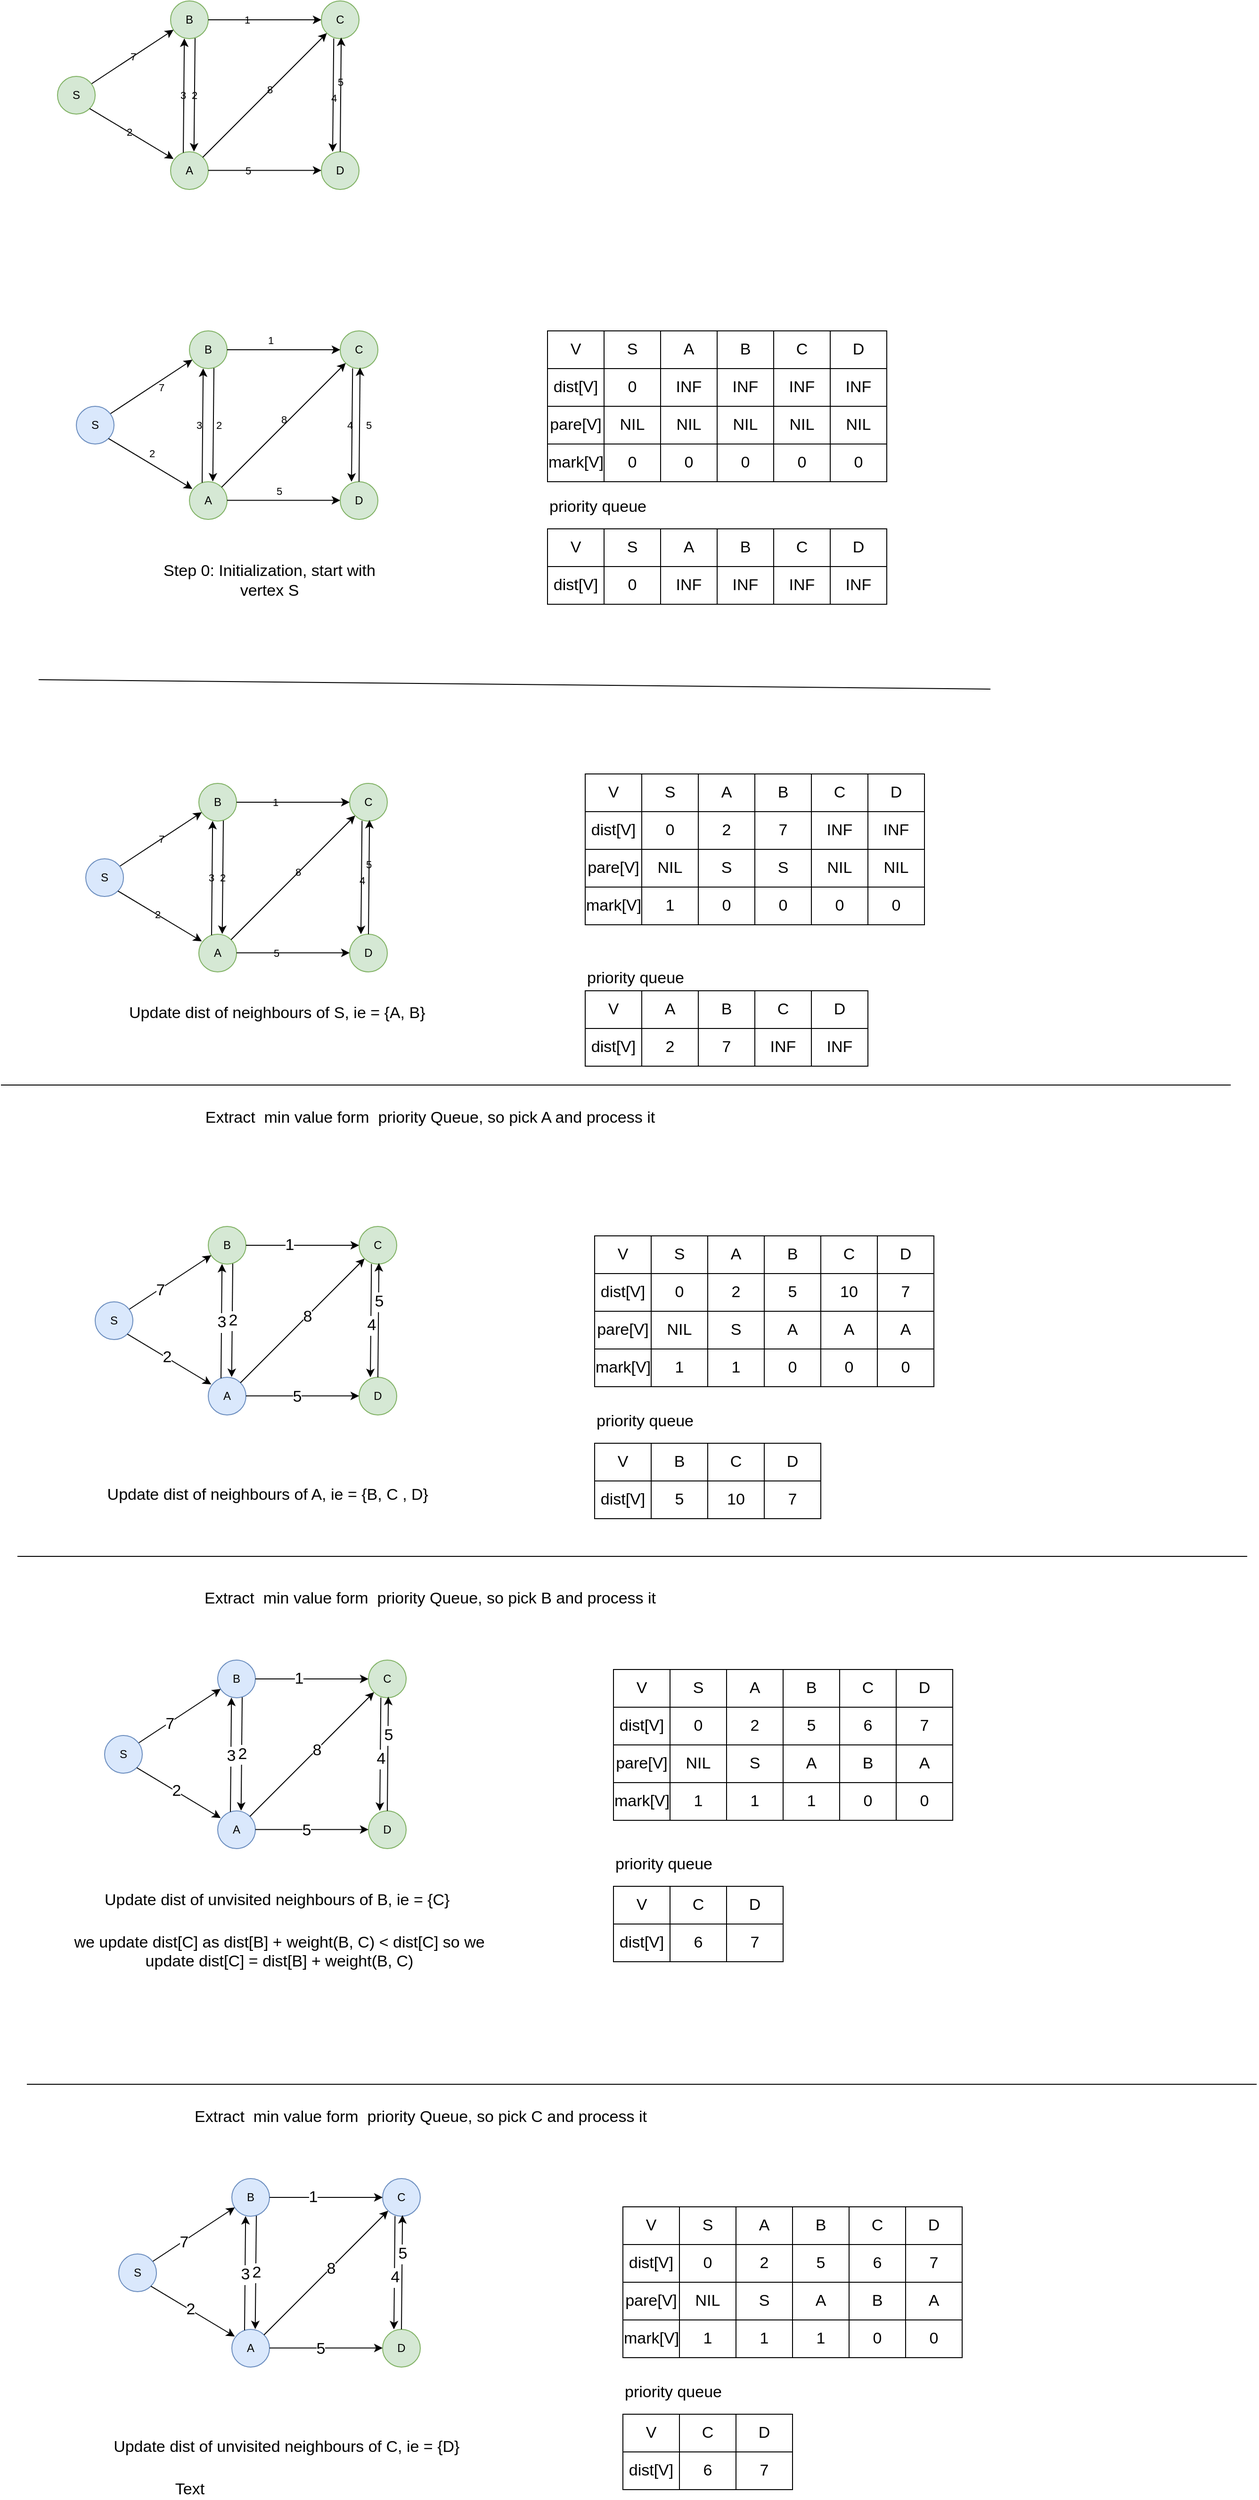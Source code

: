 <mxfile version="17.1.1" type="github">
  <diagram id="_dFQV9yzRKjEPI2oUBaA" name="Page-1">
    <mxGraphModel dx="901" dy="615" grid="1" gridSize="10" guides="1" tooltips="1" connect="1" arrows="1" fold="1" page="1" pageScale="1" pageWidth="827" pageHeight="1169" math="0" shadow="0">
      <root>
        <mxCell id="0" />
        <mxCell id="1" parent="0" />
        <mxCell id="8WXEVEu52d8ca_O_jeVY-1" value="S" style="ellipse;whiteSpace=wrap;html=1;aspect=fixed;fillColor=#d5e8d4;strokeColor=#82b366;labelBackgroundColor=none;" vertex="1" parent="1">
          <mxGeometry x="120" y="160" width="40" height="40" as="geometry" />
        </mxCell>
        <mxCell id="8WXEVEu52d8ca_O_jeVY-2" value="B" style="ellipse;whiteSpace=wrap;html=1;aspect=fixed;fillColor=#d5e8d4;strokeColor=#82b366;labelBackgroundColor=none;" vertex="1" parent="1">
          <mxGeometry x="240" y="80" width="40" height="40" as="geometry" />
        </mxCell>
        <mxCell id="8WXEVEu52d8ca_O_jeVY-3" value="A" style="ellipse;whiteSpace=wrap;html=1;aspect=fixed;fillColor=#d5e8d4;strokeColor=#82b366;labelBackgroundColor=none;" vertex="1" parent="1">
          <mxGeometry x="240" y="240" width="40" height="40" as="geometry" />
        </mxCell>
        <mxCell id="8WXEVEu52d8ca_O_jeVY-4" value="C" style="ellipse;whiteSpace=wrap;html=1;aspect=fixed;fillColor=#d5e8d4;strokeColor=#82b366;labelBackgroundColor=none;" vertex="1" parent="1">
          <mxGeometry x="400" y="80" width="40" height="40" as="geometry" />
        </mxCell>
        <mxCell id="8WXEVEu52d8ca_O_jeVY-5" value="D" style="ellipse;whiteSpace=wrap;html=1;aspect=fixed;fillColor=#d5e8d4;strokeColor=#82b366;labelBackgroundColor=none;" vertex="1" parent="1">
          <mxGeometry x="400" y="240" width="40" height="40" as="geometry" />
        </mxCell>
        <mxCell id="8WXEVEu52d8ca_O_jeVY-6" value="7" style="endArrow=classic;html=1;rounded=0;entryX=0.079;entryY=0.766;entryDx=0;entryDy=0;entryPerimeter=0;exitX=0.908;exitY=0.194;exitDx=0;exitDy=0;exitPerimeter=0;labelBackgroundColor=none;" edge="1" parent="1" source="8WXEVEu52d8ca_O_jeVY-1" target="8WXEVEu52d8ca_O_jeVY-2">
          <mxGeometry width="50" height="50" relative="1" as="geometry">
            <mxPoint x="390" y="300" as="sourcePoint" />
            <mxPoint x="440" y="250" as="targetPoint" />
          </mxGeometry>
        </mxCell>
        <mxCell id="8WXEVEu52d8ca_O_jeVY-7" value="" style="endArrow=classic;html=1;rounded=0;entryX=0.078;entryY=0.188;entryDx=0;entryDy=0;entryPerimeter=0;exitX=1;exitY=1;exitDx=0;exitDy=0;labelBackgroundColor=none;" edge="1" parent="1" source="8WXEVEu52d8ca_O_jeVY-1" target="8WXEVEu52d8ca_O_jeVY-3">
          <mxGeometry width="50" height="50" relative="1" as="geometry">
            <mxPoint x="166.32" y="177.76" as="sourcePoint" />
            <mxPoint x="253.16" y="120.64" as="targetPoint" />
          </mxGeometry>
        </mxCell>
        <mxCell id="8WXEVEu52d8ca_O_jeVY-15" value="2" style="edgeLabel;html=1;align=center;verticalAlign=middle;resizable=0;points=[];labelBackgroundColor=none;" vertex="1" connectable="0" parent="8WXEVEu52d8ca_O_jeVY-7">
          <mxGeometry x="-0.065" relative="1" as="geometry">
            <mxPoint as="offset" />
          </mxGeometry>
        </mxCell>
        <mxCell id="8WXEVEu52d8ca_O_jeVY-8" value="" style="endArrow=classic;html=1;rounded=0;exitX=0.65;exitY=0.988;exitDx=0;exitDy=0;exitPerimeter=0;entryX=0.621;entryY=-0.005;entryDx=0;entryDy=0;entryPerimeter=0;labelBackgroundColor=none;" edge="1" parent="1" source="8WXEVEu52d8ca_O_jeVY-2" target="8WXEVEu52d8ca_O_jeVY-3">
          <mxGeometry width="50" height="50" relative="1" as="geometry">
            <mxPoint x="320" y="190" as="sourcePoint" />
            <mxPoint x="370" y="140" as="targetPoint" />
          </mxGeometry>
        </mxCell>
        <mxCell id="8WXEVEu52d8ca_O_jeVY-17" value="2" style="edgeLabel;html=1;align=center;verticalAlign=middle;resizable=0;points=[];labelBackgroundColor=none;" vertex="1" connectable="0" parent="8WXEVEu52d8ca_O_jeVY-8">
          <mxGeometry x="0.008" y="-1" relative="1" as="geometry">
            <mxPoint as="offset" />
          </mxGeometry>
        </mxCell>
        <mxCell id="8WXEVEu52d8ca_O_jeVY-9" value="" style="endArrow=classic;html=1;rounded=0;entryX=0.365;entryY=0.994;entryDx=0;entryDy=0;entryPerimeter=0;exitX=0.338;exitY=0.024;exitDx=0;exitDy=0;exitPerimeter=0;labelBackgroundColor=none;" edge="1" parent="1" source="8WXEVEu52d8ca_O_jeVY-3" target="8WXEVEu52d8ca_O_jeVY-2">
          <mxGeometry width="50" height="50" relative="1" as="geometry">
            <mxPoint x="270" y="190" as="sourcePoint" />
            <mxPoint x="320" y="140" as="targetPoint" />
          </mxGeometry>
        </mxCell>
        <mxCell id="8WXEVEu52d8ca_O_jeVY-16" value="3" style="edgeLabel;html=1;align=center;verticalAlign=middle;resizable=0;points=[];labelBackgroundColor=none;" vertex="1" connectable="0" parent="8WXEVEu52d8ca_O_jeVY-9">
          <mxGeometry x="0.014" y="1" relative="1" as="geometry">
            <mxPoint as="offset" />
          </mxGeometry>
        </mxCell>
        <mxCell id="8WXEVEu52d8ca_O_jeVY-10" value="" style="endArrow=classic;html=1;rounded=0;entryX=0;entryY=0.5;entryDx=0;entryDy=0;exitX=1;exitY=0.5;exitDx=0;exitDy=0;labelBackgroundColor=none;" edge="1" parent="1" source="8WXEVEu52d8ca_O_jeVY-2" target="8WXEVEu52d8ca_O_jeVY-4">
          <mxGeometry width="50" height="50" relative="1" as="geometry">
            <mxPoint x="290" y="190" as="sourcePoint" />
            <mxPoint x="340" y="140" as="targetPoint" />
          </mxGeometry>
        </mxCell>
        <mxCell id="8WXEVEu52d8ca_O_jeVY-18" value="1" style="edgeLabel;html=1;align=center;verticalAlign=middle;resizable=0;points=[];labelBackgroundColor=none;" vertex="1" connectable="0" parent="8WXEVEu52d8ca_O_jeVY-10">
          <mxGeometry x="-0.328" relative="1" as="geometry">
            <mxPoint as="offset" />
          </mxGeometry>
        </mxCell>
        <mxCell id="8WXEVEu52d8ca_O_jeVY-11" value="" style="endArrow=classic;html=1;rounded=0;entryX=0;entryY=0.5;entryDx=0;entryDy=0;exitX=1;exitY=0.5;exitDx=0;exitDy=0;labelBackgroundColor=none;" edge="1" parent="1">
          <mxGeometry width="50" height="50" relative="1" as="geometry">
            <mxPoint x="280" y="259.8" as="sourcePoint" />
            <mxPoint x="400" y="259.8" as="targetPoint" />
          </mxGeometry>
        </mxCell>
        <mxCell id="8WXEVEu52d8ca_O_jeVY-19" value="5" style="edgeLabel;html=1;align=center;verticalAlign=middle;resizable=0;points=[];labelBackgroundColor=none;" vertex="1" connectable="0" parent="8WXEVEu52d8ca_O_jeVY-11">
          <mxGeometry x="-0.297" relative="1" as="geometry">
            <mxPoint as="offset" />
          </mxGeometry>
        </mxCell>
        <mxCell id="8WXEVEu52d8ca_O_jeVY-12" value="" style="endArrow=classic;html=1;rounded=0;exitX=1;exitY=0;exitDx=0;exitDy=0;entryX=0;entryY=1;entryDx=0;entryDy=0;labelBackgroundColor=none;" edge="1" parent="1" source="8WXEVEu52d8ca_O_jeVY-3" target="8WXEVEu52d8ca_O_jeVY-4">
          <mxGeometry width="50" height="50" relative="1" as="geometry">
            <mxPoint x="290" y="190" as="sourcePoint" />
            <mxPoint x="340" y="140" as="targetPoint" />
          </mxGeometry>
        </mxCell>
        <mxCell id="8WXEVEu52d8ca_O_jeVY-20" value="8" style="edgeLabel;html=1;align=center;verticalAlign=middle;resizable=0;points=[];labelBackgroundColor=none;" vertex="1" connectable="0" parent="8WXEVEu52d8ca_O_jeVY-12">
          <mxGeometry x="0.08" y="1" relative="1" as="geometry">
            <mxPoint as="offset" />
          </mxGeometry>
        </mxCell>
        <mxCell id="8WXEVEu52d8ca_O_jeVY-13" value="" style="endArrow=classic;html=1;rounded=0;exitX=0.65;exitY=0.988;exitDx=0;exitDy=0;exitPerimeter=0;entryX=0.621;entryY=-0.005;entryDx=0;entryDy=0;entryPerimeter=0;labelBackgroundColor=none;" edge="1" parent="1">
          <mxGeometry width="50" height="50" relative="1" as="geometry">
            <mxPoint x="413.16" y="119.72" as="sourcePoint" />
            <mxPoint x="412" y="240.0" as="targetPoint" />
          </mxGeometry>
        </mxCell>
        <mxCell id="8WXEVEu52d8ca_O_jeVY-21" value="4" style="edgeLabel;html=1;align=center;verticalAlign=middle;resizable=0;points=[];labelBackgroundColor=none;" vertex="1" connectable="0" parent="8WXEVEu52d8ca_O_jeVY-13">
          <mxGeometry x="0.055" relative="1" as="geometry">
            <mxPoint as="offset" />
          </mxGeometry>
        </mxCell>
        <mxCell id="8WXEVEu52d8ca_O_jeVY-14" value="" style="endArrow=classic;html=1;rounded=0;entryX=0.365;entryY=0.994;entryDx=0;entryDy=0;entryPerimeter=0;exitX=0.338;exitY=0.024;exitDx=0;exitDy=0;exitPerimeter=0;labelBackgroundColor=none;" edge="1" parent="1">
          <mxGeometry width="50" height="50" relative="1" as="geometry">
            <mxPoint x="420" y="240.0" as="sourcePoint" />
            <mxPoint x="421.08" y="118.8" as="targetPoint" />
          </mxGeometry>
        </mxCell>
        <mxCell id="8WXEVEu52d8ca_O_jeVY-22" value="5" style="edgeLabel;html=1;align=center;verticalAlign=middle;resizable=0;points=[];labelBackgroundColor=none;" vertex="1" connectable="0" parent="8WXEVEu52d8ca_O_jeVY-14">
          <mxGeometry x="0.218" y="1" relative="1" as="geometry">
            <mxPoint as="offset" />
          </mxGeometry>
        </mxCell>
        <mxCell id="8WXEVEu52d8ca_O_jeVY-24" value="&lt;font style=&quot;font-size: 17px&quot;&gt;Step 0: Initialization, start with vertex S&lt;/font&gt;" style="text;html=1;strokeColor=none;fillColor=none;align=center;verticalAlign=middle;whiteSpace=wrap;rounded=0;labelBackgroundColor=none;" vertex="1" parent="1">
          <mxGeometry x="220" y="680" width="250" height="30" as="geometry" />
        </mxCell>
        <mxCell id="8WXEVEu52d8ca_O_jeVY-80" value="" style="shape=table;html=1;whiteSpace=wrap;startSize=0;container=1;collapsible=0;childLayout=tableLayout;labelBackgroundColor=none;labelBorderColor=none;fontSize=17;fontColor=default;strokeColor=default;fillColor=none;" vertex="1" parent="1">
          <mxGeometry x="640" y="430" width="360" height="160" as="geometry" />
        </mxCell>
        <mxCell id="8WXEVEu52d8ca_O_jeVY-81" value="" style="shape=tableRow;horizontal=0;startSize=0;swimlaneHead=0;swimlaneBody=0;top=0;left=0;bottom=0;right=0;collapsible=0;dropTarget=0;fillColor=none;points=[[0,0.5],[1,0.5]];portConstraint=eastwest;labelBackgroundColor=none;labelBorderColor=none;fontSize=17;fontColor=default;strokeColor=default;" vertex="1" parent="8WXEVEu52d8ca_O_jeVY-80">
          <mxGeometry width="360" height="40" as="geometry" />
        </mxCell>
        <mxCell id="8WXEVEu52d8ca_O_jeVY-82" value="V " style="shape=partialRectangle;html=1;whiteSpace=wrap;connectable=0;fillColor=none;top=0;left=0;bottom=0;right=0;overflow=hidden;labelBackgroundColor=none;labelBorderColor=none;fontSize=17;fontColor=default;strokeColor=default;" vertex="1" parent="8WXEVEu52d8ca_O_jeVY-81">
          <mxGeometry width="60" height="40" as="geometry">
            <mxRectangle width="60" height="40" as="alternateBounds" />
          </mxGeometry>
        </mxCell>
        <mxCell id="8WXEVEu52d8ca_O_jeVY-83" value="S" style="shape=partialRectangle;html=1;whiteSpace=wrap;connectable=0;fillColor=none;top=0;left=0;bottom=0;right=0;overflow=hidden;labelBackgroundColor=none;labelBorderColor=none;fontSize=17;fontColor=default;strokeColor=default;" vertex="1" parent="8WXEVEu52d8ca_O_jeVY-81">
          <mxGeometry x="60" width="60" height="40" as="geometry">
            <mxRectangle width="60" height="40" as="alternateBounds" />
          </mxGeometry>
        </mxCell>
        <mxCell id="8WXEVEu52d8ca_O_jeVY-84" value="A" style="shape=partialRectangle;html=1;whiteSpace=wrap;connectable=0;fillColor=none;top=0;left=0;bottom=0;right=0;overflow=hidden;labelBackgroundColor=none;labelBorderColor=none;fontSize=17;fontColor=default;strokeColor=default;" vertex="1" parent="8WXEVEu52d8ca_O_jeVY-81">
          <mxGeometry x="120" width="60" height="40" as="geometry">
            <mxRectangle width="60" height="40" as="alternateBounds" />
          </mxGeometry>
        </mxCell>
        <mxCell id="8WXEVEu52d8ca_O_jeVY-93" value="B" style="shape=partialRectangle;html=1;whiteSpace=wrap;connectable=0;fillColor=none;top=0;left=0;bottom=0;right=0;overflow=hidden;labelBackgroundColor=none;labelBorderColor=none;fontSize=17;fontColor=default;strokeColor=default;" vertex="1" parent="8WXEVEu52d8ca_O_jeVY-81">
          <mxGeometry x="180" width="60" height="40" as="geometry">
            <mxRectangle width="60" height="40" as="alternateBounds" />
          </mxGeometry>
        </mxCell>
        <mxCell id="8WXEVEu52d8ca_O_jeVY-96" value="C" style="shape=partialRectangle;html=1;whiteSpace=wrap;connectable=0;fillColor=none;top=0;left=0;bottom=0;right=0;overflow=hidden;labelBackgroundColor=none;labelBorderColor=none;fontSize=17;fontColor=default;strokeColor=default;" vertex="1" parent="8WXEVEu52d8ca_O_jeVY-81">
          <mxGeometry x="240" width="60" height="40" as="geometry">
            <mxRectangle width="60" height="40" as="alternateBounds" />
          </mxGeometry>
        </mxCell>
        <mxCell id="8WXEVEu52d8ca_O_jeVY-99" value="D" style="shape=partialRectangle;html=1;whiteSpace=wrap;connectable=0;fillColor=none;top=0;left=0;bottom=0;right=0;overflow=hidden;labelBackgroundColor=none;labelBorderColor=none;fontSize=17;fontColor=default;strokeColor=default;" vertex="1" parent="8WXEVEu52d8ca_O_jeVY-81">
          <mxGeometry x="300" width="60" height="40" as="geometry">
            <mxRectangle width="60" height="40" as="alternateBounds" />
          </mxGeometry>
        </mxCell>
        <mxCell id="8WXEVEu52d8ca_O_jeVY-85" value="" style="shape=tableRow;horizontal=0;startSize=0;swimlaneHead=0;swimlaneBody=0;top=0;left=0;bottom=0;right=0;collapsible=0;dropTarget=0;fillColor=none;points=[[0,0.5],[1,0.5]];portConstraint=eastwest;labelBackgroundColor=none;labelBorderColor=none;fontSize=17;fontColor=default;strokeColor=default;" vertex="1" parent="8WXEVEu52d8ca_O_jeVY-80">
          <mxGeometry y="40" width="360" height="40" as="geometry" />
        </mxCell>
        <mxCell id="8WXEVEu52d8ca_O_jeVY-86" value="dist[V]" style="shape=partialRectangle;html=1;whiteSpace=wrap;connectable=0;fillColor=none;top=0;left=0;bottom=0;right=0;overflow=hidden;labelBackgroundColor=none;labelBorderColor=none;fontSize=17;fontColor=default;strokeColor=default;" vertex="1" parent="8WXEVEu52d8ca_O_jeVY-85">
          <mxGeometry width="60" height="40" as="geometry">
            <mxRectangle width="60" height="40" as="alternateBounds" />
          </mxGeometry>
        </mxCell>
        <mxCell id="8WXEVEu52d8ca_O_jeVY-87" value="0" style="shape=partialRectangle;html=1;whiteSpace=wrap;connectable=0;fillColor=none;top=0;left=0;bottom=0;right=0;overflow=hidden;labelBackgroundColor=none;labelBorderColor=none;fontSize=17;fontColor=default;strokeColor=default;" vertex="1" parent="8WXEVEu52d8ca_O_jeVY-85">
          <mxGeometry x="60" width="60" height="40" as="geometry">
            <mxRectangle width="60" height="40" as="alternateBounds" />
          </mxGeometry>
        </mxCell>
        <mxCell id="8WXEVEu52d8ca_O_jeVY-88" value="INF" style="shape=partialRectangle;html=1;whiteSpace=wrap;connectable=0;fillColor=none;top=0;left=0;bottom=0;right=0;overflow=hidden;labelBackgroundColor=none;labelBorderColor=none;fontSize=17;fontColor=default;strokeColor=default;" vertex="1" parent="8WXEVEu52d8ca_O_jeVY-85">
          <mxGeometry x="120" width="60" height="40" as="geometry">
            <mxRectangle width="60" height="40" as="alternateBounds" />
          </mxGeometry>
        </mxCell>
        <mxCell id="8WXEVEu52d8ca_O_jeVY-94" value="INF" style="shape=partialRectangle;html=1;whiteSpace=wrap;connectable=0;fillColor=none;top=0;left=0;bottom=0;right=0;overflow=hidden;labelBackgroundColor=none;labelBorderColor=none;fontSize=17;fontColor=default;strokeColor=default;" vertex="1" parent="8WXEVEu52d8ca_O_jeVY-85">
          <mxGeometry x="180" width="60" height="40" as="geometry">
            <mxRectangle width="60" height="40" as="alternateBounds" />
          </mxGeometry>
        </mxCell>
        <mxCell id="8WXEVEu52d8ca_O_jeVY-97" value="INF" style="shape=partialRectangle;html=1;whiteSpace=wrap;connectable=0;fillColor=none;top=0;left=0;bottom=0;right=0;overflow=hidden;labelBackgroundColor=none;labelBorderColor=none;fontSize=17;fontColor=default;strokeColor=default;" vertex="1" parent="8WXEVEu52d8ca_O_jeVY-85">
          <mxGeometry x="240" width="60" height="40" as="geometry">
            <mxRectangle width="60" height="40" as="alternateBounds" />
          </mxGeometry>
        </mxCell>
        <mxCell id="8WXEVEu52d8ca_O_jeVY-100" value="INF" style="shape=partialRectangle;html=1;whiteSpace=wrap;connectable=0;fillColor=none;top=0;left=0;bottom=0;right=0;overflow=hidden;labelBackgroundColor=none;labelBorderColor=none;fontSize=17;fontColor=default;strokeColor=default;" vertex="1" parent="8WXEVEu52d8ca_O_jeVY-85">
          <mxGeometry x="300" width="60" height="40" as="geometry">
            <mxRectangle width="60" height="40" as="alternateBounds" />
          </mxGeometry>
        </mxCell>
        <mxCell id="8WXEVEu52d8ca_O_jeVY-89" value="" style="shape=tableRow;horizontal=0;startSize=0;swimlaneHead=0;swimlaneBody=0;top=0;left=0;bottom=0;right=0;collapsible=0;dropTarget=0;fillColor=none;points=[[0,0.5],[1,0.5]];portConstraint=eastwest;labelBackgroundColor=none;labelBorderColor=none;fontSize=17;fontColor=default;strokeColor=default;" vertex="1" parent="8WXEVEu52d8ca_O_jeVY-80">
          <mxGeometry y="80" width="360" height="40" as="geometry" />
        </mxCell>
        <mxCell id="8WXEVEu52d8ca_O_jeVY-90" value="pare[V]" style="shape=partialRectangle;html=1;whiteSpace=wrap;connectable=0;fillColor=none;top=0;left=0;bottom=0;right=0;overflow=hidden;labelBackgroundColor=none;labelBorderColor=none;fontSize=17;fontColor=default;strokeColor=default;" vertex="1" parent="8WXEVEu52d8ca_O_jeVY-89">
          <mxGeometry width="60" height="40" as="geometry">
            <mxRectangle width="60" height="40" as="alternateBounds" />
          </mxGeometry>
        </mxCell>
        <mxCell id="8WXEVEu52d8ca_O_jeVY-91" value="NIL" style="shape=partialRectangle;html=1;whiteSpace=wrap;connectable=0;fillColor=none;top=0;left=0;bottom=0;right=0;overflow=hidden;labelBackgroundColor=none;labelBorderColor=none;fontSize=17;fontColor=default;strokeColor=default;" vertex="1" parent="8WXEVEu52d8ca_O_jeVY-89">
          <mxGeometry x="60" width="60" height="40" as="geometry">
            <mxRectangle width="60" height="40" as="alternateBounds" />
          </mxGeometry>
        </mxCell>
        <mxCell id="8WXEVEu52d8ca_O_jeVY-92" value="NIL" style="shape=partialRectangle;html=1;whiteSpace=wrap;connectable=0;fillColor=none;top=0;left=0;bottom=0;right=0;overflow=hidden;pointerEvents=1;labelBackgroundColor=none;labelBorderColor=none;fontSize=17;fontColor=default;strokeColor=default;" vertex="1" parent="8WXEVEu52d8ca_O_jeVY-89">
          <mxGeometry x="120" width="60" height="40" as="geometry">
            <mxRectangle width="60" height="40" as="alternateBounds" />
          </mxGeometry>
        </mxCell>
        <mxCell id="8WXEVEu52d8ca_O_jeVY-95" value="NIL" style="shape=partialRectangle;html=1;whiteSpace=wrap;connectable=0;fillColor=none;top=0;left=0;bottom=0;right=0;overflow=hidden;pointerEvents=1;labelBackgroundColor=none;labelBorderColor=none;fontSize=17;fontColor=default;strokeColor=default;" vertex="1" parent="8WXEVEu52d8ca_O_jeVY-89">
          <mxGeometry x="180" width="60" height="40" as="geometry">
            <mxRectangle width="60" height="40" as="alternateBounds" />
          </mxGeometry>
        </mxCell>
        <mxCell id="8WXEVEu52d8ca_O_jeVY-98" value="NIL" style="shape=partialRectangle;html=1;whiteSpace=wrap;connectable=0;fillColor=none;top=0;left=0;bottom=0;right=0;overflow=hidden;pointerEvents=1;labelBackgroundColor=none;labelBorderColor=none;fontSize=17;fontColor=default;strokeColor=default;" vertex="1" parent="8WXEVEu52d8ca_O_jeVY-89">
          <mxGeometry x="240" width="60" height="40" as="geometry">
            <mxRectangle width="60" height="40" as="alternateBounds" />
          </mxGeometry>
        </mxCell>
        <mxCell id="8WXEVEu52d8ca_O_jeVY-101" value="NIL" style="shape=partialRectangle;html=1;whiteSpace=wrap;connectable=0;fillColor=none;top=0;left=0;bottom=0;right=0;overflow=hidden;pointerEvents=1;labelBackgroundColor=none;labelBorderColor=none;fontSize=17;fontColor=default;strokeColor=default;" vertex="1" parent="8WXEVEu52d8ca_O_jeVY-89">
          <mxGeometry x="300" width="60" height="40" as="geometry">
            <mxRectangle width="60" height="40" as="alternateBounds" />
          </mxGeometry>
        </mxCell>
        <mxCell id="8WXEVEu52d8ca_O_jeVY-102" style="shape=tableRow;horizontal=0;startSize=0;swimlaneHead=0;swimlaneBody=0;top=0;left=0;bottom=0;right=0;collapsible=0;dropTarget=0;fillColor=none;points=[[0,0.5],[1,0.5]];portConstraint=eastwest;labelBackgroundColor=none;labelBorderColor=none;fontSize=17;fontColor=default;strokeColor=default;" vertex="1" parent="8WXEVEu52d8ca_O_jeVY-80">
          <mxGeometry y="120" width="360" height="40" as="geometry" />
        </mxCell>
        <mxCell id="8WXEVEu52d8ca_O_jeVY-103" value="mark[V]" style="shape=partialRectangle;html=1;whiteSpace=wrap;connectable=0;fillColor=none;top=0;left=0;bottom=0;right=0;overflow=hidden;labelBackgroundColor=none;labelBorderColor=none;fontSize=17;fontColor=default;strokeColor=default;" vertex="1" parent="8WXEVEu52d8ca_O_jeVY-102">
          <mxGeometry width="60" height="40" as="geometry">
            <mxRectangle width="60" height="40" as="alternateBounds" />
          </mxGeometry>
        </mxCell>
        <mxCell id="8WXEVEu52d8ca_O_jeVY-104" value="0" style="shape=partialRectangle;html=1;whiteSpace=wrap;connectable=0;fillColor=none;top=0;left=0;bottom=0;right=0;overflow=hidden;labelBackgroundColor=none;labelBorderColor=none;fontSize=17;fontColor=default;strokeColor=default;" vertex="1" parent="8WXEVEu52d8ca_O_jeVY-102">
          <mxGeometry x="60" width="60" height="40" as="geometry">
            <mxRectangle width="60" height="40" as="alternateBounds" />
          </mxGeometry>
        </mxCell>
        <mxCell id="8WXEVEu52d8ca_O_jeVY-105" value="0" style="shape=partialRectangle;html=1;whiteSpace=wrap;connectable=0;fillColor=none;top=0;left=0;bottom=0;right=0;overflow=hidden;pointerEvents=1;labelBackgroundColor=none;labelBorderColor=none;fontSize=17;fontColor=default;strokeColor=default;" vertex="1" parent="8WXEVEu52d8ca_O_jeVY-102">
          <mxGeometry x="120" width="60" height="40" as="geometry">
            <mxRectangle width="60" height="40" as="alternateBounds" />
          </mxGeometry>
        </mxCell>
        <mxCell id="8WXEVEu52d8ca_O_jeVY-106" value="0" style="shape=partialRectangle;html=1;whiteSpace=wrap;connectable=0;fillColor=none;top=0;left=0;bottom=0;right=0;overflow=hidden;pointerEvents=1;labelBackgroundColor=none;labelBorderColor=none;fontSize=17;fontColor=default;strokeColor=default;" vertex="1" parent="8WXEVEu52d8ca_O_jeVY-102">
          <mxGeometry x="180" width="60" height="40" as="geometry">
            <mxRectangle width="60" height="40" as="alternateBounds" />
          </mxGeometry>
        </mxCell>
        <mxCell id="8WXEVEu52d8ca_O_jeVY-107" value="0" style="shape=partialRectangle;html=1;whiteSpace=wrap;connectable=0;fillColor=none;top=0;left=0;bottom=0;right=0;overflow=hidden;pointerEvents=1;labelBackgroundColor=none;labelBorderColor=none;fontSize=17;fontColor=default;strokeColor=default;" vertex="1" parent="8WXEVEu52d8ca_O_jeVY-102">
          <mxGeometry x="240" width="60" height="40" as="geometry">
            <mxRectangle width="60" height="40" as="alternateBounds" />
          </mxGeometry>
        </mxCell>
        <mxCell id="8WXEVEu52d8ca_O_jeVY-108" value="0" style="shape=partialRectangle;html=1;whiteSpace=wrap;connectable=0;fillColor=none;top=0;left=0;bottom=0;right=0;overflow=hidden;pointerEvents=1;labelBackgroundColor=none;labelBorderColor=none;fontSize=17;fontColor=default;strokeColor=default;" vertex="1" parent="8WXEVEu52d8ca_O_jeVY-102">
          <mxGeometry x="300" width="60" height="40" as="geometry">
            <mxRectangle width="60" height="40" as="alternateBounds" />
          </mxGeometry>
        </mxCell>
        <mxCell id="8WXEVEu52d8ca_O_jeVY-109" value="S" style="ellipse;whiteSpace=wrap;html=1;aspect=fixed;fillColor=#dae8fc;strokeColor=#6c8ebf;labelBackgroundColor=none;" vertex="1" parent="1">
          <mxGeometry x="140" y="510" width="40" height="40" as="geometry" />
        </mxCell>
        <mxCell id="8WXEVEu52d8ca_O_jeVY-110" value="B" style="ellipse;whiteSpace=wrap;html=1;aspect=fixed;fillColor=#d5e8d4;strokeColor=#82b366;labelBackgroundColor=none;" vertex="1" parent="1">
          <mxGeometry x="260" y="430" width="40" height="40" as="geometry" />
        </mxCell>
        <mxCell id="8WXEVEu52d8ca_O_jeVY-111" value="A" style="ellipse;whiteSpace=wrap;html=1;aspect=fixed;fillColor=#d5e8d4;strokeColor=#82b366;labelBackgroundColor=none;" vertex="1" parent="1">
          <mxGeometry x="260" y="590" width="40" height="40" as="geometry" />
        </mxCell>
        <mxCell id="8WXEVEu52d8ca_O_jeVY-112" value="C" style="ellipse;whiteSpace=wrap;html=1;aspect=fixed;fillColor=#d5e8d4;strokeColor=#82b366;labelBackgroundColor=none;" vertex="1" parent="1">
          <mxGeometry x="420" y="430" width="40" height="40" as="geometry" />
        </mxCell>
        <mxCell id="8WXEVEu52d8ca_O_jeVY-113" value="D" style="ellipse;whiteSpace=wrap;html=1;aspect=fixed;fillColor=#d5e8d4;strokeColor=#82b366;labelBackgroundColor=none;" vertex="1" parent="1">
          <mxGeometry x="420" y="590" width="40" height="40" as="geometry" />
        </mxCell>
        <mxCell id="8WXEVEu52d8ca_O_jeVY-114" value="7" style="endArrow=classic;html=1;rounded=0;entryX=0.079;entryY=0.766;entryDx=0;entryDy=0;entryPerimeter=0;exitX=0.908;exitY=0.194;exitDx=0;exitDy=0;exitPerimeter=0;labelBackgroundColor=none;" edge="1" parent="1" source="8WXEVEu52d8ca_O_jeVY-109" target="8WXEVEu52d8ca_O_jeVY-110">
          <mxGeometry x="0.157" y="-6" width="50" height="50" relative="1" as="geometry">
            <mxPoint x="410" y="650" as="sourcePoint" />
            <mxPoint x="460" y="600" as="targetPoint" />
            <mxPoint as="offset" />
          </mxGeometry>
        </mxCell>
        <mxCell id="8WXEVEu52d8ca_O_jeVY-115" value="" style="endArrow=classic;html=1;rounded=0;entryX=0.078;entryY=0.188;entryDx=0;entryDy=0;entryPerimeter=0;exitX=1;exitY=1;exitDx=0;exitDy=0;labelBackgroundColor=none;" edge="1" parent="1" source="8WXEVEu52d8ca_O_jeVY-109" target="8WXEVEu52d8ca_O_jeVY-111">
          <mxGeometry width="50" height="50" relative="1" as="geometry">
            <mxPoint x="186.32" y="527.76" as="sourcePoint" />
            <mxPoint x="273.16" y="470.64" as="targetPoint" />
          </mxGeometry>
        </mxCell>
        <mxCell id="8WXEVEu52d8ca_O_jeVY-116" value="2" style="edgeLabel;html=1;align=center;verticalAlign=middle;resizable=0;points=[];labelBackgroundColor=none;" vertex="1" connectable="0" parent="8WXEVEu52d8ca_O_jeVY-115">
          <mxGeometry x="-0.065" relative="1" as="geometry">
            <mxPoint x="4" y="-9" as="offset" />
          </mxGeometry>
        </mxCell>
        <mxCell id="8WXEVEu52d8ca_O_jeVY-117" value="" style="endArrow=classic;html=1;rounded=0;exitX=0.65;exitY=0.988;exitDx=0;exitDy=0;exitPerimeter=0;entryX=0.621;entryY=-0.005;entryDx=0;entryDy=0;entryPerimeter=0;labelBackgroundColor=none;" edge="1" parent="1" source="8WXEVEu52d8ca_O_jeVY-110" target="8WXEVEu52d8ca_O_jeVY-111">
          <mxGeometry width="50" height="50" relative="1" as="geometry">
            <mxPoint x="340" y="540" as="sourcePoint" />
            <mxPoint x="390" y="490" as="targetPoint" />
          </mxGeometry>
        </mxCell>
        <mxCell id="8WXEVEu52d8ca_O_jeVY-118" value="2" style="edgeLabel;html=1;align=center;verticalAlign=middle;resizable=0;points=[];labelBackgroundColor=none;" vertex="1" connectable="0" parent="8WXEVEu52d8ca_O_jeVY-117">
          <mxGeometry x="0.008" y="-1" relative="1" as="geometry">
            <mxPoint x="6" as="offset" />
          </mxGeometry>
        </mxCell>
        <mxCell id="8WXEVEu52d8ca_O_jeVY-119" value="" style="endArrow=classic;html=1;rounded=0;entryX=0.365;entryY=0.994;entryDx=0;entryDy=0;entryPerimeter=0;exitX=0.338;exitY=0.024;exitDx=0;exitDy=0;exitPerimeter=0;labelBackgroundColor=none;" edge="1" parent="1" source="8WXEVEu52d8ca_O_jeVY-111" target="8WXEVEu52d8ca_O_jeVY-110">
          <mxGeometry width="50" height="50" relative="1" as="geometry">
            <mxPoint x="290" y="540" as="sourcePoint" />
            <mxPoint x="340" y="490" as="targetPoint" />
          </mxGeometry>
        </mxCell>
        <mxCell id="8WXEVEu52d8ca_O_jeVY-120" value="3" style="edgeLabel;html=1;align=center;verticalAlign=middle;resizable=0;points=[];labelBackgroundColor=none;" vertex="1" connectable="0" parent="8WXEVEu52d8ca_O_jeVY-119">
          <mxGeometry x="0.014" y="1" relative="1" as="geometry">
            <mxPoint x="-3" as="offset" />
          </mxGeometry>
        </mxCell>
        <mxCell id="8WXEVEu52d8ca_O_jeVY-121" value="" style="endArrow=classic;html=1;rounded=0;entryX=0;entryY=0.5;entryDx=0;entryDy=0;exitX=1;exitY=0.5;exitDx=0;exitDy=0;labelBackgroundColor=none;" edge="1" parent="1" source="8WXEVEu52d8ca_O_jeVY-110" target="8WXEVEu52d8ca_O_jeVY-112">
          <mxGeometry width="50" height="50" relative="1" as="geometry">
            <mxPoint x="310" y="540" as="sourcePoint" />
            <mxPoint x="360" y="490" as="targetPoint" />
          </mxGeometry>
        </mxCell>
        <mxCell id="8WXEVEu52d8ca_O_jeVY-122" value="1" style="edgeLabel;html=1;align=center;verticalAlign=middle;resizable=0;points=[];labelBackgroundColor=none;" vertex="1" connectable="0" parent="8WXEVEu52d8ca_O_jeVY-121">
          <mxGeometry x="-0.328" relative="1" as="geometry">
            <mxPoint x="5" y="-10" as="offset" />
          </mxGeometry>
        </mxCell>
        <mxCell id="8WXEVEu52d8ca_O_jeVY-123" value="" style="endArrow=classic;html=1;rounded=0;entryX=0;entryY=0.5;entryDx=0;entryDy=0;exitX=1;exitY=0.5;exitDx=0;exitDy=0;labelBackgroundColor=none;" edge="1" parent="1">
          <mxGeometry width="50" height="50" relative="1" as="geometry">
            <mxPoint x="300" y="609.8" as="sourcePoint" />
            <mxPoint x="420" y="609.8" as="targetPoint" />
          </mxGeometry>
        </mxCell>
        <mxCell id="8WXEVEu52d8ca_O_jeVY-124" value="5" style="edgeLabel;html=1;align=center;verticalAlign=middle;resizable=0;points=[];labelBackgroundColor=none;" vertex="1" connectable="0" parent="8WXEVEu52d8ca_O_jeVY-123">
          <mxGeometry x="-0.297" relative="1" as="geometry">
            <mxPoint x="13" y="-10" as="offset" />
          </mxGeometry>
        </mxCell>
        <mxCell id="8WXEVEu52d8ca_O_jeVY-125" value="" style="endArrow=classic;html=1;rounded=0;exitX=1;exitY=0;exitDx=0;exitDy=0;entryX=0;entryY=1;entryDx=0;entryDy=0;labelBackgroundColor=none;" edge="1" parent="1" source="8WXEVEu52d8ca_O_jeVY-111" target="8WXEVEu52d8ca_O_jeVY-112">
          <mxGeometry width="50" height="50" relative="1" as="geometry">
            <mxPoint x="310" y="540" as="sourcePoint" />
            <mxPoint x="360" y="490" as="targetPoint" />
          </mxGeometry>
        </mxCell>
        <mxCell id="8WXEVEu52d8ca_O_jeVY-126" value="8" style="edgeLabel;html=1;align=center;verticalAlign=middle;resizable=0;points=[];labelBackgroundColor=none;" vertex="1" connectable="0" parent="8WXEVEu52d8ca_O_jeVY-125">
          <mxGeometry x="0.08" y="1" relative="1" as="geometry">
            <mxPoint x="-5" as="offset" />
          </mxGeometry>
        </mxCell>
        <mxCell id="8WXEVEu52d8ca_O_jeVY-127" value="" style="endArrow=classic;html=1;rounded=0;exitX=0.65;exitY=0.988;exitDx=0;exitDy=0;exitPerimeter=0;entryX=0.621;entryY=-0.005;entryDx=0;entryDy=0;entryPerimeter=0;labelBackgroundColor=none;" edge="1" parent="1">
          <mxGeometry width="50" height="50" relative="1" as="geometry">
            <mxPoint x="433.16" y="469.72" as="sourcePoint" />
            <mxPoint x="432" y="590" as="targetPoint" />
          </mxGeometry>
        </mxCell>
        <mxCell id="8WXEVEu52d8ca_O_jeVY-128" value="4" style="edgeLabel;html=1;align=center;verticalAlign=middle;resizable=0;points=[];labelBackgroundColor=none;" vertex="1" connectable="0" parent="8WXEVEu52d8ca_O_jeVY-127">
          <mxGeometry x="0.055" relative="1" as="geometry">
            <mxPoint x="-3" y="-3" as="offset" />
          </mxGeometry>
        </mxCell>
        <mxCell id="8WXEVEu52d8ca_O_jeVY-129" value="" style="endArrow=classic;html=1;rounded=0;entryX=0.365;entryY=0.994;entryDx=0;entryDy=0;entryPerimeter=0;exitX=0.338;exitY=0.024;exitDx=0;exitDy=0;exitPerimeter=0;labelBackgroundColor=none;" edge="1" parent="1">
          <mxGeometry width="50" height="50" relative="1" as="geometry">
            <mxPoint x="440" y="590.0" as="sourcePoint" />
            <mxPoint x="441.08" y="468.8" as="targetPoint" />
          </mxGeometry>
        </mxCell>
        <mxCell id="8WXEVEu52d8ca_O_jeVY-130" value="5" style="edgeLabel;html=1;align=center;verticalAlign=middle;resizable=0;points=[];labelBackgroundColor=none;" vertex="1" connectable="0" parent="8WXEVEu52d8ca_O_jeVY-129">
          <mxGeometry x="0.218" y="1" relative="1" as="geometry">
            <mxPoint x="10" y="14" as="offset" />
          </mxGeometry>
        </mxCell>
        <mxCell id="8WXEVEu52d8ca_O_jeVY-131" value="priority queue" style="text;whiteSpace=wrap;html=1;fontSize=17;fontColor=default;" vertex="1" parent="1">
          <mxGeometry x="640" y="600" width="180" height="60" as="geometry" />
        </mxCell>
        <mxCell id="8WXEVEu52d8ca_O_jeVY-153" value="" style="shape=table;html=1;whiteSpace=wrap;startSize=0;container=1;collapsible=0;childLayout=tableLayout;labelBackgroundColor=none;labelBorderColor=none;fontSize=17;fontColor=default;strokeColor=default;fillColor=none;" vertex="1" parent="1">
          <mxGeometry x="640" y="640" width="360" height="80" as="geometry" />
        </mxCell>
        <mxCell id="8WXEVEu52d8ca_O_jeVY-154" value="" style="shape=tableRow;horizontal=0;startSize=0;swimlaneHead=0;swimlaneBody=0;top=0;left=0;bottom=0;right=0;collapsible=0;dropTarget=0;fillColor=none;points=[[0,0.5],[1,0.5]];portConstraint=eastwest;labelBackgroundColor=none;labelBorderColor=none;fontSize=17;fontColor=default;strokeColor=default;" vertex="1" parent="8WXEVEu52d8ca_O_jeVY-153">
          <mxGeometry width="360" height="40" as="geometry" />
        </mxCell>
        <mxCell id="8WXEVEu52d8ca_O_jeVY-172" value="V" style="shape=partialRectangle;html=1;whiteSpace=wrap;connectable=0;fillColor=none;top=0;left=0;bottom=0;right=0;overflow=hidden;labelBackgroundColor=none;labelBorderColor=none;fontSize=17;fontColor=default;strokeColor=default;" vertex="1" parent="8WXEVEu52d8ca_O_jeVY-154">
          <mxGeometry width="60" height="40" as="geometry">
            <mxRectangle width="60" height="40" as="alternateBounds" />
          </mxGeometry>
        </mxCell>
        <mxCell id="8WXEVEu52d8ca_O_jeVY-170" value="S" style="shape=partialRectangle;html=1;whiteSpace=wrap;connectable=0;fillColor=none;top=0;left=0;bottom=0;right=0;overflow=hidden;labelBackgroundColor=none;labelBorderColor=none;fontSize=17;fontColor=default;strokeColor=default;" vertex="1" parent="8WXEVEu52d8ca_O_jeVY-154">
          <mxGeometry x="60" width="60" height="40" as="geometry">
            <mxRectangle width="60" height="40" as="alternateBounds" />
          </mxGeometry>
        </mxCell>
        <mxCell id="8WXEVEu52d8ca_O_jeVY-168" value="A" style="shape=partialRectangle;html=1;whiteSpace=wrap;connectable=0;fillColor=none;top=0;left=0;bottom=0;right=0;overflow=hidden;labelBackgroundColor=none;labelBorderColor=none;fontSize=17;fontColor=default;strokeColor=default;" vertex="1" parent="8WXEVEu52d8ca_O_jeVY-154">
          <mxGeometry x="120" width="60" height="40" as="geometry">
            <mxRectangle width="60" height="40" as="alternateBounds" />
          </mxGeometry>
        </mxCell>
        <mxCell id="8WXEVEu52d8ca_O_jeVY-166" value="B" style="shape=partialRectangle;html=1;whiteSpace=wrap;connectable=0;fillColor=none;top=0;left=0;bottom=0;right=0;overflow=hidden;labelBackgroundColor=none;labelBorderColor=none;fontSize=17;fontColor=default;strokeColor=default;" vertex="1" parent="8WXEVEu52d8ca_O_jeVY-154">
          <mxGeometry x="180" width="60" height="40" as="geometry">
            <mxRectangle width="60" height="40" as="alternateBounds" />
          </mxGeometry>
        </mxCell>
        <mxCell id="8WXEVEu52d8ca_O_jeVY-155" value="C" style="shape=partialRectangle;html=1;whiteSpace=wrap;connectable=0;fillColor=none;top=0;left=0;bottom=0;right=0;overflow=hidden;labelBackgroundColor=none;labelBorderColor=none;fontSize=17;fontColor=default;strokeColor=default;" vertex="1" parent="8WXEVEu52d8ca_O_jeVY-154">
          <mxGeometry x="240" width="60" height="40" as="geometry">
            <mxRectangle width="60" height="40" as="alternateBounds" />
          </mxGeometry>
        </mxCell>
        <mxCell id="8WXEVEu52d8ca_O_jeVY-156" value="D" style="shape=partialRectangle;html=1;whiteSpace=wrap;connectable=0;fillColor=none;top=0;left=0;bottom=0;right=0;overflow=hidden;labelBackgroundColor=none;labelBorderColor=none;fontSize=17;fontColor=default;strokeColor=default;" vertex="1" parent="8WXEVEu52d8ca_O_jeVY-154">
          <mxGeometry x="300" width="60" height="40" as="geometry">
            <mxRectangle width="60" height="40" as="alternateBounds" />
          </mxGeometry>
        </mxCell>
        <mxCell id="8WXEVEu52d8ca_O_jeVY-158" value="" style="shape=tableRow;horizontal=0;startSize=0;swimlaneHead=0;swimlaneBody=0;top=0;left=0;bottom=0;right=0;collapsible=0;dropTarget=0;fillColor=none;points=[[0,0.5],[1,0.5]];portConstraint=eastwest;labelBackgroundColor=none;labelBorderColor=none;fontSize=17;fontColor=default;strokeColor=default;" vertex="1" parent="8WXEVEu52d8ca_O_jeVY-153">
          <mxGeometry y="40" width="360" height="40" as="geometry" />
        </mxCell>
        <mxCell id="8WXEVEu52d8ca_O_jeVY-173" value="dist[V]" style="shape=partialRectangle;html=1;whiteSpace=wrap;connectable=0;fillColor=none;top=0;left=0;bottom=0;right=0;overflow=hidden;labelBackgroundColor=none;labelBorderColor=none;fontSize=17;fontColor=default;strokeColor=default;" vertex="1" parent="8WXEVEu52d8ca_O_jeVY-158">
          <mxGeometry width="60" height="40" as="geometry">
            <mxRectangle width="60" height="40" as="alternateBounds" />
          </mxGeometry>
        </mxCell>
        <mxCell id="8WXEVEu52d8ca_O_jeVY-171" value="0" style="shape=partialRectangle;html=1;whiteSpace=wrap;connectable=0;fillColor=none;top=0;left=0;bottom=0;right=0;overflow=hidden;labelBackgroundColor=none;labelBorderColor=none;fontSize=17;fontColor=default;strokeColor=default;" vertex="1" parent="8WXEVEu52d8ca_O_jeVY-158">
          <mxGeometry x="60" width="60" height="40" as="geometry">
            <mxRectangle width="60" height="40" as="alternateBounds" />
          </mxGeometry>
        </mxCell>
        <mxCell id="8WXEVEu52d8ca_O_jeVY-169" value="INF" style="shape=partialRectangle;html=1;whiteSpace=wrap;connectable=0;fillColor=none;top=0;left=0;bottom=0;right=0;overflow=hidden;labelBackgroundColor=none;labelBorderColor=none;fontSize=17;fontColor=default;strokeColor=default;" vertex="1" parent="8WXEVEu52d8ca_O_jeVY-158">
          <mxGeometry x="120" width="60" height="40" as="geometry">
            <mxRectangle width="60" height="40" as="alternateBounds" />
          </mxGeometry>
        </mxCell>
        <mxCell id="8WXEVEu52d8ca_O_jeVY-167" value="INF" style="shape=partialRectangle;html=1;whiteSpace=wrap;connectable=0;fillColor=none;top=0;left=0;bottom=0;right=0;overflow=hidden;labelBackgroundColor=none;labelBorderColor=none;fontSize=17;fontColor=default;strokeColor=default;" vertex="1" parent="8WXEVEu52d8ca_O_jeVY-158">
          <mxGeometry x="180" width="60" height="40" as="geometry">
            <mxRectangle width="60" height="40" as="alternateBounds" />
          </mxGeometry>
        </mxCell>
        <mxCell id="8WXEVEu52d8ca_O_jeVY-159" value="INF" style="shape=partialRectangle;html=1;whiteSpace=wrap;connectable=0;fillColor=none;top=0;left=0;bottom=0;right=0;overflow=hidden;labelBackgroundColor=none;labelBorderColor=none;fontSize=17;fontColor=default;strokeColor=default;" vertex="1" parent="8WXEVEu52d8ca_O_jeVY-158">
          <mxGeometry x="240" width="60" height="40" as="geometry">
            <mxRectangle width="60" height="40" as="alternateBounds" />
          </mxGeometry>
        </mxCell>
        <mxCell id="8WXEVEu52d8ca_O_jeVY-160" value="INF" style="shape=partialRectangle;html=1;whiteSpace=wrap;connectable=0;fillColor=none;top=0;left=0;bottom=0;right=0;overflow=hidden;labelBackgroundColor=none;labelBorderColor=none;fontSize=17;fontColor=default;strokeColor=default;" vertex="1" parent="8WXEVEu52d8ca_O_jeVY-158">
          <mxGeometry x="300" width="60" height="40" as="geometry">
            <mxRectangle width="60" height="40" as="alternateBounds" />
          </mxGeometry>
        </mxCell>
        <mxCell id="8WXEVEu52d8ca_O_jeVY-174" value="" style="endArrow=none;html=1;rounded=0;labelBackgroundColor=none;fontSize=17;fontColor=default;" edge="1" parent="1">
          <mxGeometry width="50" height="50" relative="1" as="geometry">
            <mxPoint x="100" y="800" as="sourcePoint" />
            <mxPoint x="1110" y="810" as="targetPoint" />
          </mxGeometry>
        </mxCell>
        <mxCell id="8WXEVEu52d8ca_O_jeVY-175" value="S" style="ellipse;whiteSpace=wrap;html=1;aspect=fixed;fillColor=#dae8fc;strokeColor=#6c8ebf;labelBackgroundColor=none;" vertex="1" parent="1">
          <mxGeometry x="150" y="990" width="40" height="40" as="geometry" />
        </mxCell>
        <mxCell id="8WXEVEu52d8ca_O_jeVY-176" value="B" style="ellipse;whiteSpace=wrap;html=1;aspect=fixed;fillColor=#d5e8d4;strokeColor=#82b366;labelBackgroundColor=none;" vertex="1" parent="1">
          <mxGeometry x="270" y="910" width="40" height="40" as="geometry" />
        </mxCell>
        <mxCell id="8WXEVEu52d8ca_O_jeVY-177" value="A" style="ellipse;whiteSpace=wrap;html=1;aspect=fixed;fillColor=#d5e8d4;strokeColor=#82b366;labelBackgroundColor=none;" vertex="1" parent="1">
          <mxGeometry x="270" y="1070" width="40" height="40" as="geometry" />
        </mxCell>
        <mxCell id="8WXEVEu52d8ca_O_jeVY-178" value="C" style="ellipse;whiteSpace=wrap;html=1;aspect=fixed;fillColor=#d5e8d4;strokeColor=#82b366;labelBackgroundColor=none;" vertex="1" parent="1">
          <mxGeometry x="430" y="910" width="40" height="40" as="geometry" />
        </mxCell>
        <mxCell id="8WXEVEu52d8ca_O_jeVY-179" value="D" style="ellipse;whiteSpace=wrap;html=1;aspect=fixed;fillColor=#d5e8d4;strokeColor=#82b366;labelBackgroundColor=none;" vertex="1" parent="1">
          <mxGeometry x="430" y="1070" width="40" height="40" as="geometry" />
        </mxCell>
        <mxCell id="8WXEVEu52d8ca_O_jeVY-180" value="7" style="endArrow=classic;html=1;rounded=0;entryX=0.079;entryY=0.766;entryDx=0;entryDy=0;entryPerimeter=0;exitX=0.908;exitY=0.194;exitDx=0;exitDy=0;exitPerimeter=0;labelBackgroundColor=none;fillColor=#f8cecc;strokeColor=#000000;" edge="1" parent="1" source="8WXEVEu52d8ca_O_jeVY-175" target="8WXEVEu52d8ca_O_jeVY-176">
          <mxGeometry width="50" height="50" relative="1" as="geometry">
            <mxPoint x="420" y="1130" as="sourcePoint" />
            <mxPoint x="470" y="1080" as="targetPoint" />
          </mxGeometry>
        </mxCell>
        <mxCell id="8WXEVEu52d8ca_O_jeVY-181" value="" style="endArrow=classic;html=1;rounded=0;entryX=0.078;entryY=0.188;entryDx=0;entryDy=0;entryPerimeter=0;exitX=1;exitY=1;exitDx=0;exitDy=0;labelBackgroundColor=none;fillColor=#f8cecc;strokeColor=#000000;" edge="1" parent="1" source="8WXEVEu52d8ca_O_jeVY-175" target="8WXEVEu52d8ca_O_jeVY-177">
          <mxGeometry width="50" height="50" relative="1" as="geometry">
            <mxPoint x="196.32" y="1007.76" as="sourcePoint" />
            <mxPoint x="283.16" y="950.64" as="targetPoint" />
          </mxGeometry>
        </mxCell>
        <mxCell id="8WXEVEu52d8ca_O_jeVY-182" value="2" style="edgeLabel;html=1;align=center;verticalAlign=middle;resizable=0;points=[];labelBackgroundColor=none;" vertex="1" connectable="0" parent="8WXEVEu52d8ca_O_jeVY-181">
          <mxGeometry x="-0.065" relative="1" as="geometry">
            <mxPoint as="offset" />
          </mxGeometry>
        </mxCell>
        <mxCell id="8WXEVEu52d8ca_O_jeVY-183" value="" style="endArrow=classic;html=1;rounded=0;exitX=0.65;exitY=0.988;exitDx=0;exitDy=0;exitPerimeter=0;entryX=0.621;entryY=-0.005;entryDx=0;entryDy=0;entryPerimeter=0;labelBackgroundColor=none;" edge="1" parent="1" source="8WXEVEu52d8ca_O_jeVY-176" target="8WXEVEu52d8ca_O_jeVY-177">
          <mxGeometry width="50" height="50" relative="1" as="geometry">
            <mxPoint x="350" y="1020" as="sourcePoint" />
            <mxPoint x="400" y="970" as="targetPoint" />
          </mxGeometry>
        </mxCell>
        <mxCell id="8WXEVEu52d8ca_O_jeVY-184" value="2" style="edgeLabel;html=1;align=center;verticalAlign=middle;resizable=0;points=[];labelBackgroundColor=none;" vertex="1" connectable="0" parent="8WXEVEu52d8ca_O_jeVY-183">
          <mxGeometry x="0.008" y="-1" relative="1" as="geometry">
            <mxPoint as="offset" />
          </mxGeometry>
        </mxCell>
        <mxCell id="8WXEVEu52d8ca_O_jeVY-185" value="" style="endArrow=classic;html=1;rounded=0;entryX=0.365;entryY=0.994;entryDx=0;entryDy=0;entryPerimeter=0;exitX=0.338;exitY=0.024;exitDx=0;exitDy=0;exitPerimeter=0;labelBackgroundColor=none;" edge="1" parent="1" source="8WXEVEu52d8ca_O_jeVY-177" target="8WXEVEu52d8ca_O_jeVY-176">
          <mxGeometry width="50" height="50" relative="1" as="geometry">
            <mxPoint x="300" y="1020" as="sourcePoint" />
            <mxPoint x="350" y="970" as="targetPoint" />
          </mxGeometry>
        </mxCell>
        <mxCell id="8WXEVEu52d8ca_O_jeVY-186" value="3" style="edgeLabel;html=1;align=center;verticalAlign=middle;resizable=0;points=[];labelBackgroundColor=none;" vertex="1" connectable="0" parent="8WXEVEu52d8ca_O_jeVY-185">
          <mxGeometry x="0.014" y="1" relative="1" as="geometry">
            <mxPoint as="offset" />
          </mxGeometry>
        </mxCell>
        <mxCell id="8WXEVEu52d8ca_O_jeVY-187" value="" style="endArrow=classic;html=1;rounded=0;entryX=0;entryY=0.5;entryDx=0;entryDy=0;exitX=1;exitY=0.5;exitDx=0;exitDy=0;labelBackgroundColor=none;" edge="1" parent="1" source="8WXEVEu52d8ca_O_jeVY-176" target="8WXEVEu52d8ca_O_jeVY-178">
          <mxGeometry width="50" height="50" relative="1" as="geometry">
            <mxPoint x="320" y="1020" as="sourcePoint" />
            <mxPoint x="370" y="970" as="targetPoint" />
          </mxGeometry>
        </mxCell>
        <mxCell id="8WXEVEu52d8ca_O_jeVY-188" value="1" style="edgeLabel;html=1;align=center;verticalAlign=middle;resizable=0;points=[];labelBackgroundColor=none;" vertex="1" connectable="0" parent="8WXEVEu52d8ca_O_jeVY-187">
          <mxGeometry x="-0.328" relative="1" as="geometry">
            <mxPoint as="offset" />
          </mxGeometry>
        </mxCell>
        <mxCell id="8WXEVEu52d8ca_O_jeVY-189" value="" style="endArrow=classic;html=1;rounded=0;entryX=0;entryY=0.5;entryDx=0;entryDy=0;exitX=1;exitY=0.5;exitDx=0;exitDy=0;labelBackgroundColor=none;" edge="1" parent="1">
          <mxGeometry width="50" height="50" relative="1" as="geometry">
            <mxPoint x="310" y="1089.8" as="sourcePoint" />
            <mxPoint x="430" y="1089.8" as="targetPoint" />
          </mxGeometry>
        </mxCell>
        <mxCell id="8WXEVEu52d8ca_O_jeVY-190" value="5" style="edgeLabel;html=1;align=center;verticalAlign=middle;resizable=0;points=[];labelBackgroundColor=none;" vertex="1" connectable="0" parent="8WXEVEu52d8ca_O_jeVY-189">
          <mxGeometry x="-0.297" relative="1" as="geometry">
            <mxPoint as="offset" />
          </mxGeometry>
        </mxCell>
        <mxCell id="8WXEVEu52d8ca_O_jeVY-191" value="" style="endArrow=classic;html=1;rounded=0;exitX=1;exitY=0;exitDx=0;exitDy=0;entryX=0;entryY=1;entryDx=0;entryDy=0;labelBackgroundColor=none;" edge="1" parent="1" source="8WXEVEu52d8ca_O_jeVY-177" target="8WXEVEu52d8ca_O_jeVY-178">
          <mxGeometry width="50" height="50" relative="1" as="geometry">
            <mxPoint x="320" y="1020" as="sourcePoint" />
            <mxPoint x="370" y="970" as="targetPoint" />
          </mxGeometry>
        </mxCell>
        <mxCell id="8WXEVEu52d8ca_O_jeVY-192" value="8" style="edgeLabel;html=1;align=center;verticalAlign=middle;resizable=0;points=[];labelBackgroundColor=none;" vertex="1" connectable="0" parent="8WXEVEu52d8ca_O_jeVY-191">
          <mxGeometry x="0.08" y="1" relative="1" as="geometry">
            <mxPoint as="offset" />
          </mxGeometry>
        </mxCell>
        <mxCell id="8WXEVEu52d8ca_O_jeVY-193" value="" style="endArrow=classic;html=1;rounded=0;exitX=0.65;exitY=0.988;exitDx=0;exitDy=0;exitPerimeter=0;entryX=0.621;entryY=-0.005;entryDx=0;entryDy=0;entryPerimeter=0;labelBackgroundColor=none;" edge="1" parent="1">
          <mxGeometry width="50" height="50" relative="1" as="geometry">
            <mxPoint x="443.16" y="949.72" as="sourcePoint" />
            <mxPoint x="442" y="1070" as="targetPoint" />
          </mxGeometry>
        </mxCell>
        <mxCell id="8WXEVEu52d8ca_O_jeVY-194" value="4" style="edgeLabel;html=1;align=center;verticalAlign=middle;resizable=0;points=[];labelBackgroundColor=none;" vertex="1" connectable="0" parent="8WXEVEu52d8ca_O_jeVY-193">
          <mxGeometry x="0.055" relative="1" as="geometry">
            <mxPoint as="offset" />
          </mxGeometry>
        </mxCell>
        <mxCell id="8WXEVEu52d8ca_O_jeVY-195" value="" style="endArrow=classic;html=1;rounded=0;entryX=0.365;entryY=0.994;entryDx=0;entryDy=0;entryPerimeter=0;exitX=0.338;exitY=0.024;exitDx=0;exitDy=0;exitPerimeter=0;labelBackgroundColor=none;" edge="1" parent="1">
          <mxGeometry width="50" height="50" relative="1" as="geometry">
            <mxPoint x="450" y="1070" as="sourcePoint" />
            <mxPoint x="451.08" y="948.8" as="targetPoint" />
          </mxGeometry>
        </mxCell>
        <mxCell id="8WXEVEu52d8ca_O_jeVY-196" value="5" style="edgeLabel;html=1;align=center;verticalAlign=middle;resizable=0;points=[];labelBackgroundColor=none;" vertex="1" connectable="0" parent="8WXEVEu52d8ca_O_jeVY-195">
          <mxGeometry x="0.218" y="1" relative="1" as="geometry">
            <mxPoint as="offset" />
          </mxGeometry>
        </mxCell>
        <mxCell id="8WXEVEu52d8ca_O_jeVY-197" value="Update dist of neighbours of S, ie = {A, B}&amp;nbsp;" style="text;html=1;align=center;verticalAlign=middle;resizable=0;points=[];autosize=1;strokeColor=none;fillColor=none;fontSize=17;fontColor=default;" vertex="1" parent="1">
          <mxGeometry x="190" y="1139" width="330" height="30" as="geometry" />
        </mxCell>
        <mxCell id="8WXEVEu52d8ca_O_jeVY-243" value="" style="shape=table;html=1;whiteSpace=wrap;startSize=0;container=1;collapsible=0;childLayout=tableLayout;labelBackgroundColor=none;labelBorderColor=none;fontSize=17;fontColor=default;strokeColor=default;fillColor=none;" vertex="1" parent="1">
          <mxGeometry x="680" y="900" width="360" height="160" as="geometry" />
        </mxCell>
        <mxCell id="8WXEVEu52d8ca_O_jeVY-244" value="" style="shape=tableRow;horizontal=0;startSize=0;swimlaneHead=0;swimlaneBody=0;top=0;left=0;bottom=0;right=0;collapsible=0;dropTarget=0;fillColor=none;points=[[0,0.5],[1,0.5]];portConstraint=eastwest;labelBackgroundColor=none;labelBorderColor=none;fontSize=17;fontColor=default;strokeColor=default;" vertex="1" parent="8WXEVEu52d8ca_O_jeVY-243">
          <mxGeometry width="360" height="40" as="geometry" />
        </mxCell>
        <mxCell id="8WXEVEu52d8ca_O_jeVY-245" value="V " style="shape=partialRectangle;html=1;whiteSpace=wrap;connectable=0;fillColor=none;top=0;left=0;bottom=0;right=0;overflow=hidden;labelBackgroundColor=none;labelBorderColor=none;fontSize=17;fontColor=default;strokeColor=default;" vertex="1" parent="8WXEVEu52d8ca_O_jeVY-244">
          <mxGeometry width="60" height="40" as="geometry">
            <mxRectangle width="60" height="40" as="alternateBounds" />
          </mxGeometry>
        </mxCell>
        <mxCell id="8WXEVEu52d8ca_O_jeVY-246" value="S" style="shape=partialRectangle;html=1;whiteSpace=wrap;connectable=0;fillColor=none;top=0;left=0;bottom=0;right=0;overflow=hidden;labelBackgroundColor=none;labelBorderColor=none;fontSize=17;fontColor=default;strokeColor=default;" vertex="1" parent="8WXEVEu52d8ca_O_jeVY-244">
          <mxGeometry x="60" width="60" height="40" as="geometry">
            <mxRectangle width="60" height="40" as="alternateBounds" />
          </mxGeometry>
        </mxCell>
        <mxCell id="8WXEVEu52d8ca_O_jeVY-247" value="A" style="shape=partialRectangle;html=1;whiteSpace=wrap;connectable=0;fillColor=none;top=0;left=0;bottom=0;right=0;overflow=hidden;labelBackgroundColor=none;labelBorderColor=none;fontSize=17;fontColor=default;strokeColor=default;" vertex="1" parent="8WXEVEu52d8ca_O_jeVY-244">
          <mxGeometry x="120" width="60" height="40" as="geometry">
            <mxRectangle width="60" height="40" as="alternateBounds" />
          </mxGeometry>
        </mxCell>
        <mxCell id="8WXEVEu52d8ca_O_jeVY-248" value="B" style="shape=partialRectangle;html=1;whiteSpace=wrap;connectable=0;fillColor=none;top=0;left=0;bottom=0;right=0;overflow=hidden;labelBackgroundColor=none;labelBorderColor=none;fontSize=17;fontColor=default;strokeColor=default;" vertex="1" parent="8WXEVEu52d8ca_O_jeVY-244">
          <mxGeometry x="180" width="60" height="40" as="geometry">
            <mxRectangle width="60" height="40" as="alternateBounds" />
          </mxGeometry>
        </mxCell>
        <mxCell id="8WXEVEu52d8ca_O_jeVY-249" value="C" style="shape=partialRectangle;html=1;whiteSpace=wrap;connectable=0;fillColor=none;top=0;left=0;bottom=0;right=0;overflow=hidden;labelBackgroundColor=none;labelBorderColor=none;fontSize=17;fontColor=default;strokeColor=default;" vertex="1" parent="8WXEVEu52d8ca_O_jeVY-244">
          <mxGeometry x="240" width="60" height="40" as="geometry">
            <mxRectangle width="60" height="40" as="alternateBounds" />
          </mxGeometry>
        </mxCell>
        <mxCell id="8WXEVEu52d8ca_O_jeVY-250" value="D" style="shape=partialRectangle;html=1;whiteSpace=wrap;connectable=0;fillColor=none;top=0;left=0;bottom=0;right=0;overflow=hidden;labelBackgroundColor=none;labelBorderColor=none;fontSize=17;fontColor=default;strokeColor=default;" vertex="1" parent="8WXEVEu52d8ca_O_jeVY-244">
          <mxGeometry x="300" width="60" height="40" as="geometry">
            <mxRectangle width="60" height="40" as="alternateBounds" />
          </mxGeometry>
        </mxCell>
        <mxCell id="8WXEVEu52d8ca_O_jeVY-251" value="" style="shape=tableRow;horizontal=0;startSize=0;swimlaneHead=0;swimlaneBody=0;top=0;left=0;bottom=0;right=0;collapsible=0;dropTarget=0;fillColor=none;points=[[0,0.5],[1,0.5]];portConstraint=eastwest;labelBackgroundColor=none;labelBorderColor=none;fontSize=17;fontColor=default;strokeColor=default;" vertex="1" parent="8WXEVEu52d8ca_O_jeVY-243">
          <mxGeometry y="40" width="360" height="40" as="geometry" />
        </mxCell>
        <mxCell id="8WXEVEu52d8ca_O_jeVY-252" value="dist[V]" style="shape=partialRectangle;html=1;whiteSpace=wrap;connectable=0;fillColor=none;top=0;left=0;bottom=0;right=0;overflow=hidden;labelBackgroundColor=none;labelBorderColor=none;fontSize=17;fontColor=default;strokeColor=default;" vertex="1" parent="8WXEVEu52d8ca_O_jeVY-251">
          <mxGeometry width="60" height="40" as="geometry">
            <mxRectangle width="60" height="40" as="alternateBounds" />
          </mxGeometry>
        </mxCell>
        <mxCell id="8WXEVEu52d8ca_O_jeVY-253" value="0" style="shape=partialRectangle;html=1;whiteSpace=wrap;connectable=0;fillColor=none;top=0;left=0;bottom=0;right=0;overflow=hidden;labelBackgroundColor=none;labelBorderColor=none;fontSize=17;fontColor=default;strokeColor=default;" vertex="1" parent="8WXEVEu52d8ca_O_jeVY-251">
          <mxGeometry x="60" width="60" height="40" as="geometry">
            <mxRectangle width="60" height="40" as="alternateBounds" />
          </mxGeometry>
        </mxCell>
        <mxCell id="8WXEVEu52d8ca_O_jeVY-254" value="2" style="shape=partialRectangle;html=1;whiteSpace=wrap;connectable=0;fillColor=none;top=0;left=0;bottom=0;right=0;overflow=hidden;labelBackgroundColor=none;labelBorderColor=none;fontSize=17;fontColor=default;strokeColor=default;" vertex="1" parent="8WXEVEu52d8ca_O_jeVY-251">
          <mxGeometry x="120" width="60" height="40" as="geometry">
            <mxRectangle width="60" height="40" as="alternateBounds" />
          </mxGeometry>
        </mxCell>
        <mxCell id="8WXEVEu52d8ca_O_jeVY-255" value="7" style="shape=partialRectangle;html=1;whiteSpace=wrap;connectable=0;fillColor=none;top=0;left=0;bottom=0;right=0;overflow=hidden;labelBackgroundColor=none;labelBorderColor=none;fontSize=17;fontColor=default;strokeColor=default;" vertex="1" parent="8WXEVEu52d8ca_O_jeVY-251">
          <mxGeometry x="180" width="60" height="40" as="geometry">
            <mxRectangle width="60" height="40" as="alternateBounds" />
          </mxGeometry>
        </mxCell>
        <mxCell id="8WXEVEu52d8ca_O_jeVY-256" value="INF" style="shape=partialRectangle;html=1;whiteSpace=wrap;connectable=0;fillColor=none;top=0;left=0;bottom=0;right=0;overflow=hidden;labelBackgroundColor=none;labelBorderColor=none;fontSize=17;fontColor=default;strokeColor=default;" vertex="1" parent="8WXEVEu52d8ca_O_jeVY-251">
          <mxGeometry x="240" width="60" height="40" as="geometry">
            <mxRectangle width="60" height="40" as="alternateBounds" />
          </mxGeometry>
        </mxCell>
        <mxCell id="8WXEVEu52d8ca_O_jeVY-257" value="INF" style="shape=partialRectangle;html=1;whiteSpace=wrap;connectable=0;fillColor=none;top=0;left=0;bottom=0;right=0;overflow=hidden;labelBackgroundColor=none;labelBorderColor=none;fontSize=17;fontColor=default;strokeColor=default;" vertex="1" parent="8WXEVEu52d8ca_O_jeVY-251">
          <mxGeometry x="300" width="60" height="40" as="geometry">
            <mxRectangle width="60" height="40" as="alternateBounds" />
          </mxGeometry>
        </mxCell>
        <mxCell id="8WXEVEu52d8ca_O_jeVY-258" value="" style="shape=tableRow;horizontal=0;startSize=0;swimlaneHead=0;swimlaneBody=0;top=0;left=0;bottom=0;right=0;collapsible=0;dropTarget=0;fillColor=none;points=[[0,0.5],[1,0.5]];portConstraint=eastwest;labelBackgroundColor=none;labelBorderColor=none;fontSize=17;fontColor=default;strokeColor=default;" vertex="1" parent="8WXEVEu52d8ca_O_jeVY-243">
          <mxGeometry y="80" width="360" height="40" as="geometry" />
        </mxCell>
        <mxCell id="8WXEVEu52d8ca_O_jeVY-259" value="pare[V]" style="shape=partialRectangle;html=1;whiteSpace=wrap;connectable=0;fillColor=none;top=0;left=0;bottom=0;right=0;overflow=hidden;labelBackgroundColor=none;labelBorderColor=none;fontSize=17;fontColor=default;strokeColor=default;" vertex="1" parent="8WXEVEu52d8ca_O_jeVY-258">
          <mxGeometry width="60" height="40" as="geometry">
            <mxRectangle width="60" height="40" as="alternateBounds" />
          </mxGeometry>
        </mxCell>
        <mxCell id="8WXEVEu52d8ca_O_jeVY-260" value="NIL" style="shape=partialRectangle;html=1;whiteSpace=wrap;connectable=0;fillColor=none;top=0;left=0;bottom=0;right=0;overflow=hidden;labelBackgroundColor=none;labelBorderColor=none;fontSize=17;fontColor=default;strokeColor=default;" vertex="1" parent="8WXEVEu52d8ca_O_jeVY-258">
          <mxGeometry x="60" width="60" height="40" as="geometry">
            <mxRectangle width="60" height="40" as="alternateBounds" />
          </mxGeometry>
        </mxCell>
        <mxCell id="8WXEVEu52d8ca_O_jeVY-261" value="S" style="shape=partialRectangle;html=1;whiteSpace=wrap;connectable=0;fillColor=none;top=0;left=0;bottom=0;right=0;overflow=hidden;pointerEvents=1;labelBackgroundColor=none;labelBorderColor=none;fontSize=17;fontColor=default;strokeColor=default;" vertex="1" parent="8WXEVEu52d8ca_O_jeVY-258">
          <mxGeometry x="120" width="60" height="40" as="geometry">
            <mxRectangle width="60" height="40" as="alternateBounds" />
          </mxGeometry>
        </mxCell>
        <mxCell id="8WXEVEu52d8ca_O_jeVY-262" value="S" style="shape=partialRectangle;html=1;whiteSpace=wrap;connectable=0;fillColor=none;top=0;left=0;bottom=0;right=0;overflow=hidden;pointerEvents=1;labelBackgroundColor=none;labelBorderColor=none;fontSize=17;fontColor=default;strokeColor=default;" vertex="1" parent="8WXEVEu52d8ca_O_jeVY-258">
          <mxGeometry x="180" width="60" height="40" as="geometry">
            <mxRectangle width="60" height="40" as="alternateBounds" />
          </mxGeometry>
        </mxCell>
        <mxCell id="8WXEVEu52d8ca_O_jeVY-263" value="NIL" style="shape=partialRectangle;html=1;whiteSpace=wrap;connectable=0;fillColor=none;top=0;left=0;bottom=0;right=0;overflow=hidden;pointerEvents=1;labelBackgroundColor=none;labelBorderColor=none;fontSize=17;fontColor=default;strokeColor=default;" vertex="1" parent="8WXEVEu52d8ca_O_jeVY-258">
          <mxGeometry x="240" width="60" height="40" as="geometry">
            <mxRectangle width="60" height="40" as="alternateBounds" />
          </mxGeometry>
        </mxCell>
        <mxCell id="8WXEVEu52d8ca_O_jeVY-264" value="NIL" style="shape=partialRectangle;html=1;whiteSpace=wrap;connectable=0;fillColor=none;top=0;left=0;bottom=0;right=0;overflow=hidden;pointerEvents=1;labelBackgroundColor=none;labelBorderColor=none;fontSize=17;fontColor=default;strokeColor=default;" vertex="1" parent="8WXEVEu52d8ca_O_jeVY-258">
          <mxGeometry x="300" width="60" height="40" as="geometry">
            <mxRectangle width="60" height="40" as="alternateBounds" />
          </mxGeometry>
        </mxCell>
        <mxCell id="8WXEVEu52d8ca_O_jeVY-265" style="shape=tableRow;horizontal=0;startSize=0;swimlaneHead=0;swimlaneBody=0;top=0;left=0;bottom=0;right=0;collapsible=0;dropTarget=0;fillColor=none;points=[[0,0.5],[1,0.5]];portConstraint=eastwest;labelBackgroundColor=none;labelBorderColor=none;fontSize=17;fontColor=default;strokeColor=default;" vertex="1" parent="8WXEVEu52d8ca_O_jeVY-243">
          <mxGeometry y="120" width="360" height="40" as="geometry" />
        </mxCell>
        <mxCell id="8WXEVEu52d8ca_O_jeVY-266" value="mark[V]" style="shape=partialRectangle;html=1;whiteSpace=wrap;connectable=0;fillColor=none;top=0;left=0;bottom=0;right=0;overflow=hidden;labelBackgroundColor=none;labelBorderColor=none;fontSize=17;fontColor=default;strokeColor=default;" vertex="1" parent="8WXEVEu52d8ca_O_jeVY-265">
          <mxGeometry width="60" height="40" as="geometry">
            <mxRectangle width="60" height="40" as="alternateBounds" />
          </mxGeometry>
        </mxCell>
        <mxCell id="8WXEVEu52d8ca_O_jeVY-267" value="1" style="shape=partialRectangle;html=1;whiteSpace=wrap;connectable=0;fillColor=none;top=0;left=0;bottom=0;right=0;overflow=hidden;labelBackgroundColor=none;labelBorderColor=none;fontSize=17;fontColor=default;strokeColor=default;" vertex="1" parent="8WXEVEu52d8ca_O_jeVY-265">
          <mxGeometry x="60" width="60" height="40" as="geometry">
            <mxRectangle width="60" height="40" as="alternateBounds" />
          </mxGeometry>
        </mxCell>
        <mxCell id="8WXEVEu52d8ca_O_jeVY-268" value="0" style="shape=partialRectangle;html=1;whiteSpace=wrap;connectable=0;fillColor=none;top=0;left=0;bottom=0;right=0;overflow=hidden;pointerEvents=1;labelBackgroundColor=none;labelBorderColor=none;fontSize=17;fontColor=default;strokeColor=default;" vertex="1" parent="8WXEVEu52d8ca_O_jeVY-265">
          <mxGeometry x="120" width="60" height="40" as="geometry">
            <mxRectangle width="60" height="40" as="alternateBounds" />
          </mxGeometry>
        </mxCell>
        <mxCell id="8WXEVEu52d8ca_O_jeVY-269" value="0" style="shape=partialRectangle;html=1;whiteSpace=wrap;connectable=0;fillColor=none;top=0;left=0;bottom=0;right=0;overflow=hidden;pointerEvents=1;labelBackgroundColor=none;labelBorderColor=none;fontSize=17;fontColor=default;strokeColor=default;" vertex="1" parent="8WXEVEu52d8ca_O_jeVY-265">
          <mxGeometry x="180" width="60" height="40" as="geometry">
            <mxRectangle width="60" height="40" as="alternateBounds" />
          </mxGeometry>
        </mxCell>
        <mxCell id="8WXEVEu52d8ca_O_jeVY-270" value="0" style="shape=partialRectangle;html=1;whiteSpace=wrap;connectable=0;fillColor=none;top=0;left=0;bottom=0;right=0;overflow=hidden;pointerEvents=1;labelBackgroundColor=none;labelBorderColor=none;fontSize=17;fontColor=default;strokeColor=default;" vertex="1" parent="8WXEVEu52d8ca_O_jeVY-265">
          <mxGeometry x="240" width="60" height="40" as="geometry">
            <mxRectangle width="60" height="40" as="alternateBounds" />
          </mxGeometry>
        </mxCell>
        <mxCell id="8WXEVEu52d8ca_O_jeVY-271" value="0" style="shape=partialRectangle;html=1;whiteSpace=wrap;connectable=0;fillColor=none;top=0;left=0;bottom=0;right=0;overflow=hidden;pointerEvents=1;labelBackgroundColor=none;labelBorderColor=none;fontSize=17;fontColor=default;strokeColor=default;" vertex="1" parent="8WXEVEu52d8ca_O_jeVY-265">
          <mxGeometry x="300" width="60" height="40" as="geometry">
            <mxRectangle width="60" height="40" as="alternateBounds" />
          </mxGeometry>
        </mxCell>
        <mxCell id="8WXEVEu52d8ca_O_jeVY-272" value="" style="shape=table;html=1;whiteSpace=wrap;startSize=0;container=1;collapsible=0;childLayout=tableLayout;labelBackgroundColor=none;labelBorderColor=none;fontSize=17;fontColor=default;strokeColor=default;fillColor=none;" vertex="1" parent="1">
          <mxGeometry x="680" y="1130" width="300" height="80" as="geometry" />
        </mxCell>
        <mxCell id="8WXEVEu52d8ca_O_jeVY-273" value="" style="shape=tableRow;horizontal=0;startSize=0;swimlaneHead=0;swimlaneBody=0;top=0;left=0;bottom=0;right=0;collapsible=0;dropTarget=0;fillColor=none;points=[[0,0.5],[1,0.5]];portConstraint=eastwest;labelBackgroundColor=none;labelBorderColor=none;fontSize=17;fontColor=default;strokeColor=default;" vertex="1" parent="8WXEVEu52d8ca_O_jeVY-272">
          <mxGeometry width="300" height="40" as="geometry" />
        </mxCell>
        <mxCell id="8WXEVEu52d8ca_O_jeVY-274" value="V" style="shape=partialRectangle;html=1;whiteSpace=wrap;connectable=0;fillColor=none;top=0;left=0;bottom=0;right=0;overflow=hidden;labelBackgroundColor=none;labelBorderColor=none;fontSize=17;fontColor=default;strokeColor=default;" vertex="1" parent="8WXEVEu52d8ca_O_jeVY-273">
          <mxGeometry width="60" height="40" as="geometry">
            <mxRectangle width="60" height="40" as="alternateBounds" />
          </mxGeometry>
        </mxCell>
        <mxCell id="8WXEVEu52d8ca_O_jeVY-276" value="A" style="shape=partialRectangle;html=1;whiteSpace=wrap;connectable=0;fillColor=none;top=0;left=0;bottom=0;right=0;overflow=hidden;labelBackgroundColor=none;labelBorderColor=none;fontSize=17;fontColor=default;strokeColor=default;" vertex="1" parent="8WXEVEu52d8ca_O_jeVY-273">
          <mxGeometry x="60" width="60" height="40" as="geometry">
            <mxRectangle width="60" height="40" as="alternateBounds" />
          </mxGeometry>
        </mxCell>
        <mxCell id="8WXEVEu52d8ca_O_jeVY-277" value="B" style="shape=partialRectangle;html=1;whiteSpace=wrap;connectable=0;fillColor=none;top=0;left=0;bottom=0;right=0;overflow=hidden;labelBackgroundColor=none;labelBorderColor=none;fontSize=17;fontColor=default;strokeColor=default;" vertex="1" parent="8WXEVEu52d8ca_O_jeVY-273">
          <mxGeometry x="120" width="60" height="40" as="geometry">
            <mxRectangle width="60" height="40" as="alternateBounds" />
          </mxGeometry>
        </mxCell>
        <mxCell id="8WXEVEu52d8ca_O_jeVY-278" value="C" style="shape=partialRectangle;html=1;whiteSpace=wrap;connectable=0;fillColor=none;top=0;left=0;bottom=0;right=0;overflow=hidden;labelBackgroundColor=none;labelBorderColor=none;fontSize=17;fontColor=default;strokeColor=default;" vertex="1" parent="8WXEVEu52d8ca_O_jeVY-273">
          <mxGeometry x="180" width="60" height="40" as="geometry">
            <mxRectangle width="60" height="40" as="alternateBounds" />
          </mxGeometry>
        </mxCell>
        <mxCell id="8WXEVEu52d8ca_O_jeVY-279" value="D" style="shape=partialRectangle;html=1;whiteSpace=wrap;connectable=0;fillColor=none;top=0;left=0;bottom=0;right=0;overflow=hidden;labelBackgroundColor=none;labelBorderColor=none;fontSize=17;fontColor=default;strokeColor=default;" vertex="1" parent="8WXEVEu52d8ca_O_jeVY-273">
          <mxGeometry x="240" width="60" height="40" as="geometry">
            <mxRectangle width="60" height="40" as="alternateBounds" />
          </mxGeometry>
        </mxCell>
        <mxCell id="8WXEVEu52d8ca_O_jeVY-280" value="" style="shape=tableRow;horizontal=0;startSize=0;swimlaneHead=0;swimlaneBody=0;top=0;left=0;bottom=0;right=0;collapsible=0;dropTarget=0;fillColor=none;points=[[0,0.5],[1,0.5]];portConstraint=eastwest;labelBackgroundColor=none;labelBorderColor=none;fontSize=17;fontColor=default;strokeColor=default;" vertex="1" parent="8WXEVEu52d8ca_O_jeVY-272">
          <mxGeometry y="40" width="300" height="40" as="geometry" />
        </mxCell>
        <mxCell id="8WXEVEu52d8ca_O_jeVY-281" value="dist[V]" style="shape=partialRectangle;html=1;whiteSpace=wrap;connectable=0;fillColor=none;top=0;left=0;bottom=0;right=0;overflow=hidden;labelBackgroundColor=none;labelBorderColor=none;fontSize=17;fontColor=default;strokeColor=default;" vertex="1" parent="8WXEVEu52d8ca_O_jeVY-280">
          <mxGeometry width="60" height="40" as="geometry">
            <mxRectangle width="60" height="40" as="alternateBounds" />
          </mxGeometry>
        </mxCell>
        <mxCell id="8WXEVEu52d8ca_O_jeVY-283" value="2" style="shape=partialRectangle;html=1;whiteSpace=wrap;connectable=0;fillColor=none;top=0;left=0;bottom=0;right=0;overflow=hidden;labelBackgroundColor=none;labelBorderColor=none;fontSize=17;fontColor=default;strokeColor=default;" vertex="1" parent="8WXEVEu52d8ca_O_jeVY-280">
          <mxGeometry x="60" width="60" height="40" as="geometry">
            <mxRectangle width="60" height="40" as="alternateBounds" />
          </mxGeometry>
        </mxCell>
        <mxCell id="8WXEVEu52d8ca_O_jeVY-284" value="7" style="shape=partialRectangle;html=1;whiteSpace=wrap;connectable=0;fillColor=none;top=0;left=0;bottom=0;right=0;overflow=hidden;labelBackgroundColor=none;labelBorderColor=none;fontSize=17;fontColor=default;strokeColor=default;" vertex="1" parent="8WXEVEu52d8ca_O_jeVY-280">
          <mxGeometry x="120" width="60" height="40" as="geometry">
            <mxRectangle width="60" height="40" as="alternateBounds" />
          </mxGeometry>
        </mxCell>
        <mxCell id="8WXEVEu52d8ca_O_jeVY-285" value="INF" style="shape=partialRectangle;html=1;whiteSpace=wrap;connectable=0;fillColor=none;top=0;left=0;bottom=0;right=0;overflow=hidden;labelBackgroundColor=none;labelBorderColor=none;fontSize=17;fontColor=default;strokeColor=default;" vertex="1" parent="8WXEVEu52d8ca_O_jeVY-280">
          <mxGeometry x="180" width="60" height="40" as="geometry">
            <mxRectangle width="60" height="40" as="alternateBounds" />
          </mxGeometry>
        </mxCell>
        <mxCell id="8WXEVEu52d8ca_O_jeVY-286" value="INF" style="shape=partialRectangle;html=1;whiteSpace=wrap;connectable=0;fillColor=none;top=0;left=0;bottom=0;right=0;overflow=hidden;labelBackgroundColor=none;labelBorderColor=none;fontSize=17;fontColor=default;strokeColor=default;" vertex="1" parent="8WXEVEu52d8ca_O_jeVY-280">
          <mxGeometry x="240" width="60" height="40" as="geometry">
            <mxRectangle width="60" height="40" as="alternateBounds" />
          </mxGeometry>
        </mxCell>
        <mxCell id="8WXEVEu52d8ca_O_jeVY-287" value="" style="endArrow=none;html=1;rounded=0;labelBackgroundColor=none;fontSize=17;fontColor=default;" edge="1" parent="1">
          <mxGeometry width="50" height="50" relative="1" as="geometry">
            <mxPoint x="60" y="1230" as="sourcePoint" />
            <mxPoint x="1365" y="1230" as="targetPoint" />
          </mxGeometry>
        </mxCell>
        <mxCell id="8WXEVEu52d8ca_O_jeVY-288" value="Extract&amp;nbsp; min value form&amp;nbsp; priority Queue, so pick A and process it" style="text;html=1;align=center;verticalAlign=middle;resizable=0;points=[];autosize=1;strokeColor=none;fillColor=none;fontSize=17;fontColor=default;" vertex="1" parent="1">
          <mxGeometry x="270" y="1250" width="490" height="30" as="geometry" />
        </mxCell>
        <mxCell id="8WXEVEu52d8ca_O_jeVY-289" value="priority queue" style="text;whiteSpace=wrap;html=1;fontSize=17;fontColor=default;" vertex="1" parent="1">
          <mxGeometry x="680" y="1100" width="180" height="60" as="geometry" />
        </mxCell>
        <mxCell id="8WXEVEu52d8ca_O_jeVY-316" value="S" style="ellipse;whiteSpace=wrap;html=1;aspect=fixed;fillColor=#dae8fc;strokeColor=#6c8ebf;labelBackgroundColor=none;" vertex="1" parent="1">
          <mxGeometry x="160" y="1460" width="40" height="40" as="geometry" />
        </mxCell>
        <mxCell id="8WXEVEu52d8ca_O_jeVY-317" value="B" style="ellipse;whiteSpace=wrap;html=1;aspect=fixed;fillColor=#d5e8d4;strokeColor=#82b366;labelBackgroundColor=none;" vertex="1" parent="1">
          <mxGeometry x="280" y="1380" width="40" height="40" as="geometry" />
        </mxCell>
        <mxCell id="8WXEVEu52d8ca_O_jeVY-318" value="A" style="ellipse;whiteSpace=wrap;html=1;aspect=fixed;fillColor=#dae8fc;strokeColor=#6c8ebf;labelBackgroundColor=none;" vertex="1" parent="1">
          <mxGeometry x="280" y="1540" width="40" height="40" as="geometry" />
        </mxCell>
        <mxCell id="8WXEVEu52d8ca_O_jeVY-319" value="C" style="ellipse;whiteSpace=wrap;html=1;aspect=fixed;fillColor=#d5e8d4;strokeColor=#82b366;labelBackgroundColor=none;" vertex="1" parent="1">
          <mxGeometry x="440" y="1380" width="40" height="40" as="geometry" />
        </mxCell>
        <mxCell id="8WXEVEu52d8ca_O_jeVY-320" value="D" style="ellipse;whiteSpace=wrap;html=1;aspect=fixed;fillColor=#d5e8d4;strokeColor=#82b366;labelBackgroundColor=none;" vertex="1" parent="1">
          <mxGeometry x="440" y="1540" width="40" height="40" as="geometry" />
        </mxCell>
        <mxCell id="8WXEVEu52d8ca_O_jeVY-321" value="" style="endArrow=classic;html=1;rounded=0;entryX=0.079;entryY=0.766;entryDx=0;entryDy=0;entryPerimeter=0;exitX=0.908;exitY=0.194;exitDx=0;exitDy=0;exitPerimeter=0;labelBackgroundColor=none;" edge="1" parent="1" source="8WXEVEu52d8ca_O_jeVY-316" target="8WXEVEu52d8ca_O_jeVY-317">
          <mxGeometry width="50" height="50" relative="1" as="geometry">
            <mxPoint x="430" y="1600" as="sourcePoint" />
            <mxPoint x="480" y="1550" as="targetPoint" />
          </mxGeometry>
        </mxCell>
        <mxCell id="8WXEVEu52d8ca_O_jeVY-476" value="7" style="edgeLabel;html=1;align=center;verticalAlign=middle;resizable=0;points=[];fontSize=17;fontColor=default;" vertex="1" connectable="0" parent="8WXEVEu52d8ca_O_jeVY-321">
          <mxGeometry x="-0.264" y="-1" relative="1" as="geometry">
            <mxPoint as="offset" />
          </mxGeometry>
        </mxCell>
        <mxCell id="8WXEVEu52d8ca_O_jeVY-322" value="" style="endArrow=classic;html=1;rounded=0;entryX=0.078;entryY=0.188;entryDx=0;entryDy=0;entryPerimeter=0;exitX=1;exitY=1;exitDx=0;exitDy=0;labelBackgroundColor=none;" edge="1" parent="1" source="8WXEVEu52d8ca_O_jeVY-316" target="8WXEVEu52d8ca_O_jeVY-318">
          <mxGeometry width="50" height="50" relative="1" as="geometry">
            <mxPoint x="206.32" y="1477.76" as="sourcePoint" />
            <mxPoint x="293.16" y="1420.64" as="targetPoint" />
          </mxGeometry>
        </mxCell>
        <mxCell id="8WXEVEu52d8ca_O_jeVY-477" value="2" style="edgeLabel;html=1;align=center;verticalAlign=middle;resizable=0;points=[];fontSize=17;fontColor=default;" vertex="1" connectable="0" parent="8WXEVEu52d8ca_O_jeVY-322">
          <mxGeometry x="-0.076" relative="1" as="geometry">
            <mxPoint as="offset" />
          </mxGeometry>
        </mxCell>
        <mxCell id="8WXEVEu52d8ca_O_jeVY-324" value="" style="endArrow=classic;html=1;rounded=0;exitX=0.65;exitY=0.988;exitDx=0;exitDy=0;exitPerimeter=0;entryX=0.621;entryY=-0.005;entryDx=0;entryDy=0;entryPerimeter=0;labelBackgroundColor=none;" edge="1" parent="1" source="8WXEVEu52d8ca_O_jeVY-317" target="8WXEVEu52d8ca_O_jeVY-318">
          <mxGeometry width="50" height="50" relative="1" as="geometry">
            <mxPoint x="360" y="1490" as="sourcePoint" />
            <mxPoint x="410" y="1440" as="targetPoint" />
          </mxGeometry>
        </mxCell>
        <mxCell id="8WXEVEu52d8ca_O_jeVY-479" value="2" style="edgeLabel;html=1;align=center;verticalAlign=middle;resizable=0;points=[];fontSize=17;fontColor=default;" vertex="1" connectable="0" parent="8WXEVEu52d8ca_O_jeVY-324">
          <mxGeometry x="-0.002" relative="1" as="geometry">
            <mxPoint as="offset" />
          </mxGeometry>
        </mxCell>
        <mxCell id="8WXEVEu52d8ca_O_jeVY-326" value="" style="endArrow=classic;html=1;rounded=0;entryX=0.365;entryY=0.994;entryDx=0;entryDy=0;entryPerimeter=0;exitX=0.338;exitY=0.024;exitDx=0;exitDy=0;exitPerimeter=0;labelBackgroundColor=none;" edge="1" parent="1" source="8WXEVEu52d8ca_O_jeVY-318" target="8WXEVEu52d8ca_O_jeVY-317">
          <mxGeometry width="50" height="50" relative="1" as="geometry">
            <mxPoint x="310" y="1490" as="sourcePoint" />
            <mxPoint x="360" y="1440" as="targetPoint" />
          </mxGeometry>
        </mxCell>
        <mxCell id="8WXEVEu52d8ca_O_jeVY-478" value="3" style="edgeLabel;html=1;align=center;verticalAlign=middle;resizable=0;points=[];fontSize=17;fontColor=default;" vertex="1" connectable="0" parent="8WXEVEu52d8ca_O_jeVY-326">
          <mxGeometry x="-0.022" relative="1" as="geometry">
            <mxPoint as="offset" />
          </mxGeometry>
        </mxCell>
        <mxCell id="8WXEVEu52d8ca_O_jeVY-328" value="" style="endArrow=classic;html=1;rounded=0;entryX=0;entryY=0.5;entryDx=0;entryDy=0;exitX=1;exitY=0.5;exitDx=0;exitDy=0;labelBackgroundColor=none;" edge="1" parent="1" source="8WXEVEu52d8ca_O_jeVY-317" target="8WXEVEu52d8ca_O_jeVY-319">
          <mxGeometry width="50" height="50" relative="1" as="geometry">
            <mxPoint x="330" y="1490" as="sourcePoint" />
            <mxPoint x="380" y="1440" as="targetPoint" />
          </mxGeometry>
        </mxCell>
        <mxCell id="8WXEVEu52d8ca_O_jeVY-480" value="1" style="edgeLabel;html=1;align=center;verticalAlign=middle;resizable=0;points=[];fontSize=17;fontColor=default;" vertex="1" connectable="0" parent="8WXEVEu52d8ca_O_jeVY-328">
          <mxGeometry x="-0.238" relative="1" as="geometry">
            <mxPoint as="offset" />
          </mxGeometry>
        </mxCell>
        <mxCell id="8WXEVEu52d8ca_O_jeVY-330" value="" style="endArrow=classic;html=1;rounded=0;entryX=0;entryY=0.5;entryDx=0;entryDy=0;exitX=1;exitY=0.5;exitDx=0;exitDy=0;labelBackgroundColor=none;" edge="1" parent="1">
          <mxGeometry width="50" height="50" relative="1" as="geometry">
            <mxPoint x="320" y="1559.8" as="sourcePoint" />
            <mxPoint x="440" y="1559.8" as="targetPoint" />
          </mxGeometry>
        </mxCell>
        <mxCell id="8WXEVEu52d8ca_O_jeVY-482" value="5" style="edgeLabel;html=1;align=center;verticalAlign=middle;resizable=0;points=[];fontSize=17;fontColor=default;" vertex="1" connectable="0" parent="8WXEVEu52d8ca_O_jeVY-330">
          <mxGeometry x="-0.101" y="-1" relative="1" as="geometry">
            <mxPoint as="offset" />
          </mxGeometry>
        </mxCell>
        <mxCell id="8WXEVEu52d8ca_O_jeVY-332" value="" style="endArrow=classic;html=1;rounded=0;exitX=1;exitY=0;exitDx=0;exitDy=0;entryX=0;entryY=1;entryDx=0;entryDy=0;labelBackgroundColor=none;" edge="1" parent="1" source="8WXEVEu52d8ca_O_jeVY-318" target="8WXEVEu52d8ca_O_jeVY-319">
          <mxGeometry width="50" height="50" relative="1" as="geometry">
            <mxPoint x="330" y="1490" as="sourcePoint" />
            <mxPoint x="380" y="1440" as="targetPoint" />
          </mxGeometry>
        </mxCell>
        <mxCell id="8WXEVEu52d8ca_O_jeVY-481" value="8" style="edgeLabel;html=1;align=center;verticalAlign=middle;resizable=0;points=[];fontSize=17;fontColor=default;" vertex="1" connectable="0" parent="8WXEVEu52d8ca_O_jeVY-332">
          <mxGeometry x="0.071" y="-1" relative="1" as="geometry">
            <mxPoint as="offset" />
          </mxGeometry>
        </mxCell>
        <mxCell id="8WXEVEu52d8ca_O_jeVY-334" value="" style="endArrow=classic;html=1;rounded=0;exitX=0.65;exitY=0.988;exitDx=0;exitDy=0;exitPerimeter=0;entryX=0.621;entryY=-0.005;entryDx=0;entryDy=0;entryPerimeter=0;labelBackgroundColor=none;" edge="1" parent="1">
          <mxGeometry width="50" height="50" relative="1" as="geometry">
            <mxPoint x="453.16" y="1419.72" as="sourcePoint" />
            <mxPoint x="452" y="1540" as="targetPoint" />
          </mxGeometry>
        </mxCell>
        <mxCell id="8WXEVEu52d8ca_O_jeVY-483" value="4" style="edgeLabel;html=1;align=center;verticalAlign=middle;resizable=0;points=[];fontSize=17;fontColor=default;" vertex="1" connectable="0" parent="8WXEVEu52d8ca_O_jeVY-334">
          <mxGeometry x="0.088" relative="1" as="geometry">
            <mxPoint as="offset" />
          </mxGeometry>
        </mxCell>
        <mxCell id="8WXEVEu52d8ca_O_jeVY-336" value="" style="endArrow=classic;html=1;rounded=0;entryX=0.365;entryY=0.994;entryDx=0;entryDy=0;entryPerimeter=0;exitX=0.338;exitY=0.024;exitDx=0;exitDy=0;exitPerimeter=0;labelBackgroundColor=none;" edge="1" parent="1">
          <mxGeometry width="50" height="50" relative="1" as="geometry">
            <mxPoint x="460" y="1540" as="sourcePoint" />
            <mxPoint x="461.08" y="1418.8" as="targetPoint" />
          </mxGeometry>
        </mxCell>
        <mxCell id="8WXEVEu52d8ca_O_jeVY-484" value="5" style="edgeLabel;html=1;align=center;verticalAlign=middle;resizable=0;points=[];fontSize=17;fontColor=default;" vertex="1" connectable="0" parent="8WXEVEu52d8ca_O_jeVY-336">
          <mxGeometry x="0.321" relative="1" as="geometry">
            <mxPoint as="offset" />
          </mxGeometry>
        </mxCell>
        <mxCell id="8WXEVEu52d8ca_O_jeVY-338" value="Update dist of neighbours of A, ie = {B, C , D}&amp;nbsp;" style="text;html=1;align=center;verticalAlign=middle;resizable=0;points=[];autosize=1;strokeColor=none;fillColor=none;fontSize=17;fontColor=default;" vertex="1" parent="1">
          <mxGeometry x="165" y="1650" width="360" height="30" as="geometry" />
        </mxCell>
        <mxCell id="8WXEVEu52d8ca_O_jeVY-339" value="" style="shape=table;html=1;whiteSpace=wrap;startSize=0;container=1;collapsible=0;childLayout=tableLayout;labelBackgroundColor=none;labelBorderColor=none;fontSize=17;fontColor=default;strokeColor=default;fillColor=none;" vertex="1" parent="1">
          <mxGeometry x="690" y="1390" width="360" height="160" as="geometry" />
        </mxCell>
        <mxCell id="8WXEVEu52d8ca_O_jeVY-340" value="" style="shape=tableRow;horizontal=0;startSize=0;swimlaneHead=0;swimlaneBody=0;top=0;left=0;bottom=0;right=0;collapsible=0;dropTarget=0;fillColor=none;points=[[0,0.5],[1,0.5]];portConstraint=eastwest;labelBackgroundColor=none;labelBorderColor=none;fontSize=17;fontColor=default;strokeColor=default;" vertex="1" parent="8WXEVEu52d8ca_O_jeVY-339">
          <mxGeometry width="360" height="40" as="geometry" />
        </mxCell>
        <mxCell id="8WXEVEu52d8ca_O_jeVY-341" value="V " style="shape=partialRectangle;html=1;whiteSpace=wrap;connectable=0;fillColor=none;top=0;left=0;bottom=0;right=0;overflow=hidden;labelBackgroundColor=none;labelBorderColor=none;fontSize=17;fontColor=default;strokeColor=default;" vertex="1" parent="8WXEVEu52d8ca_O_jeVY-340">
          <mxGeometry width="60" height="40" as="geometry">
            <mxRectangle width="60" height="40" as="alternateBounds" />
          </mxGeometry>
        </mxCell>
        <mxCell id="8WXEVEu52d8ca_O_jeVY-342" value="S" style="shape=partialRectangle;html=1;whiteSpace=wrap;connectable=0;fillColor=none;top=0;left=0;bottom=0;right=0;overflow=hidden;labelBackgroundColor=none;labelBorderColor=none;fontSize=17;fontColor=default;strokeColor=default;" vertex="1" parent="8WXEVEu52d8ca_O_jeVY-340">
          <mxGeometry x="60" width="60" height="40" as="geometry">
            <mxRectangle width="60" height="40" as="alternateBounds" />
          </mxGeometry>
        </mxCell>
        <mxCell id="8WXEVEu52d8ca_O_jeVY-343" value="A" style="shape=partialRectangle;html=1;whiteSpace=wrap;connectable=0;fillColor=none;top=0;left=0;bottom=0;right=0;overflow=hidden;labelBackgroundColor=none;labelBorderColor=none;fontSize=17;fontColor=default;strokeColor=default;" vertex="1" parent="8WXEVEu52d8ca_O_jeVY-340">
          <mxGeometry x="120" width="60" height="40" as="geometry">
            <mxRectangle width="60" height="40" as="alternateBounds" />
          </mxGeometry>
        </mxCell>
        <mxCell id="8WXEVEu52d8ca_O_jeVY-344" value="B" style="shape=partialRectangle;html=1;whiteSpace=wrap;connectable=0;fillColor=none;top=0;left=0;bottom=0;right=0;overflow=hidden;labelBackgroundColor=none;labelBorderColor=none;fontSize=17;fontColor=default;strokeColor=default;" vertex="1" parent="8WXEVEu52d8ca_O_jeVY-340">
          <mxGeometry x="180" width="60" height="40" as="geometry">
            <mxRectangle width="60" height="40" as="alternateBounds" />
          </mxGeometry>
        </mxCell>
        <mxCell id="8WXEVEu52d8ca_O_jeVY-345" value="C" style="shape=partialRectangle;html=1;whiteSpace=wrap;connectable=0;fillColor=none;top=0;left=0;bottom=0;right=0;overflow=hidden;labelBackgroundColor=none;labelBorderColor=none;fontSize=17;fontColor=default;strokeColor=default;" vertex="1" parent="8WXEVEu52d8ca_O_jeVY-340">
          <mxGeometry x="240" width="60" height="40" as="geometry">
            <mxRectangle width="60" height="40" as="alternateBounds" />
          </mxGeometry>
        </mxCell>
        <mxCell id="8WXEVEu52d8ca_O_jeVY-346" value="D" style="shape=partialRectangle;html=1;whiteSpace=wrap;connectable=0;fillColor=none;top=0;left=0;bottom=0;right=0;overflow=hidden;labelBackgroundColor=none;labelBorderColor=none;fontSize=17;fontColor=default;strokeColor=default;" vertex="1" parent="8WXEVEu52d8ca_O_jeVY-340">
          <mxGeometry x="300" width="60" height="40" as="geometry">
            <mxRectangle width="60" height="40" as="alternateBounds" />
          </mxGeometry>
        </mxCell>
        <mxCell id="8WXEVEu52d8ca_O_jeVY-347" value="" style="shape=tableRow;horizontal=0;startSize=0;swimlaneHead=0;swimlaneBody=0;top=0;left=0;bottom=0;right=0;collapsible=0;dropTarget=0;fillColor=none;points=[[0,0.5],[1,0.5]];portConstraint=eastwest;labelBackgroundColor=none;labelBorderColor=none;fontSize=17;fontColor=default;strokeColor=default;" vertex="1" parent="8WXEVEu52d8ca_O_jeVY-339">
          <mxGeometry y="40" width="360" height="40" as="geometry" />
        </mxCell>
        <mxCell id="8WXEVEu52d8ca_O_jeVY-348" value="dist[V]" style="shape=partialRectangle;html=1;whiteSpace=wrap;connectable=0;fillColor=none;top=0;left=0;bottom=0;right=0;overflow=hidden;labelBackgroundColor=none;labelBorderColor=none;fontSize=17;fontColor=default;strokeColor=default;" vertex="1" parent="8WXEVEu52d8ca_O_jeVY-347">
          <mxGeometry width="60" height="40" as="geometry">
            <mxRectangle width="60" height="40" as="alternateBounds" />
          </mxGeometry>
        </mxCell>
        <mxCell id="8WXEVEu52d8ca_O_jeVY-349" value="0" style="shape=partialRectangle;html=1;whiteSpace=wrap;connectable=0;fillColor=none;top=0;left=0;bottom=0;right=0;overflow=hidden;labelBackgroundColor=none;labelBorderColor=none;fontSize=17;fontColor=default;strokeColor=default;" vertex="1" parent="8WXEVEu52d8ca_O_jeVY-347">
          <mxGeometry x="60" width="60" height="40" as="geometry">
            <mxRectangle width="60" height="40" as="alternateBounds" />
          </mxGeometry>
        </mxCell>
        <mxCell id="8WXEVEu52d8ca_O_jeVY-350" value="2" style="shape=partialRectangle;html=1;whiteSpace=wrap;connectable=0;fillColor=none;top=0;left=0;bottom=0;right=0;overflow=hidden;labelBackgroundColor=none;labelBorderColor=none;fontSize=17;fontColor=default;strokeColor=default;" vertex="1" parent="8WXEVEu52d8ca_O_jeVY-347">
          <mxGeometry x="120" width="60" height="40" as="geometry">
            <mxRectangle width="60" height="40" as="alternateBounds" />
          </mxGeometry>
        </mxCell>
        <mxCell id="8WXEVEu52d8ca_O_jeVY-351" value="5" style="shape=partialRectangle;html=1;whiteSpace=wrap;connectable=0;fillColor=none;top=0;left=0;bottom=0;right=0;overflow=hidden;labelBackgroundColor=none;labelBorderColor=none;fontSize=17;fontColor=default;strokeColor=default;" vertex="1" parent="8WXEVEu52d8ca_O_jeVY-347">
          <mxGeometry x="180" width="60" height="40" as="geometry">
            <mxRectangle width="60" height="40" as="alternateBounds" />
          </mxGeometry>
        </mxCell>
        <mxCell id="8WXEVEu52d8ca_O_jeVY-352" value="10" style="shape=partialRectangle;html=1;whiteSpace=wrap;connectable=0;fillColor=none;top=0;left=0;bottom=0;right=0;overflow=hidden;labelBackgroundColor=none;labelBorderColor=none;fontSize=17;fontColor=default;strokeColor=default;" vertex="1" parent="8WXEVEu52d8ca_O_jeVY-347">
          <mxGeometry x="240" width="60" height="40" as="geometry">
            <mxRectangle width="60" height="40" as="alternateBounds" />
          </mxGeometry>
        </mxCell>
        <mxCell id="8WXEVEu52d8ca_O_jeVY-353" value="7" style="shape=partialRectangle;html=1;whiteSpace=wrap;connectable=0;fillColor=none;top=0;left=0;bottom=0;right=0;overflow=hidden;labelBackgroundColor=none;labelBorderColor=none;fontSize=17;fontColor=default;strokeColor=default;" vertex="1" parent="8WXEVEu52d8ca_O_jeVY-347">
          <mxGeometry x="300" width="60" height="40" as="geometry">
            <mxRectangle width="60" height="40" as="alternateBounds" />
          </mxGeometry>
        </mxCell>
        <mxCell id="8WXEVEu52d8ca_O_jeVY-354" value="" style="shape=tableRow;horizontal=0;startSize=0;swimlaneHead=0;swimlaneBody=0;top=0;left=0;bottom=0;right=0;collapsible=0;dropTarget=0;fillColor=none;points=[[0,0.5],[1,0.5]];portConstraint=eastwest;labelBackgroundColor=none;labelBorderColor=none;fontSize=17;fontColor=default;strokeColor=default;" vertex="1" parent="8WXEVEu52d8ca_O_jeVY-339">
          <mxGeometry y="80" width="360" height="40" as="geometry" />
        </mxCell>
        <mxCell id="8WXEVEu52d8ca_O_jeVY-355" value="pare[V]" style="shape=partialRectangle;html=1;whiteSpace=wrap;connectable=0;fillColor=none;top=0;left=0;bottom=0;right=0;overflow=hidden;labelBackgroundColor=none;labelBorderColor=none;fontSize=17;fontColor=default;strokeColor=default;" vertex="1" parent="8WXEVEu52d8ca_O_jeVY-354">
          <mxGeometry width="60" height="40" as="geometry">
            <mxRectangle width="60" height="40" as="alternateBounds" />
          </mxGeometry>
        </mxCell>
        <mxCell id="8WXEVEu52d8ca_O_jeVY-356" value="NIL" style="shape=partialRectangle;html=1;whiteSpace=wrap;connectable=0;fillColor=none;top=0;left=0;bottom=0;right=0;overflow=hidden;labelBackgroundColor=none;labelBorderColor=none;fontSize=17;fontColor=default;strokeColor=default;" vertex="1" parent="8WXEVEu52d8ca_O_jeVY-354">
          <mxGeometry x="60" width="60" height="40" as="geometry">
            <mxRectangle width="60" height="40" as="alternateBounds" />
          </mxGeometry>
        </mxCell>
        <mxCell id="8WXEVEu52d8ca_O_jeVY-357" value="S" style="shape=partialRectangle;html=1;whiteSpace=wrap;connectable=0;fillColor=none;top=0;left=0;bottom=0;right=0;overflow=hidden;pointerEvents=1;labelBackgroundColor=none;labelBorderColor=none;fontSize=17;fontColor=default;strokeColor=default;" vertex="1" parent="8WXEVEu52d8ca_O_jeVY-354">
          <mxGeometry x="120" width="60" height="40" as="geometry">
            <mxRectangle width="60" height="40" as="alternateBounds" />
          </mxGeometry>
        </mxCell>
        <mxCell id="8WXEVEu52d8ca_O_jeVY-358" value="A" style="shape=partialRectangle;html=1;whiteSpace=wrap;connectable=0;fillColor=none;top=0;left=0;bottom=0;right=0;overflow=hidden;pointerEvents=1;labelBackgroundColor=none;labelBorderColor=none;fontSize=17;fontColor=default;strokeColor=default;" vertex="1" parent="8WXEVEu52d8ca_O_jeVY-354">
          <mxGeometry x="180" width="60" height="40" as="geometry">
            <mxRectangle width="60" height="40" as="alternateBounds" />
          </mxGeometry>
        </mxCell>
        <mxCell id="8WXEVEu52d8ca_O_jeVY-359" value="A" style="shape=partialRectangle;html=1;whiteSpace=wrap;connectable=0;fillColor=none;top=0;left=0;bottom=0;right=0;overflow=hidden;pointerEvents=1;labelBackgroundColor=none;labelBorderColor=none;fontSize=17;fontColor=default;strokeColor=default;" vertex="1" parent="8WXEVEu52d8ca_O_jeVY-354">
          <mxGeometry x="240" width="60" height="40" as="geometry">
            <mxRectangle width="60" height="40" as="alternateBounds" />
          </mxGeometry>
        </mxCell>
        <mxCell id="8WXEVEu52d8ca_O_jeVY-360" value="A" style="shape=partialRectangle;html=1;whiteSpace=wrap;connectable=0;fillColor=none;top=0;left=0;bottom=0;right=0;overflow=hidden;pointerEvents=1;labelBackgroundColor=none;labelBorderColor=none;fontSize=17;fontColor=default;strokeColor=default;" vertex="1" parent="8WXEVEu52d8ca_O_jeVY-354">
          <mxGeometry x="300" width="60" height="40" as="geometry">
            <mxRectangle width="60" height="40" as="alternateBounds" />
          </mxGeometry>
        </mxCell>
        <mxCell id="8WXEVEu52d8ca_O_jeVY-361" style="shape=tableRow;horizontal=0;startSize=0;swimlaneHead=0;swimlaneBody=0;top=0;left=0;bottom=0;right=0;collapsible=0;dropTarget=0;fillColor=none;points=[[0,0.5],[1,0.5]];portConstraint=eastwest;labelBackgroundColor=none;labelBorderColor=none;fontSize=17;fontColor=default;strokeColor=default;" vertex="1" parent="8WXEVEu52d8ca_O_jeVY-339">
          <mxGeometry y="120" width="360" height="40" as="geometry" />
        </mxCell>
        <mxCell id="8WXEVEu52d8ca_O_jeVY-362" value="mark[V]" style="shape=partialRectangle;html=1;whiteSpace=wrap;connectable=0;fillColor=none;top=0;left=0;bottom=0;right=0;overflow=hidden;labelBackgroundColor=none;labelBorderColor=none;fontSize=17;fontColor=default;strokeColor=default;" vertex="1" parent="8WXEVEu52d8ca_O_jeVY-361">
          <mxGeometry width="60" height="40" as="geometry">
            <mxRectangle width="60" height="40" as="alternateBounds" />
          </mxGeometry>
        </mxCell>
        <mxCell id="8WXEVEu52d8ca_O_jeVY-363" value="1" style="shape=partialRectangle;html=1;whiteSpace=wrap;connectable=0;fillColor=none;top=0;left=0;bottom=0;right=0;overflow=hidden;labelBackgroundColor=none;labelBorderColor=none;fontSize=17;fontColor=default;strokeColor=default;" vertex="1" parent="8WXEVEu52d8ca_O_jeVY-361">
          <mxGeometry x="60" width="60" height="40" as="geometry">
            <mxRectangle width="60" height="40" as="alternateBounds" />
          </mxGeometry>
        </mxCell>
        <mxCell id="8WXEVEu52d8ca_O_jeVY-364" value="1" style="shape=partialRectangle;html=1;whiteSpace=wrap;connectable=0;fillColor=none;top=0;left=0;bottom=0;right=0;overflow=hidden;pointerEvents=1;labelBackgroundColor=none;labelBorderColor=none;fontSize=17;fontColor=default;strokeColor=default;" vertex="1" parent="8WXEVEu52d8ca_O_jeVY-361">
          <mxGeometry x="120" width="60" height="40" as="geometry">
            <mxRectangle width="60" height="40" as="alternateBounds" />
          </mxGeometry>
        </mxCell>
        <mxCell id="8WXEVEu52d8ca_O_jeVY-365" value="0" style="shape=partialRectangle;html=1;whiteSpace=wrap;connectable=0;fillColor=none;top=0;left=0;bottom=0;right=0;overflow=hidden;pointerEvents=1;labelBackgroundColor=none;labelBorderColor=none;fontSize=17;fontColor=default;strokeColor=default;" vertex="1" parent="8WXEVEu52d8ca_O_jeVY-361">
          <mxGeometry x="180" width="60" height="40" as="geometry">
            <mxRectangle width="60" height="40" as="alternateBounds" />
          </mxGeometry>
        </mxCell>
        <mxCell id="8WXEVEu52d8ca_O_jeVY-366" value="0" style="shape=partialRectangle;html=1;whiteSpace=wrap;connectable=0;fillColor=none;top=0;left=0;bottom=0;right=0;overflow=hidden;pointerEvents=1;labelBackgroundColor=none;labelBorderColor=none;fontSize=17;fontColor=default;strokeColor=default;" vertex="1" parent="8WXEVEu52d8ca_O_jeVY-361">
          <mxGeometry x="240" width="60" height="40" as="geometry">
            <mxRectangle width="60" height="40" as="alternateBounds" />
          </mxGeometry>
        </mxCell>
        <mxCell id="8WXEVEu52d8ca_O_jeVY-367" value="0" style="shape=partialRectangle;html=1;whiteSpace=wrap;connectable=0;fillColor=none;top=0;left=0;bottom=0;right=0;overflow=hidden;pointerEvents=1;labelBackgroundColor=none;labelBorderColor=none;fontSize=17;fontColor=default;strokeColor=default;" vertex="1" parent="8WXEVEu52d8ca_O_jeVY-361">
          <mxGeometry x="300" width="60" height="40" as="geometry">
            <mxRectangle width="60" height="40" as="alternateBounds" />
          </mxGeometry>
        </mxCell>
        <mxCell id="8WXEVEu52d8ca_O_jeVY-368" value="priority queue" style="text;whiteSpace=wrap;html=1;fontSize=17;fontColor=default;" vertex="1" parent="1">
          <mxGeometry x="690" y="1570" width="180" height="60" as="geometry" />
        </mxCell>
        <mxCell id="8WXEVEu52d8ca_O_jeVY-369" value="" style="shape=table;html=1;whiteSpace=wrap;startSize=0;container=1;collapsible=0;childLayout=tableLayout;labelBackgroundColor=none;labelBorderColor=none;fontSize=17;fontColor=default;strokeColor=default;fillColor=none;" vertex="1" parent="1">
          <mxGeometry x="690" y="1610" width="240" height="80" as="geometry" />
        </mxCell>
        <mxCell id="8WXEVEu52d8ca_O_jeVY-370" value="" style="shape=tableRow;horizontal=0;startSize=0;swimlaneHead=0;swimlaneBody=0;top=0;left=0;bottom=0;right=0;collapsible=0;dropTarget=0;fillColor=none;points=[[0,0.5],[1,0.5]];portConstraint=eastwest;labelBackgroundColor=none;labelBorderColor=none;fontSize=17;fontColor=default;strokeColor=default;" vertex="1" parent="8WXEVEu52d8ca_O_jeVY-369">
          <mxGeometry width="240" height="40" as="geometry" />
        </mxCell>
        <mxCell id="8WXEVEu52d8ca_O_jeVY-371" value="V" style="shape=partialRectangle;html=1;whiteSpace=wrap;connectable=0;fillColor=none;top=0;left=0;bottom=0;right=0;overflow=hidden;labelBackgroundColor=none;labelBorderColor=none;fontSize=17;fontColor=default;strokeColor=default;" vertex="1" parent="8WXEVEu52d8ca_O_jeVY-370">
          <mxGeometry width="60" height="40" as="geometry">
            <mxRectangle width="60" height="40" as="alternateBounds" />
          </mxGeometry>
        </mxCell>
        <mxCell id="8WXEVEu52d8ca_O_jeVY-373" value="B" style="shape=partialRectangle;html=1;whiteSpace=wrap;connectable=0;fillColor=none;top=0;left=0;bottom=0;right=0;overflow=hidden;labelBackgroundColor=none;labelBorderColor=none;fontSize=17;fontColor=default;strokeColor=default;" vertex="1" parent="8WXEVEu52d8ca_O_jeVY-370">
          <mxGeometry x="60" width="60" height="40" as="geometry">
            <mxRectangle width="60" height="40" as="alternateBounds" />
          </mxGeometry>
        </mxCell>
        <mxCell id="8WXEVEu52d8ca_O_jeVY-374" value="C" style="shape=partialRectangle;html=1;whiteSpace=wrap;connectable=0;fillColor=none;top=0;left=0;bottom=0;right=0;overflow=hidden;labelBackgroundColor=none;labelBorderColor=none;fontSize=17;fontColor=default;strokeColor=default;" vertex="1" parent="8WXEVEu52d8ca_O_jeVY-370">
          <mxGeometry x="120" width="60" height="40" as="geometry">
            <mxRectangle width="60" height="40" as="alternateBounds" />
          </mxGeometry>
        </mxCell>
        <mxCell id="8WXEVEu52d8ca_O_jeVY-375" value="D" style="shape=partialRectangle;html=1;whiteSpace=wrap;connectable=0;fillColor=none;top=0;left=0;bottom=0;right=0;overflow=hidden;labelBackgroundColor=none;labelBorderColor=none;fontSize=17;fontColor=default;strokeColor=default;" vertex="1" parent="8WXEVEu52d8ca_O_jeVY-370">
          <mxGeometry x="180" width="60" height="40" as="geometry">
            <mxRectangle width="60" height="40" as="alternateBounds" />
          </mxGeometry>
        </mxCell>
        <mxCell id="8WXEVEu52d8ca_O_jeVY-376" value="" style="shape=tableRow;horizontal=0;startSize=0;swimlaneHead=0;swimlaneBody=0;top=0;left=0;bottom=0;right=0;collapsible=0;dropTarget=0;fillColor=none;points=[[0,0.5],[1,0.5]];portConstraint=eastwest;labelBackgroundColor=none;labelBorderColor=none;fontSize=17;fontColor=default;strokeColor=default;" vertex="1" parent="8WXEVEu52d8ca_O_jeVY-369">
          <mxGeometry y="40" width="240" height="40" as="geometry" />
        </mxCell>
        <mxCell id="8WXEVEu52d8ca_O_jeVY-377" value="dist[V]" style="shape=partialRectangle;html=1;whiteSpace=wrap;connectable=0;fillColor=none;top=0;left=0;bottom=0;right=0;overflow=hidden;labelBackgroundColor=none;labelBorderColor=none;fontSize=17;fontColor=default;strokeColor=default;" vertex="1" parent="8WXEVEu52d8ca_O_jeVY-376">
          <mxGeometry width="60" height="40" as="geometry">
            <mxRectangle width="60" height="40" as="alternateBounds" />
          </mxGeometry>
        </mxCell>
        <mxCell id="8WXEVEu52d8ca_O_jeVY-379" value="5" style="shape=partialRectangle;html=1;whiteSpace=wrap;connectable=0;fillColor=none;top=0;left=0;bottom=0;right=0;overflow=hidden;labelBackgroundColor=none;labelBorderColor=none;fontSize=17;fontColor=default;strokeColor=default;" vertex="1" parent="8WXEVEu52d8ca_O_jeVY-376">
          <mxGeometry x="60" width="60" height="40" as="geometry">
            <mxRectangle width="60" height="40" as="alternateBounds" />
          </mxGeometry>
        </mxCell>
        <mxCell id="8WXEVEu52d8ca_O_jeVY-380" value="10" style="shape=partialRectangle;html=1;whiteSpace=wrap;connectable=0;fillColor=none;top=0;left=0;bottom=0;right=0;overflow=hidden;labelBackgroundColor=none;labelBorderColor=none;fontSize=17;fontColor=default;strokeColor=default;" vertex="1" parent="8WXEVEu52d8ca_O_jeVY-376">
          <mxGeometry x="120" width="60" height="40" as="geometry">
            <mxRectangle width="60" height="40" as="alternateBounds" />
          </mxGeometry>
        </mxCell>
        <mxCell id="8WXEVEu52d8ca_O_jeVY-381" value="7" style="shape=partialRectangle;html=1;whiteSpace=wrap;connectable=0;fillColor=none;top=0;left=0;bottom=0;right=0;overflow=hidden;labelBackgroundColor=none;labelBorderColor=none;fontSize=17;fontColor=default;strokeColor=default;" vertex="1" parent="8WXEVEu52d8ca_O_jeVY-376">
          <mxGeometry x="180" width="60" height="40" as="geometry">
            <mxRectangle width="60" height="40" as="alternateBounds" />
          </mxGeometry>
        </mxCell>
        <mxCell id="8WXEVEu52d8ca_O_jeVY-382" value="" style="endArrow=none;html=1;rounded=0;labelBackgroundColor=none;fontSize=17;fontColor=default;" edge="1" parent="1">
          <mxGeometry width="50" height="50" relative="1" as="geometry">
            <mxPoint x="77.5" y="1730" as="sourcePoint" />
            <mxPoint x="1382.5" y="1730" as="targetPoint" />
          </mxGeometry>
        </mxCell>
        <mxCell id="8WXEVEu52d8ca_O_jeVY-448" value="" style="endArrow=none;html=1;rounded=0;labelBackgroundColor=none;fontSize=17;fontColor=default;" edge="1" parent="1">
          <mxGeometry width="50" height="50" relative="1" as="geometry">
            <mxPoint x="87.5" y="2290.0" as="sourcePoint" />
            <mxPoint x="1392.5" y="2290.0" as="targetPoint" />
          </mxGeometry>
        </mxCell>
        <mxCell id="8WXEVEu52d8ca_O_jeVY-485" value="S" style="ellipse;whiteSpace=wrap;html=1;aspect=fixed;fillColor=#dae8fc;strokeColor=#6c8ebf;labelBackgroundColor=none;" vertex="1" parent="1">
          <mxGeometry x="170" y="1920" width="40" height="40" as="geometry" />
        </mxCell>
        <mxCell id="8WXEVEu52d8ca_O_jeVY-486" value="B" style="ellipse;whiteSpace=wrap;html=1;aspect=fixed;fillColor=#dae8fc;strokeColor=#6c8ebf;labelBackgroundColor=none;" vertex="1" parent="1">
          <mxGeometry x="290" y="1840" width="40" height="40" as="geometry" />
        </mxCell>
        <mxCell id="8WXEVEu52d8ca_O_jeVY-487" value="A" style="ellipse;whiteSpace=wrap;html=1;aspect=fixed;fillColor=#dae8fc;strokeColor=#6c8ebf;labelBackgroundColor=none;" vertex="1" parent="1">
          <mxGeometry x="290" y="2000" width="40" height="40" as="geometry" />
        </mxCell>
        <mxCell id="8WXEVEu52d8ca_O_jeVY-488" value="C" style="ellipse;whiteSpace=wrap;html=1;aspect=fixed;fillColor=#d5e8d4;strokeColor=#82b366;labelBackgroundColor=none;" vertex="1" parent="1">
          <mxGeometry x="450" y="1840" width="40" height="40" as="geometry" />
        </mxCell>
        <mxCell id="8WXEVEu52d8ca_O_jeVY-489" value="D" style="ellipse;whiteSpace=wrap;html=1;aspect=fixed;fillColor=#d5e8d4;strokeColor=#82b366;labelBackgroundColor=none;" vertex="1" parent="1">
          <mxGeometry x="450" y="2000" width="40" height="40" as="geometry" />
        </mxCell>
        <mxCell id="8WXEVEu52d8ca_O_jeVY-490" value="" style="endArrow=classic;html=1;rounded=0;entryX=0.079;entryY=0.766;entryDx=0;entryDy=0;entryPerimeter=0;exitX=0.908;exitY=0.194;exitDx=0;exitDy=0;exitPerimeter=0;labelBackgroundColor=none;" edge="1" parent="1" source="8WXEVEu52d8ca_O_jeVY-485" target="8WXEVEu52d8ca_O_jeVY-486">
          <mxGeometry width="50" height="50" relative="1" as="geometry">
            <mxPoint x="440" y="2060" as="sourcePoint" />
            <mxPoint x="490" y="2010" as="targetPoint" />
          </mxGeometry>
        </mxCell>
        <mxCell id="8WXEVEu52d8ca_O_jeVY-491" value="7" style="edgeLabel;html=1;align=center;verticalAlign=middle;resizable=0;points=[];fontSize=17;fontColor=default;" vertex="1" connectable="0" parent="8WXEVEu52d8ca_O_jeVY-490">
          <mxGeometry x="-0.264" y="-1" relative="1" as="geometry">
            <mxPoint as="offset" />
          </mxGeometry>
        </mxCell>
        <mxCell id="8WXEVEu52d8ca_O_jeVY-492" value="" style="endArrow=classic;html=1;rounded=0;entryX=0.078;entryY=0.188;entryDx=0;entryDy=0;entryPerimeter=0;exitX=1;exitY=1;exitDx=0;exitDy=0;labelBackgroundColor=none;" edge="1" parent="1" source="8WXEVEu52d8ca_O_jeVY-485" target="8WXEVEu52d8ca_O_jeVY-487">
          <mxGeometry width="50" height="50" relative="1" as="geometry">
            <mxPoint x="216.32" y="1937.76" as="sourcePoint" />
            <mxPoint x="303.16" y="1880.64" as="targetPoint" />
          </mxGeometry>
        </mxCell>
        <mxCell id="8WXEVEu52d8ca_O_jeVY-493" value="2" style="edgeLabel;html=1;align=center;verticalAlign=middle;resizable=0;points=[];fontSize=17;fontColor=default;" vertex="1" connectable="0" parent="8WXEVEu52d8ca_O_jeVY-492">
          <mxGeometry x="-0.076" relative="1" as="geometry">
            <mxPoint as="offset" />
          </mxGeometry>
        </mxCell>
        <mxCell id="8WXEVEu52d8ca_O_jeVY-494" value="" style="endArrow=classic;html=1;rounded=0;exitX=0.65;exitY=0.988;exitDx=0;exitDy=0;exitPerimeter=0;entryX=0.621;entryY=-0.005;entryDx=0;entryDy=0;entryPerimeter=0;labelBackgroundColor=none;" edge="1" parent="1" source="8WXEVEu52d8ca_O_jeVY-486" target="8WXEVEu52d8ca_O_jeVY-487">
          <mxGeometry width="50" height="50" relative="1" as="geometry">
            <mxPoint x="370" y="1950" as="sourcePoint" />
            <mxPoint x="420" y="1900" as="targetPoint" />
          </mxGeometry>
        </mxCell>
        <mxCell id="8WXEVEu52d8ca_O_jeVY-495" value="2" style="edgeLabel;html=1;align=center;verticalAlign=middle;resizable=0;points=[];fontSize=17;fontColor=default;" vertex="1" connectable="0" parent="8WXEVEu52d8ca_O_jeVY-494">
          <mxGeometry x="-0.002" relative="1" as="geometry">
            <mxPoint as="offset" />
          </mxGeometry>
        </mxCell>
        <mxCell id="8WXEVEu52d8ca_O_jeVY-496" value="" style="endArrow=classic;html=1;rounded=0;entryX=0.365;entryY=0.994;entryDx=0;entryDy=0;entryPerimeter=0;exitX=0.338;exitY=0.024;exitDx=0;exitDy=0;exitPerimeter=0;labelBackgroundColor=none;" edge="1" parent="1" source="8WXEVEu52d8ca_O_jeVY-487" target="8WXEVEu52d8ca_O_jeVY-486">
          <mxGeometry width="50" height="50" relative="1" as="geometry">
            <mxPoint x="320" y="1950" as="sourcePoint" />
            <mxPoint x="370" y="1900" as="targetPoint" />
          </mxGeometry>
        </mxCell>
        <mxCell id="8WXEVEu52d8ca_O_jeVY-497" value="3" style="edgeLabel;html=1;align=center;verticalAlign=middle;resizable=0;points=[];fontSize=17;fontColor=default;" vertex="1" connectable="0" parent="8WXEVEu52d8ca_O_jeVY-496">
          <mxGeometry x="-0.022" relative="1" as="geometry">
            <mxPoint as="offset" />
          </mxGeometry>
        </mxCell>
        <mxCell id="8WXEVEu52d8ca_O_jeVY-498" value="" style="endArrow=classic;html=1;rounded=0;entryX=0;entryY=0.5;entryDx=0;entryDy=0;exitX=1;exitY=0.5;exitDx=0;exitDy=0;labelBackgroundColor=none;" edge="1" parent="1" source="8WXEVEu52d8ca_O_jeVY-486" target="8WXEVEu52d8ca_O_jeVY-488">
          <mxGeometry width="50" height="50" relative="1" as="geometry">
            <mxPoint x="340" y="1950" as="sourcePoint" />
            <mxPoint x="390" y="1900" as="targetPoint" />
          </mxGeometry>
        </mxCell>
        <mxCell id="8WXEVEu52d8ca_O_jeVY-499" value="1" style="edgeLabel;html=1;align=center;verticalAlign=middle;resizable=0;points=[];fontSize=17;fontColor=default;" vertex="1" connectable="0" parent="8WXEVEu52d8ca_O_jeVY-498">
          <mxGeometry x="-0.238" relative="1" as="geometry">
            <mxPoint as="offset" />
          </mxGeometry>
        </mxCell>
        <mxCell id="8WXEVEu52d8ca_O_jeVY-500" value="" style="endArrow=classic;html=1;rounded=0;entryX=0;entryY=0.5;entryDx=0;entryDy=0;exitX=1;exitY=0.5;exitDx=0;exitDy=0;labelBackgroundColor=none;" edge="1" parent="1">
          <mxGeometry width="50" height="50" relative="1" as="geometry">
            <mxPoint x="330" y="2019.8" as="sourcePoint" />
            <mxPoint x="450" y="2019.8" as="targetPoint" />
          </mxGeometry>
        </mxCell>
        <mxCell id="8WXEVEu52d8ca_O_jeVY-501" value="5" style="edgeLabel;html=1;align=center;verticalAlign=middle;resizable=0;points=[];fontSize=17;fontColor=default;" vertex="1" connectable="0" parent="8WXEVEu52d8ca_O_jeVY-500">
          <mxGeometry x="-0.101" y="-1" relative="1" as="geometry">
            <mxPoint as="offset" />
          </mxGeometry>
        </mxCell>
        <mxCell id="8WXEVEu52d8ca_O_jeVY-502" value="" style="endArrow=classic;html=1;rounded=0;exitX=1;exitY=0;exitDx=0;exitDy=0;entryX=0;entryY=1;entryDx=0;entryDy=0;labelBackgroundColor=none;" edge="1" parent="1" source="8WXEVEu52d8ca_O_jeVY-487" target="8WXEVEu52d8ca_O_jeVY-488">
          <mxGeometry width="50" height="50" relative="1" as="geometry">
            <mxPoint x="340" y="1950" as="sourcePoint" />
            <mxPoint x="390" y="1900" as="targetPoint" />
          </mxGeometry>
        </mxCell>
        <mxCell id="8WXEVEu52d8ca_O_jeVY-503" value="8" style="edgeLabel;html=1;align=center;verticalAlign=middle;resizable=0;points=[];fontSize=17;fontColor=default;" vertex="1" connectable="0" parent="8WXEVEu52d8ca_O_jeVY-502">
          <mxGeometry x="0.071" y="-1" relative="1" as="geometry">
            <mxPoint as="offset" />
          </mxGeometry>
        </mxCell>
        <mxCell id="8WXEVEu52d8ca_O_jeVY-504" value="" style="endArrow=classic;html=1;rounded=0;exitX=0.65;exitY=0.988;exitDx=0;exitDy=0;exitPerimeter=0;entryX=0.621;entryY=-0.005;entryDx=0;entryDy=0;entryPerimeter=0;labelBackgroundColor=none;" edge="1" parent="1">
          <mxGeometry width="50" height="50" relative="1" as="geometry">
            <mxPoint x="463.16" y="1879.72" as="sourcePoint" />
            <mxPoint x="462" y="2000.0" as="targetPoint" />
          </mxGeometry>
        </mxCell>
        <mxCell id="8WXEVEu52d8ca_O_jeVY-505" value="4" style="edgeLabel;html=1;align=center;verticalAlign=middle;resizable=0;points=[];fontSize=17;fontColor=default;" vertex="1" connectable="0" parent="8WXEVEu52d8ca_O_jeVY-504">
          <mxGeometry x="0.088" relative="1" as="geometry">
            <mxPoint as="offset" />
          </mxGeometry>
        </mxCell>
        <mxCell id="8WXEVEu52d8ca_O_jeVY-506" value="" style="endArrow=classic;html=1;rounded=0;entryX=0.365;entryY=0.994;entryDx=0;entryDy=0;entryPerimeter=0;exitX=0.338;exitY=0.024;exitDx=0;exitDy=0;exitPerimeter=0;labelBackgroundColor=none;" edge="1" parent="1">
          <mxGeometry width="50" height="50" relative="1" as="geometry">
            <mxPoint x="470" y="2000.0" as="sourcePoint" />
            <mxPoint x="471.08" y="1878.8" as="targetPoint" />
          </mxGeometry>
        </mxCell>
        <mxCell id="8WXEVEu52d8ca_O_jeVY-507" value="5" style="edgeLabel;html=1;align=center;verticalAlign=middle;resizable=0;points=[];fontSize=17;fontColor=default;" vertex="1" connectable="0" parent="8WXEVEu52d8ca_O_jeVY-506">
          <mxGeometry x="0.321" relative="1" as="geometry">
            <mxPoint as="offset" />
          </mxGeometry>
        </mxCell>
        <mxCell id="8WXEVEu52d8ca_O_jeVY-508" value="Extract&amp;nbsp; min value form&amp;nbsp; priority Queue, so pick B and process it" style="text;html=1;align=center;verticalAlign=middle;resizable=0;points=[];autosize=1;strokeColor=none;fillColor=none;fontSize=17;fontColor=default;" vertex="1" parent="1">
          <mxGeometry x="270" y="1760" width="490" height="30" as="geometry" />
        </mxCell>
        <mxCell id="8WXEVEu52d8ca_O_jeVY-509" value="Update dist of unvisited neighbours of B, ie = {C}&amp;nbsp;" style="text;html=1;align=center;verticalAlign=middle;resizable=0;points=[];autosize=1;strokeColor=none;fillColor=none;fontSize=17;fontColor=default;" vertex="1" parent="1">
          <mxGeometry x="160" y="2080" width="390" height="30" as="geometry" />
        </mxCell>
        <mxCell id="8WXEVEu52d8ca_O_jeVY-510" value="" style="shape=table;html=1;whiteSpace=wrap;startSize=0;container=1;collapsible=0;childLayout=tableLayout;labelBackgroundColor=none;labelBorderColor=none;fontSize=17;fontColor=default;strokeColor=default;fillColor=none;" vertex="1" parent="1">
          <mxGeometry x="710" y="1850" width="360" height="160" as="geometry" />
        </mxCell>
        <mxCell id="8WXEVEu52d8ca_O_jeVY-511" value="" style="shape=tableRow;horizontal=0;startSize=0;swimlaneHead=0;swimlaneBody=0;top=0;left=0;bottom=0;right=0;collapsible=0;dropTarget=0;fillColor=none;points=[[0,0.5],[1,0.5]];portConstraint=eastwest;labelBackgroundColor=none;labelBorderColor=none;fontSize=17;fontColor=default;strokeColor=default;" vertex="1" parent="8WXEVEu52d8ca_O_jeVY-510">
          <mxGeometry width="360" height="40" as="geometry" />
        </mxCell>
        <mxCell id="8WXEVEu52d8ca_O_jeVY-512" value="V " style="shape=partialRectangle;html=1;whiteSpace=wrap;connectable=0;fillColor=none;top=0;left=0;bottom=0;right=0;overflow=hidden;labelBackgroundColor=none;labelBorderColor=none;fontSize=17;fontColor=default;strokeColor=default;" vertex="1" parent="8WXEVEu52d8ca_O_jeVY-511">
          <mxGeometry width="60" height="40" as="geometry">
            <mxRectangle width="60" height="40" as="alternateBounds" />
          </mxGeometry>
        </mxCell>
        <mxCell id="8WXEVEu52d8ca_O_jeVY-513" value="S" style="shape=partialRectangle;html=1;whiteSpace=wrap;connectable=0;fillColor=none;top=0;left=0;bottom=0;right=0;overflow=hidden;labelBackgroundColor=none;labelBorderColor=none;fontSize=17;fontColor=default;strokeColor=default;" vertex="1" parent="8WXEVEu52d8ca_O_jeVY-511">
          <mxGeometry x="60" width="60" height="40" as="geometry">
            <mxRectangle width="60" height="40" as="alternateBounds" />
          </mxGeometry>
        </mxCell>
        <mxCell id="8WXEVEu52d8ca_O_jeVY-514" value="A" style="shape=partialRectangle;html=1;whiteSpace=wrap;connectable=0;fillColor=none;top=0;left=0;bottom=0;right=0;overflow=hidden;labelBackgroundColor=none;labelBorderColor=none;fontSize=17;fontColor=default;strokeColor=default;" vertex="1" parent="8WXEVEu52d8ca_O_jeVY-511">
          <mxGeometry x="120" width="60" height="40" as="geometry">
            <mxRectangle width="60" height="40" as="alternateBounds" />
          </mxGeometry>
        </mxCell>
        <mxCell id="8WXEVEu52d8ca_O_jeVY-515" value="B" style="shape=partialRectangle;html=1;whiteSpace=wrap;connectable=0;fillColor=none;top=0;left=0;bottom=0;right=0;overflow=hidden;labelBackgroundColor=none;labelBorderColor=none;fontSize=17;fontColor=default;strokeColor=default;" vertex="1" parent="8WXEVEu52d8ca_O_jeVY-511">
          <mxGeometry x="180" width="60" height="40" as="geometry">
            <mxRectangle width="60" height="40" as="alternateBounds" />
          </mxGeometry>
        </mxCell>
        <mxCell id="8WXEVEu52d8ca_O_jeVY-516" value="C" style="shape=partialRectangle;html=1;whiteSpace=wrap;connectable=0;fillColor=none;top=0;left=0;bottom=0;right=0;overflow=hidden;labelBackgroundColor=none;labelBorderColor=none;fontSize=17;fontColor=default;strokeColor=default;" vertex="1" parent="8WXEVEu52d8ca_O_jeVY-511">
          <mxGeometry x="240" width="60" height="40" as="geometry">
            <mxRectangle width="60" height="40" as="alternateBounds" />
          </mxGeometry>
        </mxCell>
        <mxCell id="8WXEVEu52d8ca_O_jeVY-517" value="D" style="shape=partialRectangle;html=1;whiteSpace=wrap;connectable=0;fillColor=none;top=0;left=0;bottom=0;right=0;overflow=hidden;labelBackgroundColor=none;labelBorderColor=none;fontSize=17;fontColor=default;strokeColor=default;" vertex="1" parent="8WXEVEu52d8ca_O_jeVY-511">
          <mxGeometry x="300" width="60" height="40" as="geometry">
            <mxRectangle width="60" height="40" as="alternateBounds" />
          </mxGeometry>
        </mxCell>
        <mxCell id="8WXEVEu52d8ca_O_jeVY-518" value="" style="shape=tableRow;horizontal=0;startSize=0;swimlaneHead=0;swimlaneBody=0;top=0;left=0;bottom=0;right=0;collapsible=0;dropTarget=0;fillColor=none;points=[[0,0.5],[1,0.5]];portConstraint=eastwest;labelBackgroundColor=none;labelBorderColor=none;fontSize=17;fontColor=default;strokeColor=default;" vertex="1" parent="8WXEVEu52d8ca_O_jeVY-510">
          <mxGeometry y="40" width="360" height="40" as="geometry" />
        </mxCell>
        <mxCell id="8WXEVEu52d8ca_O_jeVY-519" value="dist[V]" style="shape=partialRectangle;html=1;whiteSpace=wrap;connectable=0;fillColor=none;top=0;left=0;bottom=0;right=0;overflow=hidden;labelBackgroundColor=none;labelBorderColor=none;fontSize=17;fontColor=default;strokeColor=default;" vertex="1" parent="8WXEVEu52d8ca_O_jeVY-518">
          <mxGeometry width="60" height="40" as="geometry">
            <mxRectangle width="60" height="40" as="alternateBounds" />
          </mxGeometry>
        </mxCell>
        <mxCell id="8WXEVEu52d8ca_O_jeVY-520" value="0" style="shape=partialRectangle;html=1;whiteSpace=wrap;connectable=0;fillColor=none;top=0;left=0;bottom=0;right=0;overflow=hidden;labelBackgroundColor=none;labelBorderColor=none;fontSize=17;fontColor=default;strokeColor=default;" vertex="1" parent="8WXEVEu52d8ca_O_jeVY-518">
          <mxGeometry x="60" width="60" height="40" as="geometry">
            <mxRectangle width="60" height="40" as="alternateBounds" />
          </mxGeometry>
        </mxCell>
        <mxCell id="8WXEVEu52d8ca_O_jeVY-521" value="2" style="shape=partialRectangle;html=1;whiteSpace=wrap;connectable=0;fillColor=none;top=0;left=0;bottom=0;right=0;overflow=hidden;labelBackgroundColor=none;labelBorderColor=none;fontSize=17;fontColor=default;strokeColor=default;" vertex="1" parent="8WXEVEu52d8ca_O_jeVY-518">
          <mxGeometry x="120" width="60" height="40" as="geometry">
            <mxRectangle width="60" height="40" as="alternateBounds" />
          </mxGeometry>
        </mxCell>
        <mxCell id="8WXEVEu52d8ca_O_jeVY-522" value="5" style="shape=partialRectangle;html=1;whiteSpace=wrap;connectable=0;fillColor=none;top=0;left=0;bottom=0;right=0;overflow=hidden;labelBackgroundColor=none;labelBorderColor=none;fontSize=17;fontColor=default;strokeColor=default;" vertex="1" parent="8WXEVEu52d8ca_O_jeVY-518">
          <mxGeometry x="180" width="60" height="40" as="geometry">
            <mxRectangle width="60" height="40" as="alternateBounds" />
          </mxGeometry>
        </mxCell>
        <mxCell id="8WXEVEu52d8ca_O_jeVY-523" value="6" style="shape=partialRectangle;html=1;whiteSpace=wrap;connectable=0;fillColor=none;top=0;left=0;bottom=0;right=0;overflow=hidden;labelBackgroundColor=none;labelBorderColor=none;fontSize=17;fontColor=default;strokeColor=default;" vertex="1" parent="8WXEVEu52d8ca_O_jeVY-518">
          <mxGeometry x="240" width="60" height="40" as="geometry">
            <mxRectangle width="60" height="40" as="alternateBounds" />
          </mxGeometry>
        </mxCell>
        <mxCell id="8WXEVEu52d8ca_O_jeVY-524" value="7" style="shape=partialRectangle;html=1;whiteSpace=wrap;connectable=0;fillColor=none;top=0;left=0;bottom=0;right=0;overflow=hidden;labelBackgroundColor=none;labelBorderColor=none;fontSize=17;fontColor=default;strokeColor=default;" vertex="1" parent="8WXEVEu52d8ca_O_jeVY-518">
          <mxGeometry x="300" width="60" height="40" as="geometry">
            <mxRectangle width="60" height="40" as="alternateBounds" />
          </mxGeometry>
        </mxCell>
        <mxCell id="8WXEVEu52d8ca_O_jeVY-525" value="" style="shape=tableRow;horizontal=0;startSize=0;swimlaneHead=0;swimlaneBody=0;top=0;left=0;bottom=0;right=0;collapsible=0;dropTarget=0;fillColor=none;points=[[0,0.5],[1,0.5]];portConstraint=eastwest;labelBackgroundColor=none;labelBorderColor=none;fontSize=17;fontColor=default;strokeColor=default;" vertex="1" parent="8WXEVEu52d8ca_O_jeVY-510">
          <mxGeometry y="80" width="360" height="40" as="geometry" />
        </mxCell>
        <mxCell id="8WXEVEu52d8ca_O_jeVY-526" value="pare[V]" style="shape=partialRectangle;html=1;whiteSpace=wrap;connectable=0;fillColor=none;top=0;left=0;bottom=0;right=0;overflow=hidden;labelBackgroundColor=none;labelBorderColor=none;fontSize=17;fontColor=default;strokeColor=default;" vertex="1" parent="8WXEVEu52d8ca_O_jeVY-525">
          <mxGeometry width="60" height="40" as="geometry">
            <mxRectangle width="60" height="40" as="alternateBounds" />
          </mxGeometry>
        </mxCell>
        <mxCell id="8WXEVEu52d8ca_O_jeVY-527" value="NIL" style="shape=partialRectangle;html=1;whiteSpace=wrap;connectable=0;fillColor=none;top=0;left=0;bottom=0;right=0;overflow=hidden;labelBackgroundColor=none;labelBorderColor=none;fontSize=17;fontColor=default;strokeColor=default;" vertex="1" parent="8WXEVEu52d8ca_O_jeVY-525">
          <mxGeometry x="60" width="60" height="40" as="geometry">
            <mxRectangle width="60" height="40" as="alternateBounds" />
          </mxGeometry>
        </mxCell>
        <mxCell id="8WXEVEu52d8ca_O_jeVY-528" value="S" style="shape=partialRectangle;html=1;whiteSpace=wrap;connectable=0;fillColor=none;top=0;left=0;bottom=0;right=0;overflow=hidden;pointerEvents=1;labelBackgroundColor=none;labelBorderColor=none;fontSize=17;fontColor=default;strokeColor=default;" vertex="1" parent="8WXEVEu52d8ca_O_jeVY-525">
          <mxGeometry x="120" width="60" height="40" as="geometry">
            <mxRectangle width="60" height="40" as="alternateBounds" />
          </mxGeometry>
        </mxCell>
        <mxCell id="8WXEVEu52d8ca_O_jeVY-529" value="A" style="shape=partialRectangle;html=1;whiteSpace=wrap;connectable=0;fillColor=none;top=0;left=0;bottom=0;right=0;overflow=hidden;pointerEvents=1;labelBackgroundColor=none;labelBorderColor=none;fontSize=17;fontColor=default;strokeColor=default;" vertex="1" parent="8WXEVEu52d8ca_O_jeVY-525">
          <mxGeometry x="180" width="60" height="40" as="geometry">
            <mxRectangle width="60" height="40" as="alternateBounds" />
          </mxGeometry>
        </mxCell>
        <mxCell id="8WXEVEu52d8ca_O_jeVY-530" value="B" style="shape=partialRectangle;html=1;whiteSpace=wrap;connectable=0;fillColor=none;top=0;left=0;bottom=0;right=0;overflow=hidden;pointerEvents=1;labelBackgroundColor=none;labelBorderColor=none;fontSize=17;fontColor=default;strokeColor=default;" vertex="1" parent="8WXEVEu52d8ca_O_jeVY-525">
          <mxGeometry x="240" width="60" height="40" as="geometry">
            <mxRectangle width="60" height="40" as="alternateBounds" />
          </mxGeometry>
        </mxCell>
        <mxCell id="8WXEVEu52d8ca_O_jeVY-531" value="A" style="shape=partialRectangle;html=1;whiteSpace=wrap;connectable=0;fillColor=none;top=0;left=0;bottom=0;right=0;overflow=hidden;pointerEvents=1;labelBackgroundColor=none;labelBorderColor=none;fontSize=17;fontColor=default;strokeColor=default;" vertex="1" parent="8WXEVEu52d8ca_O_jeVY-525">
          <mxGeometry x="300" width="60" height="40" as="geometry">
            <mxRectangle width="60" height="40" as="alternateBounds" />
          </mxGeometry>
        </mxCell>
        <mxCell id="8WXEVEu52d8ca_O_jeVY-532" style="shape=tableRow;horizontal=0;startSize=0;swimlaneHead=0;swimlaneBody=0;top=0;left=0;bottom=0;right=0;collapsible=0;dropTarget=0;fillColor=none;points=[[0,0.5],[1,0.5]];portConstraint=eastwest;labelBackgroundColor=none;labelBorderColor=none;fontSize=17;fontColor=default;strokeColor=default;" vertex="1" parent="8WXEVEu52d8ca_O_jeVY-510">
          <mxGeometry y="120" width="360" height="40" as="geometry" />
        </mxCell>
        <mxCell id="8WXEVEu52d8ca_O_jeVY-533" value="mark[V]" style="shape=partialRectangle;html=1;whiteSpace=wrap;connectable=0;fillColor=none;top=0;left=0;bottom=0;right=0;overflow=hidden;labelBackgroundColor=none;labelBorderColor=none;fontSize=17;fontColor=default;strokeColor=default;" vertex="1" parent="8WXEVEu52d8ca_O_jeVY-532">
          <mxGeometry width="60" height="40" as="geometry">
            <mxRectangle width="60" height="40" as="alternateBounds" />
          </mxGeometry>
        </mxCell>
        <mxCell id="8WXEVEu52d8ca_O_jeVY-534" value="1" style="shape=partialRectangle;html=1;whiteSpace=wrap;connectable=0;fillColor=none;top=0;left=0;bottom=0;right=0;overflow=hidden;labelBackgroundColor=none;labelBorderColor=none;fontSize=17;fontColor=default;strokeColor=default;" vertex="1" parent="8WXEVEu52d8ca_O_jeVY-532">
          <mxGeometry x="60" width="60" height="40" as="geometry">
            <mxRectangle width="60" height="40" as="alternateBounds" />
          </mxGeometry>
        </mxCell>
        <mxCell id="8WXEVEu52d8ca_O_jeVY-535" value="1" style="shape=partialRectangle;html=1;whiteSpace=wrap;connectable=0;fillColor=none;top=0;left=0;bottom=0;right=0;overflow=hidden;pointerEvents=1;labelBackgroundColor=none;labelBorderColor=none;fontSize=17;fontColor=default;strokeColor=default;" vertex="1" parent="8WXEVEu52d8ca_O_jeVY-532">
          <mxGeometry x="120" width="60" height="40" as="geometry">
            <mxRectangle width="60" height="40" as="alternateBounds" />
          </mxGeometry>
        </mxCell>
        <mxCell id="8WXEVEu52d8ca_O_jeVY-536" value="1" style="shape=partialRectangle;html=1;whiteSpace=wrap;connectable=0;fillColor=none;top=0;left=0;bottom=0;right=0;overflow=hidden;pointerEvents=1;labelBackgroundColor=none;labelBorderColor=none;fontSize=17;fontColor=default;strokeColor=default;" vertex="1" parent="8WXEVEu52d8ca_O_jeVY-532">
          <mxGeometry x="180" width="60" height="40" as="geometry">
            <mxRectangle width="60" height="40" as="alternateBounds" />
          </mxGeometry>
        </mxCell>
        <mxCell id="8WXEVEu52d8ca_O_jeVY-537" value="0" style="shape=partialRectangle;html=1;whiteSpace=wrap;connectable=0;fillColor=none;top=0;left=0;bottom=0;right=0;overflow=hidden;pointerEvents=1;labelBackgroundColor=none;labelBorderColor=none;fontSize=17;fontColor=default;strokeColor=default;" vertex="1" parent="8WXEVEu52d8ca_O_jeVY-532">
          <mxGeometry x="240" width="60" height="40" as="geometry">
            <mxRectangle width="60" height="40" as="alternateBounds" />
          </mxGeometry>
        </mxCell>
        <mxCell id="8WXEVEu52d8ca_O_jeVY-538" value="0" style="shape=partialRectangle;html=1;whiteSpace=wrap;connectable=0;fillColor=none;top=0;left=0;bottom=0;right=0;overflow=hidden;pointerEvents=1;labelBackgroundColor=none;labelBorderColor=none;fontSize=17;fontColor=default;strokeColor=default;" vertex="1" parent="8WXEVEu52d8ca_O_jeVY-532">
          <mxGeometry x="300" width="60" height="40" as="geometry">
            <mxRectangle width="60" height="40" as="alternateBounds" />
          </mxGeometry>
        </mxCell>
        <mxCell id="8WXEVEu52d8ca_O_jeVY-539" value="priority queue" style="text;whiteSpace=wrap;html=1;fontSize=17;fontColor=default;" vertex="1" parent="1">
          <mxGeometry x="710" y="2040" width="180" height="60" as="geometry" />
        </mxCell>
        <mxCell id="8WXEVEu52d8ca_O_jeVY-540" value="" style="shape=table;html=1;whiteSpace=wrap;startSize=0;container=1;collapsible=0;childLayout=tableLayout;labelBackgroundColor=none;labelBorderColor=none;fontSize=17;fontColor=default;strokeColor=default;fillColor=none;" vertex="1" parent="1">
          <mxGeometry x="710" y="2080" width="180" height="80" as="geometry" />
        </mxCell>
        <mxCell id="8WXEVEu52d8ca_O_jeVY-541" value="" style="shape=tableRow;horizontal=0;startSize=0;swimlaneHead=0;swimlaneBody=0;top=0;left=0;bottom=0;right=0;collapsible=0;dropTarget=0;fillColor=none;points=[[0,0.5],[1,0.5]];portConstraint=eastwest;labelBackgroundColor=none;labelBorderColor=none;fontSize=17;fontColor=default;strokeColor=default;" vertex="1" parent="8WXEVEu52d8ca_O_jeVY-540">
          <mxGeometry width="180" height="40" as="geometry" />
        </mxCell>
        <mxCell id="8WXEVEu52d8ca_O_jeVY-542" value="V" style="shape=partialRectangle;html=1;whiteSpace=wrap;connectable=0;fillColor=none;top=0;left=0;bottom=0;right=0;overflow=hidden;labelBackgroundColor=none;labelBorderColor=none;fontSize=17;fontColor=default;strokeColor=default;" vertex="1" parent="8WXEVEu52d8ca_O_jeVY-541">
          <mxGeometry width="60" height="40" as="geometry">
            <mxRectangle width="60" height="40" as="alternateBounds" />
          </mxGeometry>
        </mxCell>
        <mxCell id="8WXEVEu52d8ca_O_jeVY-544" value="C" style="shape=partialRectangle;html=1;whiteSpace=wrap;connectable=0;fillColor=none;top=0;left=0;bottom=0;right=0;overflow=hidden;labelBackgroundColor=none;labelBorderColor=none;fontSize=17;fontColor=default;strokeColor=default;" vertex="1" parent="8WXEVEu52d8ca_O_jeVY-541">
          <mxGeometry x="60" width="60" height="40" as="geometry">
            <mxRectangle width="60" height="40" as="alternateBounds" />
          </mxGeometry>
        </mxCell>
        <mxCell id="8WXEVEu52d8ca_O_jeVY-545" value="D" style="shape=partialRectangle;html=1;whiteSpace=wrap;connectable=0;fillColor=none;top=0;left=0;bottom=0;right=0;overflow=hidden;labelBackgroundColor=none;labelBorderColor=none;fontSize=17;fontColor=default;strokeColor=default;" vertex="1" parent="8WXEVEu52d8ca_O_jeVY-541">
          <mxGeometry x="120" width="60" height="40" as="geometry">
            <mxRectangle width="60" height="40" as="alternateBounds" />
          </mxGeometry>
        </mxCell>
        <mxCell id="8WXEVEu52d8ca_O_jeVY-546" value="" style="shape=tableRow;horizontal=0;startSize=0;swimlaneHead=0;swimlaneBody=0;top=0;left=0;bottom=0;right=0;collapsible=0;dropTarget=0;fillColor=none;points=[[0,0.5],[1,0.5]];portConstraint=eastwest;labelBackgroundColor=none;labelBorderColor=none;fontSize=17;fontColor=default;strokeColor=default;" vertex="1" parent="8WXEVEu52d8ca_O_jeVY-540">
          <mxGeometry y="40" width="180" height="40" as="geometry" />
        </mxCell>
        <mxCell id="8WXEVEu52d8ca_O_jeVY-547" value="dist[V]" style="shape=partialRectangle;html=1;whiteSpace=wrap;connectable=0;fillColor=none;top=0;left=0;bottom=0;right=0;overflow=hidden;labelBackgroundColor=none;labelBorderColor=none;fontSize=17;fontColor=default;strokeColor=default;" vertex="1" parent="8WXEVEu52d8ca_O_jeVY-546">
          <mxGeometry width="60" height="40" as="geometry">
            <mxRectangle width="60" height="40" as="alternateBounds" />
          </mxGeometry>
        </mxCell>
        <mxCell id="8WXEVEu52d8ca_O_jeVY-549" value="6" style="shape=partialRectangle;html=1;whiteSpace=wrap;connectable=0;fillColor=none;top=0;left=0;bottom=0;right=0;overflow=hidden;labelBackgroundColor=none;labelBorderColor=none;fontSize=17;fontColor=default;strokeColor=default;" vertex="1" parent="8WXEVEu52d8ca_O_jeVY-546">
          <mxGeometry x="60" width="60" height="40" as="geometry">
            <mxRectangle width="60" height="40" as="alternateBounds" />
          </mxGeometry>
        </mxCell>
        <mxCell id="8WXEVEu52d8ca_O_jeVY-550" value="7" style="shape=partialRectangle;html=1;whiteSpace=wrap;connectable=0;fillColor=none;top=0;left=0;bottom=0;right=0;overflow=hidden;labelBackgroundColor=none;labelBorderColor=none;fontSize=17;fontColor=default;strokeColor=default;" vertex="1" parent="8WXEVEu52d8ca_O_jeVY-546">
          <mxGeometry x="120" width="60" height="40" as="geometry">
            <mxRectangle width="60" height="40" as="alternateBounds" />
          </mxGeometry>
        </mxCell>
        <mxCell id="8WXEVEu52d8ca_O_jeVY-551" value="we update dist[C] as dist[B] + weight(B, C) &amp;lt; dist[C] so we &lt;br&gt;update dist[C] = dist[B] + weight(B, C)&lt;br&gt;&amp;nbsp;" style="text;html=1;align=center;verticalAlign=middle;resizable=0;points=[];autosize=1;strokeColor=none;fillColor=none;fontSize=17;fontColor=default;" vertex="1" parent="1">
          <mxGeometry x="130" y="2125" width="450" height="70" as="geometry" />
        </mxCell>
        <mxCell id="8WXEVEu52d8ca_O_jeVY-552" value="Extract&amp;nbsp; min value form&amp;nbsp; priority Queue, so pick C and process it" style="text;html=1;align=center;verticalAlign=middle;resizable=0;points=[];autosize=1;strokeColor=none;fillColor=none;fontSize=17;fontColor=default;" vertex="1" parent="1">
          <mxGeometry x="255" y="2310" width="500" height="30" as="geometry" />
        </mxCell>
        <mxCell id="8WXEVEu52d8ca_O_jeVY-553" value="S" style="ellipse;whiteSpace=wrap;html=1;aspect=fixed;fillColor=#dae8fc;strokeColor=#6c8ebf;labelBackgroundColor=none;" vertex="1" parent="1">
          <mxGeometry x="185" y="2470" width="40" height="40" as="geometry" />
        </mxCell>
        <mxCell id="8WXEVEu52d8ca_O_jeVY-554" value="B" style="ellipse;whiteSpace=wrap;html=1;aspect=fixed;fillColor=#dae8fc;strokeColor=#6c8ebf;labelBackgroundColor=none;" vertex="1" parent="1">
          <mxGeometry x="305" y="2390" width="40" height="40" as="geometry" />
        </mxCell>
        <mxCell id="8WXEVEu52d8ca_O_jeVY-555" value="A" style="ellipse;whiteSpace=wrap;html=1;aspect=fixed;fillColor=#dae8fc;strokeColor=#6c8ebf;labelBackgroundColor=none;" vertex="1" parent="1">
          <mxGeometry x="305" y="2550" width="40" height="40" as="geometry" />
        </mxCell>
        <mxCell id="8WXEVEu52d8ca_O_jeVY-556" value="C" style="ellipse;whiteSpace=wrap;html=1;aspect=fixed;fillColor=#dae8fc;strokeColor=#6c8ebf;labelBackgroundColor=none;" vertex="1" parent="1">
          <mxGeometry x="465" y="2390" width="40" height="40" as="geometry" />
        </mxCell>
        <mxCell id="8WXEVEu52d8ca_O_jeVY-557" value="D" style="ellipse;whiteSpace=wrap;html=1;aspect=fixed;fillColor=#d5e8d4;strokeColor=#82b366;labelBackgroundColor=none;" vertex="1" parent="1">
          <mxGeometry x="465" y="2550" width="40" height="40" as="geometry" />
        </mxCell>
        <mxCell id="8WXEVEu52d8ca_O_jeVY-558" value="" style="endArrow=classic;html=1;rounded=0;entryX=0.079;entryY=0.766;entryDx=0;entryDy=0;entryPerimeter=0;exitX=0.908;exitY=0.194;exitDx=0;exitDy=0;exitPerimeter=0;labelBackgroundColor=none;" edge="1" parent="1" source="8WXEVEu52d8ca_O_jeVY-553" target="8WXEVEu52d8ca_O_jeVY-554">
          <mxGeometry width="50" height="50" relative="1" as="geometry">
            <mxPoint x="455" y="2610" as="sourcePoint" />
            <mxPoint x="505" y="2560" as="targetPoint" />
          </mxGeometry>
        </mxCell>
        <mxCell id="8WXEVEu52d8ca_O_jeVY-559" value="7" style="edgeLabel;html=1;align=center;verticalAlign=middle;resizable=0;points=[];fontSize=17;fontColor=default;" vertex="1" connectable="0" parent="8WXEVEu52d8ca_O_jeVY-558">
          <mxGeometry x="-0.264" y="-1" relative="1" as="geometry">
            <mxPoint as="offset" />
          </mxGeometry>
        </mxCell>
        <mxCell id="8WXEVEu52d8ca_O_jeVY-560" value="" style="endArrow=classic;html=1;rounded=0;entryX=0.078;entryY=0.188;entryDx=0;entryDy=0;entryPerimeter=0;exitX=1;exitY=1;exitDx=0;exitDy=0;labelBackgroundColor=none;" edge="1" parent="1" source="8WXEVEu52d8ca_O_jeVY-553" target="8WXEVEu52d8ca_O_jeVY-555">
          <mxGeometry width="50" height="50" relative="1" as="geometry">
            <mxPoint x="231.32" y="2487.76" as="sourcePoint" />
            <mxPoint x="318.16" y="2430.64" as="targetPoint" />
          </mxGeometry>
        </mxCell>
        <mxCell id="8WXEVEu52d8ca_O_jeVY-561" value="2" style="edgeLabel;html=1;align=center;verticalAlign=middle;resizable=0;points=[];fontSize=17;fontColor=default;" vertex="1" connectable="0" parent="8WXEVEu52d8ca_O_jeVY-560">
          <mxGeometry x="-0.076" relative="1" as="geometry">
            <mxPoint as="offset" />
          </mxGeometry>
        </mxCell>
        <mxCell id="8WXEVEu52d8ca_O_jeVY-562" value="" style="endArrow=classic;html=1;rounded=0;exitX=0.65;exitY=0.988;exitDx=0;exitDy=0;exitPerimeter=0;entryX=0.621;entryY=-0.005;entryDx=0;entryDy=0;entryPerimeter=0;labelBackgroundColor=none;" edge="1" parent="1" source="8WXEVEu52d8ca_O_jeVY-554" target="8WXEVEu52d8ca_O_jeVY-555">
          <mxGeometry width="50" height="50" relative="1" as="geometry">
            <mxPoint x="385" y="2500" as="sourcePoint" />
            <mxPoint x="435" y="2450" as="targetPoint" />
          </mxGeometry>
        </mxCell>
        <mxCell id="8WXEVEu52d8ca_O_jeVY-563" value="2" style="edgeLabel;html=1;align=center;verticalAlign=middle;resizable=0;points=[];fontSize=17;fontColor=default;" vertex="1" connectable="0" parent="8WXEVEu52d8ca_O_jeVY-562">
          <mxGeometry x="-0.002" relative="1" as="geometry">
            <mxPoint as="offset" />
          </mxGeometry>
        </mxCell>
        <mxCell id="8WXEVEu52d8ca_O_jeVY-564" value="" style="endArrow=classic;html=1;rounded=0;entryX=0.365;entryY=0.994;entryDx=0;entryDy=0;entryPerimeter=0;exitX=0.338;exitY=0.024;exitDx=0;exitDy=0;exitPerimeter=0;labelBackgroundColor=none;" edge="1" parent="1" source="8WXEVEu52d8ca_O_jeVY-555" target="8WXEVEu52d8ca_O_jeVY-554">
          <mxGeometry width="50" height="50" relative="1" as="geometry">
            <mxPoint x="335" y="2500" as="sourcePoint" />
            <mxPoint x="385" y="2450" as="targetPoint" />
          </mxGeometry>
        </mxCell>
        <mxCell id="8WXEVEu52d8ca_O_jeVY-565" value="3" style="edgeLabel;html=1;align=center;verticalAlign=middle;resizable=0;points=[];fontSize=17;fontColor=default;" vertex="1" connectable="0" parent="8WXEVEu52d8ca_O_jeVY-564">
          <mxGeometry x="-0.022" relative="1" as="geometry">
            <mxPoint as="offset" />
          </mxGeometry>
        </mxCell>
        <mxCell id="8WXEVEu52d8ca_O_jeVY-566" value="" style="endArrow=classic;html=1;rounded=0;entryX=0;entryY=0.5;entryDx=0;entryDy=0;exitX=1;exitY=0.5;exitDx=0;exitDy=0;labelBackgroundColor=none;" edge="1" parent="1" source="8WXEVEu52d8ca_O_jeVY-554" target="8WXEVEu52d8ca_O_jeVY-556">
          <mxGeometry width="50" height="50" relative="1" as="geometry">
            <mxPoint x="355" y="2500" as="sourcePoint" />
            <mxPoint x="405" y="2450" as="targetPoint" />
          </mxGeometry>
        </mxCell>
        <mxCell id="8WXEVEu52d8ca_O_jeVY-567" value="1" style="edgeLabel;html=1;align=center;verticalAlign=middle;resizable=0;points=[];fontSize=17;fontColor=default;" vertex="1" connectable="0" parent="8WXEVEu52d8ca_O_jeVY-566">
          <mxGeometry x="-0.238" relative="1" as="geometry">
            <mxPoint as="offset" />
          </mxGeometry>
        </mxCell>
        <mxCell id="8WXEVEu52d8ca_O_jeVY-568" value="" style="endArrow=classic;html=1;rounded=0;entryX=0;entryY=0.5;entryDx=0;entryDy=0;exitX=1;exitY=0.5;exitDx=0;exitDy=0;labelBackgroundColor=none;" edge="1" parent="1">
          <mxGeometry width="50" height="50" relative="1" as="geometry">
            <mxPoint x="345" y="2569.8" as="sourcePoint" />
            <mxPoint x="465" y="2569.8" as="targetPoint" />
          </mxGeometry>
        </mxCell>
        <mxCell id="8WXEVEu52d8ca_O_jeVY-569" value="5" style="edgeLabel;html=1;align=center;verticalAlign=middle;resizable=0;points=[];fontSize=17;fontColor=default;" vertex="1" connectable="0" parent="8WXEVEu52d8ca_O_jeVY-568">
          <mxGeometry x="-0.101" y="-1" relative="1" as="geometry">
            <mxPoint as="offset" />
          </mxGeometry>
        </mxCell>
        <mxCell id="8WXEVEu52d8ca_O_jeVY-570" value="" style="endArrow=classic;html=1;rounded=0;exitX=1;exitY=0;exitDx=0;exitDy=0;entryX=0;entryY=1;entryDx=0;entryDy=0;labelBackgroundColor=none;" edge="1" parent="1" source="8WXEVEu52d8ca_O_jeVY-555" target="8WXEVEu52d8ca_O_jeVY-556">
          <mxGeometry width="50" height="50" relative="1" as="geometry">
            <mxPoint x="355" y="2500" as="sourcePoint" />
            <mxPoint x="405" y="2450" as="targetPoint" />
          </mxGeometry>
        </mxCell>
        <mxCell id="8WXEVEu52d8ca_O_jeVY-571" value="8" style="edgeLabel;html=1;align=center;verticalAlign=middle;resizable=0;points=[];fontSize=17;fontColor=default;" vertex="1" connectable="0" parent="8WXEVEu52d8ca_O_jeVY-570">
          <mxGeometry x="0.071" y="-1" relative="1" as="geometry">
            <mxPoint as="offset" />
          </mxGeometry>
        </mxCell>
        <mxCell id="8WXEVEu52d8ca_O_jeVY-572" value="" style="endArrow=classic;html=1;rounded=0;exitX=0.65;exitY=0.988;exitDx=0;exitDy=0;exitPerimeter=0;entryX=0.621;entryY=-0.005;entryDx=0;entryDy=0;entryPerimeter=0;labelBackgroundColor=none;" edge="1" parent="1">
          <mxGeometry width="50" height="50" relative="1" as="geometry">
            <mxPoint x="478.16" y="2429.72" as="sourcePoint" />
            <mxPoint x="477" y="2550" as="targetPoint" />
          </mxGeometry>
        </mxCell>
        <mxCell id="8WXEVEu52d8ca_O_jeVY-573" value="4" style="edgeLabel;html=1;align=center;verticalAlign=middle;resizable=0;points=[];fontSize=17;fontColor=default;" vertex="1" connectable="0" parent="8WXEVEu52d8ca_O_jeVY-572">
          <mxGeometry x="0.088" relative="1" as="geometry">
            <mxPoint as="offset" />
          </mxGeometry>
        </mxCell>
        <mxCell id="8WXEVEu52d8ca_O_jeVY-574" value="" style="endArrow=classic;html=1;rounded=0;entryX=0.365;entryY=0.994;entryDx=0;entryDy=0;entryPerimeter=0;exitX=0.338;exitY=0.024;exitDx=0;exitDy=0;exitPerimeter=0;labelBackgroundColor=none;" edge="1" parent="1">
          <mxGeometry width="50" height="50" relative="1" as="geometry">
            <mxPoint x="485" y="2550" as="sourcePoint" />
            <mxPoint x="486.08" y="2428.8" as="targetPoint" />
          </mxGeometry>
        </mxCell>
        <mxCell id="8WXEVEu52d8ca_O_jeVY-575" value="5" style="edgeLabel;html=1;align=center;verticalAlign=middle;resizable=0;points=[];fontSize=17;fontColor=default;" vertex="1" connectable="0" parent="8WXEVEu52d8ca_O_jeVY-574">
          <mxGeometry x="0.321" relative="1" as="geometry">
            <mxPoint as="offset" />
          </mxGeometry>
        </mxCell>
        <mxCell id="8WXEVEu52d8ca_O_jeVY-576" value="Update dist of unvisited neighbours of C, ie = {D}&amp;nbsp;" style="text;html=1;align=center;verticalAlign=middle;resizable=0;points=[];autosize=1;strokeColor=none;fillColor=none;fontSize=17;fontColor=default;" vertex="1" parent="1">
          <mxGeometry x="170" y="2660" width="390" height="30" as="geometry" />
        </mxCell>
        <mxCell id="8WXEVEu52d8ca_O_jeVY-577" value="" style="shape=table;html=1;whiteSpace=wrap;startSize=0;container=1;collapsible=0;childLayout=tableLayout;labelBackgroundColor=none;labelBorderColor=none;fontSize=17;fontColor=default;strokeColor=default;fillColor=none;" vertex="1" parent="1">
          <mxGeometry x="720" y="2420" width="360" height="160" as="geometry" />
        </mxCell>
        <mxCell id="8WXEVEu52d8ca_O_jeVY-578" value="" style="shape=tableRow;horizontal=0;startSize=0;swimlaneHead=0;swimlaneBody=0;top=0;left=0;bottom=0;right=0;collapsible=0;dropTarget=0;fillColor=none;points=[[0,0.5],[1,0.5]];portConstraint=eastwest;labelBackgroundColor=none;labelBorderColor=none;fontSize=17;fontColor=default;strokeColor=default;" vertex="1" parent="8WXEVEu52d8ca_O_jeVY-577">
          <mxGeometry width="360" height="40" as="geometry" />
        </mxCell>
        <mxCell id="8WXEVEu52d8ca_O_jeVY-579" value="V " style="shape=partialRectangle;html=1;whiteSpace=wrap;connectable=0;fillColor=none;top=0;left=0;bottom=0;right=0;overflow=hidden;labelBackgroundColor=none;labelBorderColor=none;fontSize=17;fontColor=default;strokeColor=default;" vertex="1" parent="8WXEVEu52d8ca_O_jeVY-578">
          <mxGeometry width="60" height="40" as="geometry">
            <mxRectangle width="60" height="40" as="alternateBounds" />
          </mxGeometry>
        </mxCell>
        <mxCell id="8WXEVEu52d8ca_O_jeVY-580" value="S" style="shape=partialRectangle;html=1;whiteSpace=wrap;connectable=0;fillColor=none;top=0;left=0;bottom=0;right=0;overflow=hidden;labelBackgroundColor=none;labelBorderColor=none;fontSize=17;fontColor=default;strokeColor=default;" vertex="1" parent="8WXEVEu52d8ca_O_jeVY-578">
          <mxGeometry x="60" width="60" height="40" as="geometry">
            <mxRectangle width="60" height="40" as="alternateBounds" />
          </mxGeometry>
        </mxCell>
        <mxCell id="8WXEVEu52d8ca_O_jeVY-581" value="A" style="shape=partialRectangle;html=1;whiteSpace=wrap;connectable=0;fillColor=none;top=0;left=0;bottom=0;right=0;overflow=hidden;labelBackgroundColor=none;labelBorderColor=none;fontSize=17;fontColor=default;strokeColor=default;" vertex="1" parent="8WXEVEu52d8ca_O_jeVY-578">
          <mxGeometry x="120" width="60" height="40" as="geometry">
            <mxRectangle width="60" height="40" as="alternateBounds" />
          </mxGeometry>
        </mxCell>
        <mxCell id="8WXEVEu52d8ca_O_jeVY-582" value="B" style="shape=partialRectangle;html=1;whiteSpace=wrap;connectable=0;fillColor=none;top=0;left=0;bottom=0;right=0;overflow=hidden;labelBackgroundColor=none;labelBorderColor=none;fontSize=17;fontColor=default;strokeColor=default;" vertex="1" parent="8WXEVEu52d8ca_O_jeVY-578">
          <mxGeometry x="180" width="60" height="40" as="geometry">
            <mxRectangle width="60" height="40" as="alternateBounds" />
          </mxGeometry>
        </mxCell>
        <mxCell id="8WXEVEu52d8ca_O_jeVY-583" value="C" style="shape=partialRectangle;html=1;whiteSpace=wrap;connectable=0;fillColor=none;top=0;left=0;bottom=0;right=0;overflow=hidden;labelBackgroundColor=none;labelBorderColor=none;fontSize=17;fontColor=default;strokeColor=default;" vertex="1" parent="8WXEVEu52d8ca_O_jeVY-578">
          <mxGeometry x="240" width="60" height="40" as="geometry">
            <mxRectangle width="60" height="40" as="alternateBounds" />
          </mxGeometry>
        </mxCell>
        <mxCell id="8WXEVEu52d8ca_O_jeVY-584" value="D" style="shape=partialRectangle;html=1;whiteSpace=wrap;connectable=0;fillColor=none;top=0;left=0;bottom=0;right=0;overflow=hidden;labelBackgroundColor=none;labelBorderColor=none;fontSize=17;fontColor=default;strokeColor=default;" vertex="1" parent="8WXEVEu52d8ca_O_jeVY-578">
          <mxGeometry x="300" width="60" height="40" as="geometry">
            <mxRectangle width="60" height="40" as="alternateBounds" />
          </mxGeometry>
        </mxCell>
        <mxCell id="8WXEVEu52d8ca_O_jeVY-585" value="" style="shape=tableRow;horizontal=0;startSize=0;swimlaneHead=0;swimlaneBody=0;top=0;left=0;bottom=0;right=0;collapsible=0;dropTarget=0;fillColor=none;points=[[0,0.5],[1,0.5]];portConstraint=eastwest;labelBackgroundColor=none;labelBorderColor=none;fontSize=17;fontColor=default;strokeColor=default;" vertex="1" parent="8WXEVEu52d8ca_O_jeVY-577">
          <mxGeometry y="40" width="360" height="40" as="geometry" />
        </mxCell>
        <mxCell id="8WXEVEu52d8ca_O_jeVY-586" value="dist[V]" style="shape=partialRectangle;html=1;whiteSpace=wrap;connectable=0;fillColor=none;top=0;left=0;bottom=0;right=0;overflow=hidden;labelBackgroundColor=none;labelBorderColor=none;fontSize=17;fontColor=default;strokeColor=default;" vertex="1" parent="8WXEVEu52d8ca_O_jeVY-585">
          <mxGeometry width="60" height="40" as="geometry">
            <mxRectangle width="60" height="40" as="alternateBounds" />
          </mxGeometry>
        </mxCell>
        <mxCell id="8WXEVEu52d8ca_O_jeVY-587" value="0" style="shape=partialRectangle;html=1;whiteSpace=wrap;connectable=0;fillColor=none;top=0;left=0;bottom=0;right=0;overflow=hidden;labelBackgroundColor=none;labelBorderColor=none;fontSize=17;fontColor=default;strokeColor=default;" vertex="1" parent="8WXEVEu52d8ca_O_jeVY-585">
          <mxGeometry x="60" width="60" height="40" as="geometry">
            <mxRectangle width="60" height="40" as="alternateBounds" />
          </mxGeometry>
        </mxCell>
        <mxCell id="8WXEVEu52d8ca_O_jeVY-588" value="2" style="shape=partialRectangle;html=1;whiteSpace=wrap;connectable=0;fillColor=none;top=0;left=0;bottom=0;right=0;overflow=hidden;labelBackgroundColor=none;labelBorderColor=none;fontSize=17;fontColor=default;strokeColor=default;" vertex="1" parent="8WXEVEu52d8ca_O_jeVY-585">
          <mxGeometry x="120" width="60" height="40" as="geometry">
            <mxRectangle width="60" height="40" as="alternateBounds" />
          </mxGeometry>
        </mxCell>
        <mxCell id="8WXEVEu52d8ca_O_jeVY-589" value="5" style="shape=partialRectangle;html=1;whiteSpace=wrap;connectable=0;fillColor=none;top=0;left=0;bottom=0;right=0;overflow=hidden;labelBackgroundColor=none;labelBorderColor=none;fontSize=17;fontColor=default;strokeColor=default;" vertex="1" parent="8WXEVEu52d8ca_O_jeVY-585">
          <mxGeometry x="180" width="60" height="40" as="geometry">
            <mxRectangle width="60" height="40" as="alternateBounds" />
          </mxGeometry>
        </mxCell>
        <mxCell id="8WXEVEu52d8ca_O_jeVY-590" value="6" style="shape=partialRectangle;html=1;whiteSpace=wrap;connectable=0;fillColor=none;top=0;left=0;bottom=0;right=0;overflow=hidden;labelBackgroundColor=none;labelBorderColor=none;fontSize=17;fontColor=default;strokeColor=default;" vertex="1" parent="8WXEVEu52d8ca_O_jeVY-585">
          <mxGeometry x="240" width="60" height="40" as="geometry">
            <mxRectangle width="60" height="40" as="alternateBounds" />
          </mxGeometry>
        </mxCell>
        <mxCell id="8WXEVEu52d8ca_O_jeVY-591" value="7" style="shape=partialRectangle;html=1;whiteSpace=wrap;connectable=0;fillColor=none;top=0;left=0;bottom=0;right=0;overflow=hidden;labelBackgroundColor=none;labelBorderColor=none;fontSize=17;fontColor=default;strokeColor=default;" vertex="1" parent="8WXEVEu52d8ca_O_jeVY-585">
          <mxGeometry x="300" width="60" height="40" as="geometry">
            <mxRectangle width="60" height="40" as="alternateBounds" />
          </mxGeometry>
        </mxCell>
        <mxCell id="8WXEVEu52d8ca_O_jeVY-592" value="" style="shape=tableRow;horizontal=0;startSize=0;swimlaneHead=0;swimlaneBody=0;top=0;left=0;bottom=0;right=0;collapsible=0;dropTarget=0;fillColor=none;points=[[0,0.5],[1,0.5]];portConstraint=eastwest;labelBackgroundColor=none;labelBorderColor=none;fontSize=17;fontColor=default;strokeColor=default;" vertex="1" parent="8WXEVEu52d8ca_O_jeVY-577">
          <mxGeometry y="80" width="360" height="40" as="geometry" />
        </mxCell>
        <mxCell id="8WXEVEu52d8ca_O_jeVY-593" value="pare[V]" style="shape=partialRectangle;html=1;whiteSpace=wrap;connectable=0;fillColor=none;top=0;left=0;bottom=0;right=0;overflow=hidden;labelBackgroundColor=none;labelBorderColor=none;fontSize=17;fontColor=default;strokeColor=default;" vertex="1" parent="8WXEVEu52d8ca_O_jeVY-592">
          <mxGeometry width="60" height="40" as="geometry">
            <mxRectangle width="60" height="40" as="alternateBounds" />
          </mxGeometry>
        </mxCell>
        <mxCell id="8WXEVEu52d8ca_O_jeVY-594" value="NIL" style="shape=partialRectangle;html=1;whiteSpace=wrap;connectable=0;fillColor=none;top=0;left=0;bottom=0;right=0;overflow=hidden;labelBackgroundColor=none;labelBorderColor=none;fontSize=17;fontColor=default;strokeColor=default;" vertex="1" parent="8WXEVEu52d8ca_O_jeVY-592">
          <mxGeometry x="60" width="60" height="40" as="geometry">
            <mxRectangle width="60" height="40" as="alternateBounds" />
          </mxGeometry>
        </mxCell>
        <mxCell id="8WXEVEu52d8ca_O_jeVY-595" value="S" style="shape=partialRectangle;html=1;whiteSpace=wrap;connectable=0;fillColor=none;top=0;left=0;bottom=0;right=0;overflow=hidden;pointerEvents=1;labelBackgroundColor=none;labelBorderColor=none;fontSize=17;fontColor=default;strokeColor=default;" vertex="1" parent="8WXEVEu52d8ca_O_jeVY-592">
          <mxGeometry x="120" width="60" height="40" as="geometry">
            <mxRectangle width="60" height="40" as="alternateBounds" />
          </mxGeometry>
        </mxCell>
        <mxCell id="8WXEVEu52d8ca_O_jeVY-596" value="A" style="shape=partialRectangle;html=1;whiteSpace=wrap;connectable=0;fillColor=none;top=0;left=0;bottom=0;right=0;overflow=hidden;pointerEvents=1;labelBackgroundColor=none;labelBorderColor=none;fontSize=17;fontColor=default;strokeColor=default;" vertex="1" parent="8WXEVEu52d8ca_O_jeVY-592">
          <mxGeometry x="180" width="60" height="40" as="geometry">
            <mxRectangle width="60" height="40" as="alternateBounds" />
          </mxGeometry>
        </mxCell>
        <mxCell id="8WXEVEu52d8ca_O_jeVY-597" value="B" style="shape=partialRectangle;html=1;whiteSpace=wrap;connectable=0;fillColor=none;top=0;left=0;bottom=0;right=0;overflow=hidden;pointerEvents=1;labelBackgroundColor=none;labelBorderColor=none;fontSize=17;fontColor=default;strokeColor=default;" vertex="1" parent="8WXEVEu52d8ca_O_jeVY-592">
          <mxGeometry x="240" width="60" height="40" as="geometry">
            <mxRectangle width="60" height="40" as="alternateBounds" />
          </mxGeometry>
        </mxCell>
        <mxCell id="8WXEVEu52d8ca_O_jeVY-598" value="A" style="shape=partialRectangle;html=1;whiteSpace=wrap;connectable=0;fillColor=none;top=0;left=0;bottom=0;right=0;overflow=hidden;pointerEvents=1;labelBackgroundColor=none;labelBorderColor=none;fontSize=17;fontColor=default;strokeColor=default;" vertex="1" parent="8WXEVEu52d8ca_O_jeVY-592">
          <mxGeometry x="300" width="60" height="40" as="geometry">
            <mxRectangle width="60" height="40" as="alternateBounds" />
          </mxGeometry>
        </mxCell>
        <mxCell id="8WXEVEu52d8ca_O_jeVY-599" style="shape=tableRow;horizontal=0;startSize=0;swimlaneHead=0;swimlaneBody=0;top=0;left=0;bottom=0;right=0;collapsible=0;dropTarget=0;fillColor=none;points=[[0,0.5],[1,0.5]];portConstraint=eastwest;labelBackgroundColor=none;labelBorderColor=none;fontSize=17;fontColor=default;strokeColor=default;" vertex="1" parent="8WXEVEu52d8ca_O_jeVY-577">
          <mxGeometry y="120" width="360" height="40" as="geometry" />
        </mxCell>
        <mxCell id="8WXEVEu52d8ca_O_jeVY-600" value="mark[V]" style="shape=partialRectangle;html=1;whiteSpace=wrap;connectable=0;fillColor=none;top=0;left=0;bottom=0;right=0;overflow=hidden;labelBackgroundColor=none;labelBorderColor=none;fontSize=17;fontColor=default;strokeColor=default;" vertex="1" parent="8WXEVEu52d8ca_O_jeVY-599">
          <mxGeometry width="60" height="40" as="geometry">
            <mxRectangle width="60" height="40" as="alternateBounds" />
          </mxGeometry>
        </mxCell>
        <mxCell id="8WXEVEu52d8ca_O_jeVY-601" value="1" style="shape=partialRectangle;html=1;whiteSpace=wrap;connectable=0;fillColor=none;top=0;left=0;bottom=0;right=0;overflow=hidden;labelBackgroundColor=none;labelBorderColor=none;fontSize=17;fontColor=default;strokeColor=default;" vertex="1" parent="8WXEVEu52d8ca_O_jeVY-599">
          <mxGeometry x="60" width="60" height="40" as="geometry">
            <mxRectangle width="60" height="40" as="alternateBounds" />
          </mxGeometry>
        </mxCell>
        <mxCell id="8WXEVEu52d8ca_O_jeVY-602" value="1" style="shape=partialRectangle;html=1;whiteSpace=wrap;connectable=0;fillColor=none;top=0;left=0;bottom=0;right=0;overflow=hidden;pointerEvents=1;labelBackgroundColor=none;labelBorderColor=none;fontSize=17;fontColor=default;strokeColor=default;" vertex="1" parent="8WXEVEu52d8ca_O_jeVY-599">
          <mxGeometry x="120" width="60" height="40" as="geometry">
            <mxRectangle width="60" height="40" as="alternateBounds" />
          </mxGeometry>
        </mxCell>
        <mxCell id="8WXEVEu52d8ca_O_jeVY-603" value="1" style="shape=partialRectangle;html=1;whiteSpace=wrap;connectable=0;fillColor=none;top=0;left=0;bottom=0;right=0;overflow=hidden;pointerEvents=1;labelBackgroundColor=none;labelBorderColor=none;fontSize=17;fontColor=default;strokeColor=default;" vertex="1" parent="8WXEVEu52d8ca_O_jeVY-599">
          <mxGeometry x="180" width="60" height="40" as="geometry">
            <mxRectangle width="60" height="40" as="alternateBounds" />
          </mxGeometry>
        </mxCell>
        <mxCell id="8WXEVEu52d8ca_O_jeVY-604" value="0" style="shape=partialRectangle;html=1;whiteSpace=wrap;connectable=0;fillColor=none;top=0;left=0;bottom=0;right=0;overflow=hidden;pointerEvents=1;labelBackgroundColor=none;labelBorderColor=none;fontSize=17;fontColor=default;strokeColor=default;" vertex="1" parent="8WXEVEu52d8ca_O_jeVY-599">
          <mxGeometry x="240" width="60" height="40" as="geometry">
            <mxRectangle width="60" height="40" as="alternateBounds" />
          </mxGeometry>
        </mxCell>
        <mxCell id="8WXEVEu52d8ca_O_jeVY-605" value="0" style="shape=partialRectangle;html=1;whiteSpace=wrap;connectable=0;fillColor=none;top=0;left=0;bottom=0;right=0;overflow=hidden;pointerEvents=1;labelBackgroundColor=none;labelBorderColor=none;fontSize=17;fontColor=default;strokeColor=default;" vertex="1" parent="8WXEVEu52d8ca_O_jeVY-599">
          <mxGeometry x="300" width="60" height="40" as="geometry">
            <mxRectangle width="60" height="40" as="alternateBounds" />
          </mxGeometry>
        </mxCell>
        <mxCell id="8WXEVEu52d8ca_O_jeVY-606" value="Text" style="text;html=1;align=center;verticalAlign=middle;resizable=0;points=[];autosize=1;strokeColor=none;fillColor=none;fontSize=17;fontColor=default;" vertex="1" parent="1">
          <mxGeometry x="240" y="2710" width="40" height="20" as="geometry" />
        </mxCell>
        <mxCell id="8WXEVEu52d8ca_O_jeVY-607" value="priority queue" style="text;whiteSpace=wrap;html=1;fontSize=17;fontColor=default;" vertex="1" parent="1">
          <mxGeometry x="720" y="2600" width="130" height="30" as="geometry" />
        </mxCell>
        <mxCell id="8WXEVEu52d8ca_O_jeVY-608" value="" style="shape=table;html=1;whiteSpace=wrap;startSize=0;container=1;collapsible=0;childLayout=tableLayout;labelBackgroundColor=none;labelBorderColor=none;fontSize=17;fontColor=default;strokeColor=default;fillColor=none;" vertex="1" parent="1">
          <mxGeometry x="720" y="2640" width="180" height="80" as="geometry" />
        </mxCell>
        <mxCell id="8WXEVEu52d8ca_O_jeVY-609" value="" style="shape=tableRow;horizontal=0;startSize=0;swimlaneHead=0;swimlaneBody=0;top=0;left=0;bottom=0;right=0;collapsible=0;dropTarget=0;fillColor=none;points=[[0,0.5],[1,0.5]];portConstraint=eastwest;labelBackgroundColor=none;labelBorderColor=none;fontSize=17;fontColor=default;strokeColor=default;" vertex="1" parent="8WXEVEu52d8ca_O_jeVY-608">
          <mxGeometry width="180" height="40" as="geometry" />
        </mxCell>
        <mxCell id="8WXEVEu52d8ca_O_jeVY-610" value="V" style="shape=partialRectangle;html=1;whiteSpace=wrap;connectable=0;fillColor=none;top=0;left=0;bottom=0;right=0;overflow=hidden;labelBackgroundColor=none;labelBorderColor=none;fontSize=17;fontColor=default;strokeColor=default;" vertex="1" parent="8WXEVEu52d8ca_O_jeVY-609">
          <mxGeometry width="60" height="40" as="geometry">
            <mxRectangle width="60" height="40" as="alternateBounds" />
          </mxGeometry>
        </mxCell>
        <mxCell id="8WXEVEu52d8ca_O_jeVY-611" value="C" style="shape=partialRectangle;html=1;whiteSpace=wrap;connectable=0;fillColor=none;top=0;left=0;bottom=0;right=0;overflow=hidden;labelBackgroundColor=none;labelBorderColor=none;fontSize=17;fontColor=default;strokeColor=default;" vertex="1" parent="8WXEVEu52d8ca_O_jeVY-609">
          <mxGeometry x="60" width="60" height="40" as="geometry">
            <mxRectangle width="60" height="40" as="alternateBounds" />
          </mxGeometry>
        </mxCell>
        <mxCell id="8WXEVEu52d8ca_O_jeVY-612" value="D" style="shape=partialRectangle;html=1;whiteSpace=wrap;connectable=0;fillColor=none;top=0;left=0;bottom=0;right=0;overflow=hidden;labelBackgroundColor=none;labelBorderColor=none;fontSize=17;fontColor=default;strokeColor=default;" vertex="1" parent="8WXEVEu52d8ca_O_jeVY-609">
          <mxGeometry x="120" width="60" height="40" as="geometry">
            <mxRectangle width="60" height="40" as="alternateBounds" />
          </mxGeometry>
        </mxCell>
        <mxCell id="8WXEVEu52d8ca_O_jeVY-613" value="" style="shape=tableRow;horizontal=0;startSize=0;swimlaneHead=0;swimlaneBody=0;top=0;left=0;bottom=0;right=0;collapsible=0;dropTarget=0;fillColor=none;points=[[0,0.5],[1,0.5]];portConstraint=eastwest;labelBackgroundColor=none;labelBorderColor=none;fontSize=17;fontColor=default;strokeColor=default;" vertex="1" parent="8WXEVEu52d8ca_O_jeVY-608">
          <mxGeometry y="40" width="180" height="40" as="geometry" />
        </mxCell>
        <mxCell id="8WXEVEu52d8ca_O_jeVY-614" value="dist[V]" style="shape=partialRectangle;html=1;whiteSpace=wrap;connectable=0;fillColor=none;top=0;left=0;bottom=0;right=0;overflow=hidden;labelBackgroundColor=none;labelBorderColor=none;fontSize=17;fontColor=default;strokeColor=default;" vertex="1" parent="8WXEVEu52d8ca_O_jeVY-613">
          <mxGeometry width="60" height="40" as="geometry">
            <mxRectangle width="60" height="40" as="alternateBounds" />
          </mxGeometry>
        </mxCell>
        <mxCell id="8WXEVEu52d8ca_O_jeVY-615" value="6" style="shape=partialRectangle;html=1;whiteSpace=wrap;connectable=0;fillColor=none;top=0;left=0;bottom=0;right=0;overflow=hidden;labelBackgroundColor=none;labelBorderColor=none;fontSize=17;fontColor=default;strokeColor=default;" vertex="1" parent="8WXEVEu52d8ca_O_jeVY-613">
          <mxGeometry x="60" width="60" height="40" as="geometry">
            <mxRectangle width="60" height="40" as="alternateBounds" />
          </mxGeometry>
        </mxCell>
        <mxCell id="8WXEVEu52d8ca_O_jeVY-616" value="7" style="shape=partialRectangle;html=1;whiteSpace=wrap;connectable=0;fillColor=none;top=0;left=0;bottom=0;right=0;overflow=hidden;labelBackgroundColor=none;labelBorderColor=none;fontSize=17;fontColor=default;strokeColor=default;" vertex="1" parent="8WXEVEu52d8ca_O_jeVY-613">
          <mxGeometry x="120" width="60" height="40" as="geometry">
            <mxRectangle width="60" height="40" as="alternateBounds" />
          </mxGeometry>
        </mxCell>
      </root>
    </mxGraphModel>
  </diagram>
</mxfile>
